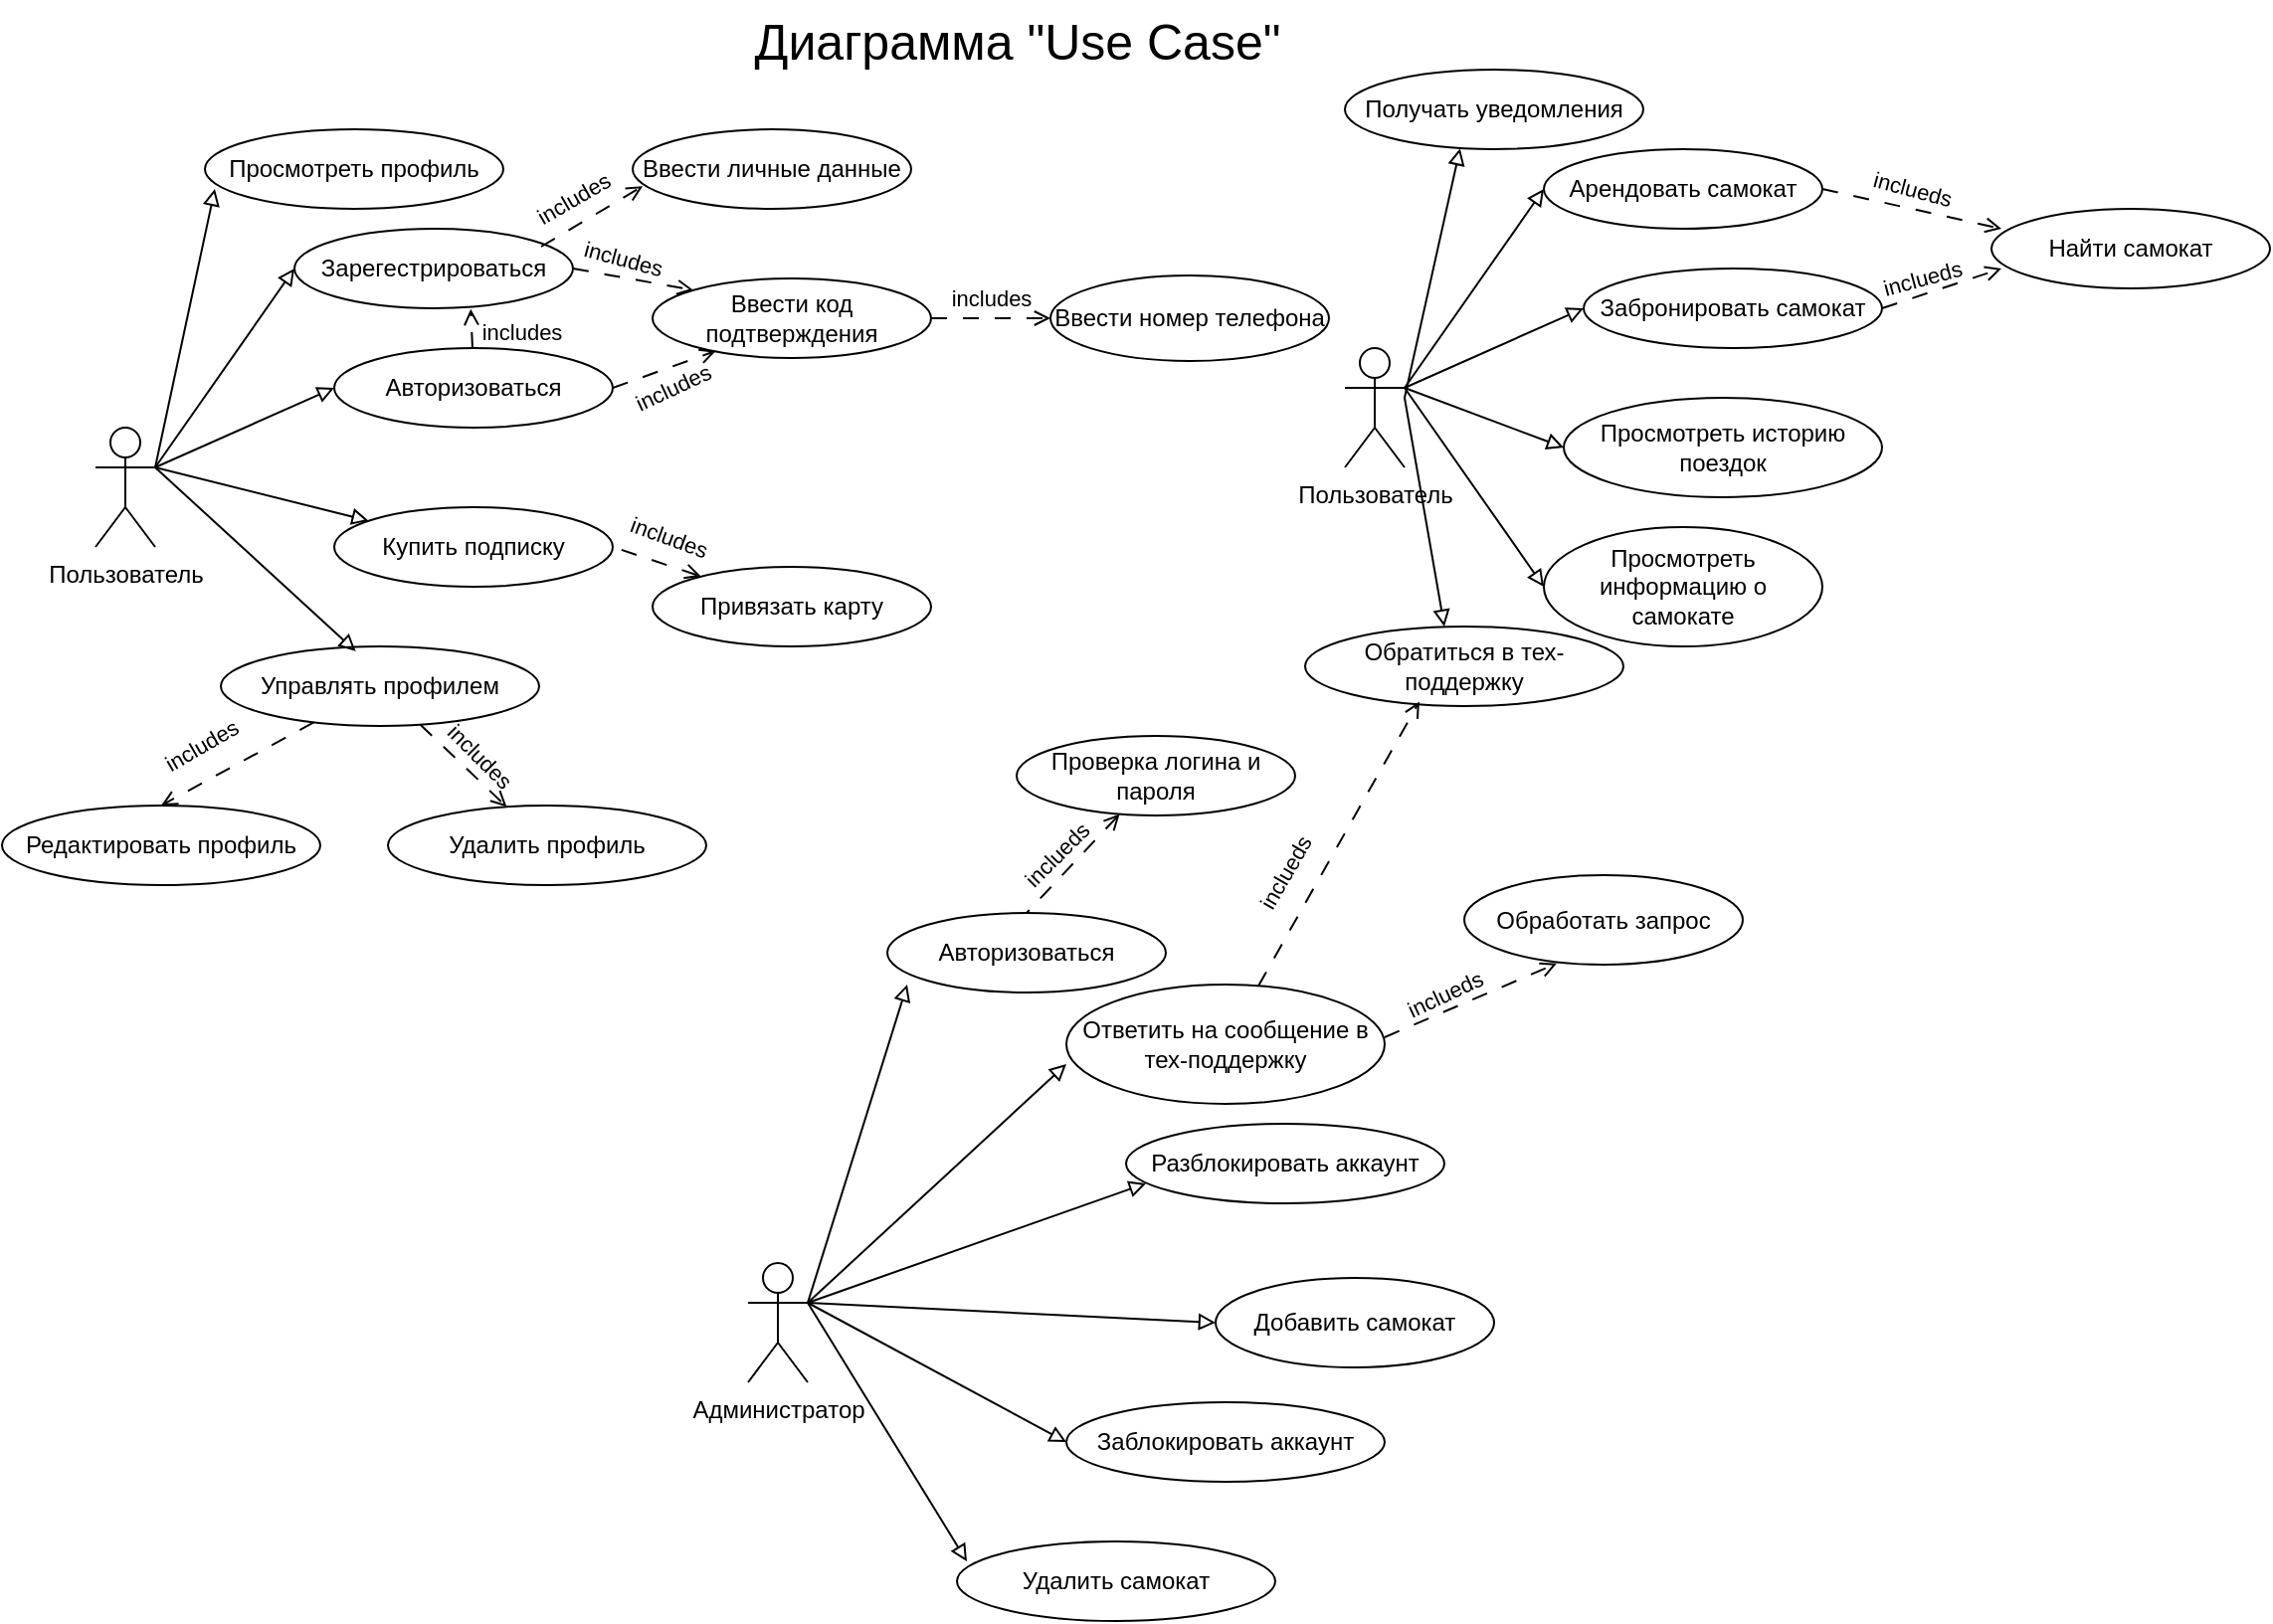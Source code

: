 <mxfile version="22.0.2" type="device" pages="3">
  <diagram id="RtzI7A3f77xVOSY0ZFqS" name="Use Case">
    <mxGraphModel dx="1750" dy="1048" grid="1" gridSize="10" guides="1" tooltips="1" connect="1" arrows="1" fold="1" page="1" pageScale="1" pageWidth="1169" pageHeight="827" math="0" shadow="0">
      <root>
        <mxCell id="0" />
        <mxCell id="1" parent="0" />
        <mxCell id="KfoCmXxLkl64CYEPSBi3-32" value="" style="endArrow=block;html=1;rounded=0;endFill=0;" parent="1" edge="1">
          <mxGeometry width="50" height="50" relative="1" as="geometry">
            <mxPoint x="725" y="205" as="sourcePoint" />
            <mxPoint x="745" y="320" as="targetPoint" />
          </mxGeometry>
        </mxCell>
        <mxCell id="KfoCmXxLkl64CYEPSBi3-1" value="Пользователь&lt;br&gt;" style="shape=umlActor;verticalLabelPosition=bottom;verticalAlign=top;html=1;outlineConnect=0;" parent="1" vertex="1">
          <mxGeometry x="695" y="180" width="30" height="60" as="geometry" />
        </mxCell>
        <mxCell id="KfoCmXxLkl64CYEPSBi3-2" value="Просмотреть информацию о самокате" style="ellipse;whiteSpace=wrap;html=1;" parent="1" vertex="1">
          <mxGeometry x="795" y="270" width="140" height="60" as="geometry" />
        </mxCell>
        <mxCell id="KfoCmXxLkl64CYEPSBi3-4" value="Забронировать самокат" style="ellipse;whiteSpace=wrap;html=1;" parent="1" vertex="1">
          <mxGeometry x="815" y="140" width="150" height="40" as="geometry" />
        </mxCell>
        <mxCell id="KfoCmXxLkl64CYEPSBi3-5" value="Арендовать самокат" style="ellipse;whiteSpace=wrap;html=1;" parent="1" vertex="1">
          <mxGeometry x="795" y="80" width="140" height="40" as="geometry" />
        </mxCell>
        <mxCell id="KfoCmXxLkl64CYEPSBi3-6" value="Пользователь&lt;br&gt;" style="shape=umlActor;verticalLabelPosition=bottom;verticalAlign=top;html=1;outlineConnect=0;" parent="1" vertex="1">
          <mxGeometry x="67" y="220" width="30" height="60" as="geometry" />
        </mxCell>
        <mxCell id="KfoCmXxLkl64CYEPSBi3-8" value="Купить подписку" style="ellipse;whiteSpace=wrap;html=1;" parent="1" vertex="1">
          <mxGeometry x="187" y="260" width="140" height="40" as="geometry" />
        </mxCell>
        <mxCell id="KfoCmXxLkl64CYEPSBi3-9" value="Авторизоваться" style="ellipse;whiteSpace=wrap;html=1;" parent="1" vertex="1">
          <mxGeometry x="187" y="180" width="140" height="40" as="geometry" />
        </mxCell>
        <mxCell id="KfoCmXxLkl64CYEPSBi3-10" value="Зарегестрироваться" style="ellipse;whiteSpace=wrap;html=1;" parent="1" vertex="1">
          <mxGeometry x="167" y="120" width="140" height="40" as="geometry" />
        </mxCell>
        <mxCell id="KfoCmXxLkl64CYEPSBi3-12" value="Обратиться в тех-поддержку" style="ellipse;whiteSpace=wrap;html=1;" parent="1" vertex="1">
          <mxGeometry x="675" y="320" width="160" height="40" as="geometry" />
        </mxCell>
        <mxCell id="KfoCmXxLkl64CYEPSBi3-65" style="edgeStyle=none;shape=connector;rounded=0;orthogonalLoop=1;jettySize=auto;html=1;entryX=0.5;entryY=0;entryDx=0;entryDy=0;labelBackgroundColor=default;strokeColor=default;align=center;verticalAlign=middle;fontFamily=Helvetica;fontSize=11;fontColor=default;endArrow=open;endFill=0;dashed=1;dashPattern=8 8;" parent="1" source="KfoCmXxLkl64CYEPSBi3-13" target="KfoCmXxLkl64CYEPSBi3-63" edge="1">
          <mxGeometry relative="1" as="geometry" />
        </mxCell>
        <mxCell id="KfoCmXxLkl64CYEPSBi3-66" style="edgeStyle=none;shape=connector;rounded=0;orthogonalLoop=1;jettySize=auto;html=1;labelBackgroundColor=default;strokeColor=default;align=center;verticalAlign=middle;fontFamily=Helvetica;fontSize=11;fontColor=default;endArrow=open;endFill=0;dashed=1;dashPattern=8 8;" parent="1" source="KfoCmXxLkl64CYEPSBi3-13" target="KfoCmXxLkl64CYEPSBi3-64" edge="1">
          <mxGeometry relative="1" as="geometry">
            <mxPoint x="228.471" y="549.334" as="sourcePoint" />
          </mxGeometry>
        </mxCell>
        <mxCell id="KfoCmXxLkl64CYEPSBi3-13" value="Управлять профилем" style="ellipse;whiteSpace=wrap;html=1;" parent="1" vertex="1">
          <mxGeometry x="130" y="330" width="160" height="40" as="geometry" />
        </mxCell>
        <mxCell id="KfoCmXxLkl64CYEPSBi3-15" value="Просмотреть профиль" style="ellipse;whiteSpace=wrap;html=1;" parent="1" vertex="1">
          <mxGeometry x="122" y="70" width="150" height="40" as="geometry" />
        </mxCell>
        <mxCell id="KfoCmXxLkl64CYEPSBi3-59" style="edgeStyle=none;shape=connector;rounded=0;orthogonalLoop=1;jettySize=auto;html=1;entryX=1;entryY=0.5;entryDx=0;entryDy=0;labelBackgroundColor=default;strokeColor=default;align=center;verticalAlign=middle;fontFamily=Helvetica;fontSize=11;fontColor=default;endArrow=none;endFill=0;dashed=1;dashPattern=8 8;startArrow=open;startFill=0;" parent="1" source="KfoCmXxLkl64CYEPSBi3-17" target="KfoCmXxLkl64CYEPSBi3-8" edge="1">
          <mxGeometry relative="1" as="geometry" />
        </mxCell>
        <mxCell id="KfoCmXxLkl64CYEPSBi3-17" value="Привязать карту" style="ellipse;whiteSpace=wrap;html=1;" parent="1" vertex="1">
          <mxGeometry x="347" y="290" width="140" height="40" as="geometry" />
        </mxCell>
        <mxCell id="KfoCmXxLkl64CYEPSBi3-18" value="Удалить самокат" style="ellipse;whiteSpace=wrap;html=1;" parent="1" vertex="1">
          <mxGeometry x="500" y="780" width="160" height="40" as="geometry" />
        </mxCell>
        <mxCell id="KfoCmXxLkl64CYEPSBi3-19" value="Обработать запрос" style="ellipse;whiteSpace=wrap;html=1;" parent="1" vertex="1">
          <mxGeometry x="755" y="445" width="140" height="45" as="geometry" />
        </mxCell>
        <mxCell id="KfoCmXxLkl64CYEPSBi3-20" value="Авторизоваться" style="ellipse;whiteSpace=wrap;html=1;" parent="1" vertex="1">
          <mxGeometry x="465" y="464" width="140" height="40" as="geometry" />
        </mxCell>
        <mxCell id="KfoCmXxLkl64CYEPSBi3-21" value="" style="endArrow=block;html=1;rounded=0;entryX=0;entryY=0.5;entryDx=0;entryDy=0;endFill=0;" parent="1" target="KfoCmXxLkl64CYEPSBi3-5" edge="1">
          <mxGeometry width="50" height="50" relative="1" as="geometry">
            <mxPoint x="725" y="200" as="sourcePoint" />
            <mxPoint x="775" y="150" as="targetPoint" />
          </mxGeometry>
        </mxCell>
        <mxCell id="KfoCmXxLkl64CYEPSBi3-22" value="" style="endArrow=block;html=1;rounded=0;entryX=0;entryY=0.5;entryDx=0;entryDy=0;endFill=0;" parent="1" target="KfoCmXxLkl64CYEPSBi3-4" edge="1">
          <mxGeometry width="50" height="50" relative="1" as="geometry">
            <mxPoint x="725" y="200" as="sourcePoint" />
            <mxPoint x="795" y="100" as="targetPoint" />
          </mxGeometry>
        </mxCell>
        <mxCell id="KfoCmXxLkl64CYEPSBi3-23" value="" style="endArrow=open;html=1;rounded=0;endFill=0;dashed=1;dashPattern=8 8;" parent="1" edge="1">
          <mxGeometry width="50" height="50" relative="1" as="geometry">
            <mxPoint x="935" y="100" as="sourcePoint" />
            <mxPoint x="1025" y="120" as="targetPoint" />
          </mxGeometry>
        </mxCell>
        <mxCell id="KfoCmXxLkl64CYEPSBi3-24" value="" style="endArrow=block;html=1;rounded=0;entryX=0;entryY=0.5;entryDx=0;entryDy=0;endFill=0;" parent="1" target="KfoCmXxLkl64CYEPSBi3-2" edge="1">
          <mxGeometry width="50" height="50" relative="1" as="geometry">
            <mxPoint x="725" y="200" as="sourcePoint" />
            <mxPoint x="815" y="240" as="targetPoint" />
          </mxGeometry>
        </mxCell>
        <mxCell id="KfoCmXxLkl64CYEPSBi3-25" value="" style="endArrow=block;html=1;rounded=0;entryX=0;entryY=0.5;entryDx=0;entryDy=0;endFill=0;" parent="1" target="KfoCmXxLkl64CYEPSBi3-10" edge="1">
          <mxGeometry width="50" height="50" relative="1" as="geometry">
            <mxPoint x="97" y="240" as="sourcePoint" />
            <mxPoint x="157" y="120" as="targetPoint" />
          </mxGeometry>
        </mxCell>
        <mxCell id="KfoCmXxLkl64CYEPSBi3-26" value="" style="endArrow=block;html=1;rounded=0;entryX=0;entryY=0.5;entryDx=0;entryDy=0;endFill=0;" parent="1" edge="1">
          <mxGeometry width="50" height="50" relative="1" as="geometry">
            <mxPoint x="97" y="240" as="sourcePoint" />
            <mxPoint x="187" y="200" as="targetPoint" />
          </mxGeometry>
        </mxCell>
        <mxCell id="KfoCmXxLkl64CYEPSBi3-27" value="" style="endArrow=block;html=1;rounded=0;endFill=0;" parent="1" target="KfoCmXxLkl64CYEPSBi3-8" edge="1">
          <mxGeometry width="50" height="50" relative="1" as="geometry">
            <mxPoint x="97" y="240" as="sourcePoint" />
            <mxPoint x="187" y="280" as="targetPoint" />
          </mxGeometry>
        </mxCell>
        <mxCell id="KfoCmXxLkl64CYEPSBi3-29" value="" style="endArrow=block;html=1;rounded=0;endFill=0;" parent="1" edge="1">
          <mxGeometry width="50" height="50" relative="1" as="geometry">
            <mxPoint x="97" y="240" as="sourcePoint" />
            <mxPoint x="127" y="100" as="targetPoint" />
          </mxGeometry>
        </mxCell>
        <mxCell id="KfoCmXxLkl64CYEPSBi3-33" value="" style="endArrow=block;html=1;rounded=0;endFill=0;entryX=0.424;entryY=0.061;entryDx=0;entryDy=0;entryPerimeter=0;" parent="1" target="KfoCmXxLkl64CYEPSBi3-13" edge="1">
          <mxGeometry width="50" height="50" relative="1" as="geometry">
            <mxPoint x="97" y="240" as="sourcePoint" />
            <mxPoint x="167" y="350" as="targetPoint" />
          </mxGeometry>
        </mxCell>
        <mxCell id="KfoCmXxLkl64CYEPSBi3-35" value="Ответить на сообщение в тех-поддержку" style="ellipse;whiteSpace=wrap;html=1;" parent="1" vertex="1">
          <mxGeometry x="555" y="500" width="160" height="60" as="geometry" />
        </mxCell>
        <mxCell id="KfoCmXxLkl64CYEPSBi3-36" value="Администратор" style="shape=umlActor;verticalLabelPosition=bottom;verticalAlign=top;html=1;outlineConnect=0;" parent="1" vertex="1">
          <mxGeometry x="395" y="640" width="30" height="60" as="geometry" />
        </mxCell>
        <mxCell id="KfoCmXxLkl64CYEPSBi3-37" value="" style="endArrow=block;html=1;rounded=0;endFill=0;entryX=0.386;entryY=0.99;entryDx=0;entryDy=0;entryPerimeter=0;" parent="1" target="KfoCmXxLkl64CYEPSBi3-38" edge="1">
          <mxGeometry width="50" height="50" relative="1" as="geometry">
            <mxPoint x="725" y="205" as="sourcePoint" />
            <mxPoint x="755" y="65" as="targetPoint" />
          </mxGeometry>
        </mxCell>
        <mxCell id="KfoCmXxLkl64CYEPSBi3-38" value="Получать уведомления" style="ellipse;whiteSpace=wrap;html=1;" parent="1" vertex="1">
          <mxGeometry x="695" y="40" width="150" height="40" as="geometry" />
        </mxCell>
        <mxCell id="KfoCmXxLkl64CYEPSBi3-39" value="Заблокировать аккаунт" style="ellipse;whiteSpace=wrap;html=1;" parent="1" vertex="1">
          <mxGeometry x="555" y="710" width="160" height="40" as="geometry" />
        </mxCell>
        <mxCell id="KfoCmXxLkl64CYEPSBi3-40" value="Разблокировать аккаунт" style="ellipse;whiteSpace=wrap;html=1;" parent="1" vertex="1">
          <mxGeometry x="585" y="570" width="160" height="40" as="geometry" />
        </mxCell>
        <mxCell id="KfoCmXxLkl64CYEPSBi3-41" value="" style="endArrow=block;html=1;rounded=0;endFill=0;" parent="1" edge="1">
          <mxGeometry width="50" height="50" relative="1" as="geometry">
            <mxPoint x="425" y="660" as="sourcePoint" />
            <mxPoint x="555" y="540" as="targetPoint" />
          </mxGeometry>
        </mxCell>
        <mxCell id="KfoCmXxLkl64CYEPSBi3-42" value="" style="endArrow=block;html=1;rounded=0;endFill=0;" parent="1" edge="1">
          <mxGeometry width="50" height="50" relative="1" as="geometry">
            <mxPoint x="425" y="660" as="sourcePoint" />
            <mxPoint x="595" y="600" as="targetPoint" />
          </mxGeometry>
        </mxCell>
        <mxCell id="KfoCmXxLkl64CYEPSBi3-43" value="" style="endArrow=block;html=1;rounded=0;endFill=0;" parent="1" edge="1">
          <mxGeometry width="50" height="50" relative="1" as="geometry">
            <mxPoint x="425" y="660" as="sourcePoint" />
            <mxPoint x="555" y="730" as="targetPoint" />
          </mxGeometry>
        </mxCell>
        <mxCell id="KfoCmXxLkl64CYEPSBi3-44" value="" style="endArrow=block;html=1;rounded=0;endFill=0;" parent="1" edge="1">
          <mxGeometry width="50" height="50" relative="1" as="geometry">
            <mxPoint x="425" y="660" as="sourcePoint" />
            <mxPoint x="505" y="790" as="targetPoint" />
          </mxGeometry>
        </mxCell>
        <mxCell id="KfoCmXxLkl64CYEPSBi3-45" value="" style="endArrow=block;html=1;rounded=0;endFill=0;" parent="1" edge="1">
          <mxGeometry width="50" height="50" relative="1" as="geometry">
            <mxPoint x="425" y="660" as="sourcePoint" />
            <mxPoint x="475" y="500" as="targetPoint" />
          </mxGeometry>
        </mxCell>
        <mxCell id="KfoCmXxLkl64CYEPSBi3-46" value="" style="endArrow=block;html=1;rounded=0;endFill=0;entryX=0;entryY=0.5;entryDx=0;entryDy=0;" parent="1" target="9i0Mci_1uORY35w7-BWO-2" edge="1">
          <mxGeometry width="50" height="50" relative="1" as="geometry">
            <mxPoint x="425" y="660" as="sourcePoint" />
            <mxPoint x="625" y="670" as="targetPoint" />
          </mxGeometry>
        </mxCell>
        <mxCell id="KfoCmXxLkl64CYEPSBi3-47" value="" style="endArrow=open;html=1;rounded=0;endFill=0;exitX=1;exitY=0.5;exitDx=0;exitDy=0;dashed=1;dashPattern=8 8;" parent="1" source="KfoCmXxLkl64CYEPSBi3-4" edge="1">
          <mxGeometry width="50" height="50" relative="1" as="geometry">
            <mxPoint x="945" y="110" as="sourcePoint" />
            <mxPoint x="1025" y="140" as="targetPoint" />
          </mxGeometry>
        </mxCell>
        <mxCell id="KfoCmXxLkl64CYEPSBi3-48" value="Найти самокат" style="ellipse;whiteSpace=wrap;html=1;" parent="1" vertex="1">
          <mxGeometry x="1020" y="110" width="140" height="40" as="geometry" />
        </mxCell>
        <mxCell id="KfoCmXxLkl64CYEPSBi3-50" value="inclueds" style="text;html=1;align=center;verticalAlign=middle;resizable=0;points=[];autosize=1;strokeColor=none;fillColor=none;fontSize=11;fontFamily=Helvetica;fontColor=default;rotation=15;" parent="1" vertex="1">
          <mxGeometry x="950" y="85" width="60" height="30" as="geometry" />
        </mxCell>
        <mxCell id="KfoCmXxLkl64CYEPSBi3-51" value="inclueds" style="text;html=1;align=center;verticalAlign=middle;resizable=0;points=[];autosize=1;strokeColor=none;fillColor=none;fontSize=11;fontFamily=Helvetica;fontColor=default;rotation=-15;" parent="1" vertex="1">
          <mxGeometry x="955" y="130" width="60" height="30" as="geometry" />
        </mxCell>
        <mxCell id="KfoCmXxLkl64CYEPSBi3-52" value="Просмотреть историю поездок" style="ellipse;whiteSpace=wrap;html=1;" parent="1" vertex="1">
          <mxGeometry x="805" y="205" width="160" height="50" as="geometry" />
        </mxCell>
        <mxCell id="KfoCmXxLkl64CYEPSBi3-53" value="" style="endArrow=block;html=1;rounded=0;entryX=0;entryY=0.5;entryDx=0;entryDy=0;endFill=0;" parent="1" edge="1">
          <mxGeometry width="50" height="50" relative="1" as="geometry">
            <mxPoint x="725" y="200" as="sourcePoint" />
            <mxPoint x="805" y="230" as="targetPoint" />
          </mxGeometry>
        </mxCell>
        <mxCell id="KfoCmXxLkl64CYEPSBi3-55" style="edgeStyle=none;shape=connector;rounded=0;orthogonalLoop=1;jettySize=auto;html=1;entryX=0.5;entryY=0;entryDx=0;entryDy=0;labelBackgroundColor=default;strokeColor=default;align=center;verticalAlign=middle;fontFamily=Helvetica;fontSize=11;fontColor=default;endArrow=none;endFill=0;dashed=1;dashPattern=8 8;startArrow=open;startFill=0;" parent="1" source="KfoCmXxLkl64CYEPSBi3-54" target="KfoCmXxLkl64CYEPSBi3-20" edge="1">
          <mxGeometry relative="1" as="geometry" />
        </mxCell>
        <mxCell id="KfoCmXxLkl64CYEPSBi3-54" value="Проверка логина и пароля" style="ellipse;whiteSpace=wrap;html=1;" parent="1" vertex="1">
          <mxGeometry x="530" y="375" width="140" height="40" as="geometry" />
        </mxCell>
        <mxCell id="KfoCmXxLkl64CYEPSBi3-56" value="inclueds" style="text;html=1;align=center;verticalAlign=middle;resizable=0;points=[];autosize=1;strokeColor=none;fillColor=none;fontSize=11;fontFamily=Helvetica;fontColor=default;rotation=-45;" parent="1" vertex="1">
          <mxGeometry x="520" y="420" width="60" height="30" as="geometry" />
        </mxCell>
        <mxCell id="KfoCmXxLkl64CYEPSBi3-57" style="edgeStyle=none;shape=connector;rounded=0;orthogonalLoop=1;jettySize=auto;html=1;entryX=0.633;entryY=1.009;entryDx=0;entryDy=0;entryPerimeter=0;labelBackgroundColor=default;strokeColor=default;align=center;verticalAlign=middle;fontFamily=Helvetica;fontSize=11;fontColor=default;endArrow=open;endFill=0;dashed=1;dashPattern=8 8;" parent="1" source="KfoCmXxLkl64CYEPSBi3-9" target="KfoCmXxLkl64CYEPSBi3-10" edge="1">
          <mxGeometry relative="1" as="geometry" />
        </mxCell>
        <mxCell id="KfoCmXxLkl64CYEPSBi3-58" value="includes" style="text;html=1;align=center;verticalAlign=middle;resizable=0;points=[];autosize=1;strokeColor=none;fillColor=none;fontSize=11;fontFamily=Helvetica;fontColor=default;" parent="1" vertex="1">
          <mxGeometry x="251" y="157" width="60" height="30" as="geometry" />
        </mxCell>
        <mxCell id="KfoCmXxLkl64CYEPSBi3-60" value="includes" style="text;html=1;align=center;verticalAlign=middle;resizable=0;points=[];autosize=1;strokeColor=none;fillColor=none;fontSize=11;fontFamily=Helvetica;fontColor=default;rotation=20;" parent="1" vertex="1">
          <mxGeometry x="325" y="260" width="60" height="30" as="geometry" />
        </mxCell>
        <mxCell id="KfoCmXxLkl64CYEPSBi3-61" style="edgeStyle=none;shape=connector;rounded=0;orthogonalLoop=1;jettySize=auto;html=1;entryX=0.359;entryY=0.943;entryDx=0;entryDy=0;entryPerimeter=0;labelBackgroundColor=default;strokeColor=default;align=center;verticalAlign=middle;fontFamily=Helvetica;fontSize=11;fontColor=default;endArrow=open;endFill=0;dashed=1;dashPattern=8 8;" parent="1" source="KfoCmXxLkl64CYEPSBi3-35" target="KfoCmXxLkl64CYEPSBi3-12" edge="1">
          <mxGeometry relative="1" as="geometry" />
        </mxCell>
        <mxCell id="KfoCmXxLkl64CYEPSBi3-62" value="inclueds" style="text;html=1;align=center;verticalAlign=middle;resizable=0;points=[];autosize=1;strokeColor=none;fillColor=none;fontSize=11;fontFamily=Helvetica;fontColor=default;rotation=-60;" parent="1" vertex="1">
          <mxGeometry x="635" y="429" width="60" height="30" as="geometry" />
        </mxCell>
        <mxCell id="KfoCmXxLkl64CYEPSBi3-63" value="Редактировать профиль" style="ellipse;whiteSpace=wrap;html=1;" parent="1" vertex="1">
          <mxGeometry x="20" y="410" width="160" height="40" as="geometry" />
        </mxCell>
        <mxCell id="KfoCmXxLkl64CYEPSBi3-64" value="Удалить профиль" style="ellipse;whiteSpace=wrap;html=1;" parent="1" vertex="1">
          <mxGeometry x="214" y="410" width="160" height="40" as="geometry" />
        </mxCell>
        <mxCell id="KfoCmXxLkl64CYEPSBi3-67" value="includes" style="text;html=1;align=center;verticalAlign=middle;resizable=0;points=[];autosize=1;strokeColor=none;fillColor=none;fontSize=11;fontFamily=Helvetica;fontColor=default;rotation=45;" parent="1" vertex="1">
          <mxGeometry x="230" y="370" width="60" height="30" as="geometry" />
        </mxCell>
        <mxCell id="KfoCmXxLkl64CYEPSBi3-68" value="includes" style="text;html=1;align=center;verticalAlign=middle;resizable=0;points=[];autosize=1;strokeColor=none;fillColor=none;fontSize=11;fontFamily=Helvetica;fontColor=default;rotation=-30;" parent="1" vertex="1">
          <mxGeometry x="90" y="365" width="60" height="30" as="geometry" />
        </mxCell>
        <mxCell id="GPeIkYW8xOHa1FIMMKKC-1" value="&lt;font style=&quot;font-size: 25px;&quot;&gt;Диаграмма &quot;Use Case&quot;&lt;/font&gt;" style="text;html=1;align=center;verticalAlign=middle;resizable=0;points=[];autosize=1;strokeColor=none;fillColor=none;fontSize=11;fontFamily=Helvetica;fontColor=default;" parent="1" vertex="1">
          <mxGeometry x="385" y="5" width="290" height="40" as="geometry" />
        </mxCell>
        <mxCell id="9i0Mci_1uORY35w7-BWO-2" value="Добавить самокат" style="ellipse;whiteSpace=wrap;html=1;" parent="1" vertex="1">
          <mxGeometry x="630" y="647.5" width="140" height="45" as="geometry" />
        </mxCell>
        <mxCell id="9i0Mci_1uORY35w7-BWO-7" style="edgeStyle=none;shape=connector;rounded=0;orthogonalLoop=1;jettySize=auto;html=1;entryX=0.332;entryY=0.987;entryDx=0;entryDy=0;entryPerimeter=0;labelBackgroundColor=default;strokeColor=default;align=center;verticalAlign=middle;fontFamily=Helvetica;fontSize=11;fontColor=default;endArrow=open;endFill=0;dashed=1;dashPattern=8 8;" parent="1" target="KfoCmXxLkl64CYEPSBi3-19" edge="1">
          <mxGeometry relative="1" as="geometry">
            <mxPoint x="715" y="526.5" as="sourcePoint" />
            <mxPoint x="795" y="383.5" as="targetPoint" />
          </mxGeometry>
        </mxCell>
        <mxCell id="9i0Mci_1uORY35w7-BWO-8" value="inclueds" style="text;html=1;align=center;verticalAlign=middle;resizable=0;points=[];autosize=1;strokeColor=none;fillColor=none;fontSize=11;fontFamily=Helvetica;fontColor=default;rotation=-25;" parent="1" vertex="1">
          <mxGeometry x="715" y="490" width="60" height="30" as="geometry" />
        </mxCell>
        <mxCell id="cf6dlPz-T3_wfJsI5ozw-3" style="edgeStyle=orthogonalEdgeStyle;rounded=0;orthogonalLoop=1;jettySize=auto;html=1;exitX=1;exitY=0.5;exitDx=0;exitDy=0;dashed=1;dashPattern=8 8;endArrow=open;endFill=0;" parent="1" source="BOix149WG0-JvNUDOqZ5-1" target="cf6dlPz-T3_wfJsI5ozw-2" edge="1">
          <mxGeometry relative="1" as="geometry" />
        </mxCell>
        <mxCell id="BOix149WG0-JvNUDOqZ5-1" value="Ввести код подтверждения" style="ellipse;whiteSpace=wrap;html=1;" parent="1" vertex="1">
          <mxGeometry x="347" y="145" width="140" height="40" as="geometry" />
        </mxCell>
        <mxCell id="BOix149WG0-JvNUDOqZ5-2" style="edgeStyle=none;shape=connector;rounded=0;orthogonalLoop=1;jettySize=auto;html=1;labelBackgroundColor=default;strokeColor=default;align=center;verticalAlign=middle;fontFamily=Helvetica;fontSize=11;fontColor=default;endArrow=open;endFill=0;dashed=1;dashPattern=8 8;entryX=0.228;entryY=0.91;entryDx=0;entryDy=0;entryPerimeter=0;" parent="1" target="BOix149WG0-JvNUDOqZ5-1" edge="1">
          <mxGeometry relative="1" as="geometry">
            <mxPoint x="327" y="200" as="sourcePoint" />
            <mxPoint x="404" y="201" as="targetPoint" />
          </mxGeometry>
        </mxCell>
        <mxCell id="BOix149WG0-JvNUDOqZ5-3" style="edgeStyle=none;shape=connector;rounded=0;orthogonalLoop=1;jettySize=auto;html=1;labelBackgroundColor=default;strokeColor=default;align=center;verticalAlign=middle;fontFamily=Helvetica;fontSize=11;fontColor=default;endArrow=open;endFill=0;dashed=1;dashPattern=8 8;entryX=0;entryY=0;entryDx=0;entryDy=0;" parent="1" target="BOix149WG0-JvNUDOqZ5-1" edge="1">
          <mxGeometry relative="1" as="geometry">
            <mxPoint x="307" y="140" as="sourcePoint" />
            <mxPoint x="372" y="116" as="targetPoint" />
          </mxGeometry>
        </mxCell>
        <mxCell id="BOix149WG0-JvNUDOqZ5-4" value="includes" style="text;html=1;align=center;verticalAlign=middle;resizable=0;points=[];autosize=1;strokeColor=none;fillColor=none;fontSize=11;fontFamily=Helvetica;fontColor=default;rotation=15;" parent="1" vertex="1">
          <mxGeometry x="302" y="120" width="60" height="30" as="geometry" />
        </mxCell>
        <mxCell id="BOix149WG0-JvNUDOqZ5-5" value="includes" style="text;html=1;align=center;verticalAlign=middle;resizable=0;points=[];autosize=1;strokeColor=none;fillColor=none;fontSize=11;fontFamily=Helvetica;fontColor=default;rotation=-25;" parent="1" vertex="1">
          <mxGeometry x="327" y="185" width="60" height="30" as="geometry" />
        </mxCell>
        <mxCell id="BOix149WG0-JvNUDOqZ5-6" style="edgeStyle=none;shape=connector;rounded=0;orthogonalLoop=1;jettySize=auto;html=1;labelBackgroundColor=default;strokeColor=default;align=center;verticalAlign=middle;fontFamily=Helvetica;fontSize=11;fontColor=default;endArrow=open;endFill=0;dashed=1;dashPattern=8 8;entryX=0.036;entryY=0.715;entryDx=0;entryDy=0;entryPerimeter=0;" parent="1" target="BOix149WG0-JvNUDOqZ5-7" edge="1">
          <mxGeometry relative="1" as="geometry">
            <mxPoint x="291" y="129" as="sourcePoint" />
            <mxPoint x="337" y="100" as="targetPoint" />
          </mxGeometry>
        </mxCell>
        <mxCell id="BOix149WG0-JvNUDOqZ5-7" value="Ввести личные данные" style="ellipse;whiteSpace=wrap;html=1;" parent="1" vertex="1">
          <mxGeometry x="337" y="70" width="140" height="40" as="geometry" />
        </mxCell>
        <mxCell id="BOix149WG0-JvNUDOqZ5-8" value="includes" style="text;html=1;align=center;verticalAlign=middle;resizable=0;points=[];autosize=1;strokeColor=none;fillColor=none;fontSize=11;fontFamily=Helvetica;fontColor=default;rotation=-30;" parent="1" vertex="1">
          <mxGeometry x="277" y="90" width="60" height="30" as="geometry" />
        </mxCell>
        <mxCell id="cf6dlPz-T3_wfJsI5ozw-1" value="includes" style="text;html=1;align=center;verticalAlign=middle;resizable=0;points=[];autosize=1;strokeColor=none;fillColor=none;fontSize=11;fontFamily=Helvetica;fontColor=default;rotation=0;" parent="1" vertex="1">
          <mxGeometry x="487" y="140" width="60" height="30" as="geometry" />
        </mxCell>
        <mxCell id="cf6dlPz-T3_wfJsI5ozw-2" value="Ввести номер телефона" style="ellipse;whiteSpace=wrap;html=1;" parent="1" vertex="1">
          <mxGeometry x="547" y="143.5" width="140" height="43" as="geometry" />
        </mxCell>
      </root>
    </mxGraphModel>
  </diagram>
  <diagram id="yS2kw9sdb69Z7COmGwzh" name="Диаграмма классов">
    <mxGraphModel dx="1615" dy="968" grid="1" gridSize="10" guides="1" tooltips="1" connect="1" arrows="1" fold="1" page="1" pageScale="1" pageWidth="2336" pageHeight="1654" math="0" shadow="0">
      <root>
        <mxCell id="0" />
        <mxCell id="1" parent="0" />
        <mxCell id="nJAQucZBrnjhZrjNYDAC-14" style="edgeStyle=orthogonalEdgeStyle;rounded=0;orthogonalLoop=1;jettySize=auto;html=1;entryX=0.5;entryY=0;entryDx=0;entryDy=0;endArrow=none;endFill=0;dashed=1;dashPattern=8 8;startArrow=open;startFill=0;" parent="1" source="YXj1AKIMJWJ4ZX7mY6Hf-5" target="vClMU0X5xPNMzD9F5fiF-1" edge="1">
          <mxGeometry relative="1" as="geometry">
            <Array as="points">
              <mxPoint x="890" y="310" />
              <mxPoint x="380" y="310" />
            </Array>
          </mxGeometry>
        </mxCell>
        <mxCell id="rG9gl_VjesG-DEUS58Jk-9" style="edgeStyle=orthogonalEdgeStyle;rounded=0;orthogonalLoop=1;jettySize=auto;html=1;endArrow=none;endFill=0;" parent="1" source="YXj1AKIMJWJ4ZX7mY6Hf-5" target="pCFv4k-JFJ6A7tfm1p4M-6" edge="1">
          <mxGeometry relative="1" as="geometry">
            <Array as="points">
              <mxPoint x="940" y="809" />
            </Array>
          </mxGeometry>
        </mxCell>
        <mxCell id="YXj1AKIMJWJ4ZX7mY6Hf-5" value="User" style="swimlane;fontStyle=1;align=center;verticalAlign=top;childLayout=stackLayout;horizontal=1;startSize=26;horizontalStack=0;resizeParent=1;resizeParentMax=0;resizeLast=0;collapsible=1;marginBottom=0;whiteSpace=wrap;html=1;" parent="1" vertex="1">
          <mxGeometry x="810" y="440" width="160" height="180" as="geometry" />
        </mxCell>
        <mxCell id="YXj1AKIMJWJ4ZX7mY6Hf-6" value="+ User_ ID: int&lt;br&gt;+ Name: string&lt;br&gt;+ Phone number: int&lt;br&gt;+ Email: string&lt;br&gt;+ Subscription status: bool&lt;br&gt;+ Location: string" style="text;strokeColor=none;fillColor=none;align=left;verticalAlign=top;spacingLeft=4;spacingRight=4;overflow=hidden;rotatable=0;points=[[0,0.5],[1,0.5]];portConstraint=eastwest;whiteSpace=wrap;html=1;" parent="YXj1AKIMJWJ4ZX7mY6Hf-5" vertex="1">
          <mxGeometry y="26" width="160" height="104" as="geometry" />
        </mxCell>
        <mxCell id="YXj1AKIMJWJ4ZX7mY6Hf-7" value="" style="line;strokeWidth=1;fillColor=none;align=left;verticalAlign=middle;spacingTop=-1;spacingLeft=3;spacingRight=3;rotatable=0;labelPosition=right;points=[];portConstraint=eastwest;strokeColor=inherit;" parent="YXj1AKIMJWJ4ZX7mY6Hf-5" vertex="1">
          <mxGeometry y="130" width="160" height="8" as="geometry" />
        </mxCell>
        <mxCell id="YXj1AKIMJWJ4ZX7mY6Hf-8" value="+ Buy_subscribe()&lt;br&gt;+ Сontact_tech_support()" style="text;strokeColor=none;fillColor=none;align=left;verticalAlign=top;spacingLeft=4;spacingRight=4;overflow=hidden;rotatable=0;points=[[0,0.5],[1,0.5]];portConstraint=eastwest;whiteSpace=wrap;html=1;" parent="YXj1AKIMJWJ4ZX7mY6Hf-5" vertex="1">
          <mxGeometry y="138" width="160" height="42" as="geometry" />
        </mxCell>
        <mxCell id="YXj1AKIMJWJ4ZX7mY6Hf-10" value="Admin" style="swimlane;fontStyle=1;align=center;verticalAlign=top;childLayout=stackLayout;horizontal=1;startSize=26;horizontalStack=0;resizeParent=1;resizeParentMax=0;resizeLast=0;collapsible=1;marginBottom=0;whiteSpace=wrap;html=1;" parent="1" vertex="1">
          <mxGeometry x="1620" y="340" width="160" height="210" as="geometry" />
        </mxCell>
        <mxCell id="YXj1AKIMJWJ4ZX7mY6Hf-11" value="+ Admin_ID: int&lt;br&gt;+ login: string&lt;br&gt;+ password: string&lt;br&gt;+ Users: list" style="text;strokeColor=none;fillColor=none;align=left;verticalAlign=top;spacingLeft=4;spacingRight=4;overflow=hidden;rotatable=0;points=[[0,0.5],[1,0.5]];portConstraint=eastwest;whiteSpace=wrap;html=1;" parent="YXj1AKIMJWJ4ZX7mY6Hf-10" vertex="1">
          <mxGeometry y="26" width="160" height="74" as="geometry" />
        </mxCell>
        <mxCell id="YXj1AKIMJWJ4ZX7mY6Hf-12" value="" style="line;strokeWidth=1;fillColor=none;align=left;verticalAlign=middle;spacingTop=-1;spacingLeft=3;spacingRight=3;rotatable=0;labelPosition=right;points=[];portConstraint=eastwest;strokeColor=inherit;" parent="YXj1AKIMJWJ4ZX7mY6Hf-10" vertex="1">
          <mxGeometry y="100" width="160" height="8" as="geometry" />
        </mxCell>
        <mxCell id="YXj1AKIMJWJ4ZX7mY6Hf-13" value="+ Block_account()&lt;br&gt;+ Unlock_account()&lt;br&gt;+ Process_the_request()&lt;br&gt;+ Close_request()" style="text;strokeColor=none;fillColor=none;align=left;verticalAlign=top;spacingLeft=4;spacingRight=4;overflow=hidden;rotatable=0;points=[[0,0.5],[1,0.5]];portConstraint=eastwest;whiteSpace=wrap;html=1;" parent="YXj1AKIMJWJ4ZX7mY6Hf-10" vertex="1">
          <mxGeometry y="108" width="160" height="102" as="geometry" />
        </mxCell>
        <mxCell id="ULzUoLrfGLYXI9arCRmn-5" style="edgeStyle=orthogonalEdgeStyle;rounded=0;orthogonalLoop=1;jettySize=auto;html=1;exitX=0.25;exitY=0;exitDx=0;exitDy=0;" edge="1" parent="1" source="YXj1AKIMJWJ4ZX7mY6Hf-14" target="2UfN5BaSeTfiTk47DVah-1">
          <mxGeometry relative="1" as="geometry">
            <Array as="points">
              <mxPoint x="1410" y="210" />
              <mxPoint x="760" y="210" />
            </Array>
          </mxGeometry>
        </mxCell>
        <mxCell id="YXj1AKIMJWJ4ZX7mY6Hf-14" value="Scooter" style="swimlane;fontStyle=1;align=center;verticalAlign=top;childLayout=stackLayout;horizontal=1;startSize=26;horizontalStack=0;resizeParent=1;resizeParentMax=0;resizeLast=0;collapsible=1;marginBottom=0;whiteSpace=wrap;html=1;" parent="1" vertex="1">
          <mxGeometry x="1370" y="513" width="160" height="138" as="geometry" />
        </mxCell>
        <mxCell id="YXj1AKIMJWJ4ZX7mY6Hf-15" value="+ Scooter_ID: int&lt;br&gt;+ Scooter_Number: string&lt;br&gt;+ Condition: string&lt;br&gt;+ Battery charge: int&lt;br&gt;+ Location: string" style="text;strokeColor=none;fillColor=none;align=left;verticalAlign=top;spacingLeft=4;spacingRight=4;overflow=hidden;rotatable=0;points=[[0,0.5],[1,0.5]];portConstraint=eastwest;whiteSpace=wrap;html=1;" parent="YXj1AKIMJWJ4ZX7mY6Hf-14" vertex="1">
          <mxGeometry y="26" width="160" height="104" as="geometry" />
        </mxCell>
        <mxCell id="YXj1AKIMJWJ4ZX7mY6Hf-16" value="" style="line;strokeWidth=1;fillColor=none;align=left;verticalAlign=middle;spacingTop=-1;spacingLeft=3;spacingRight=3;rotatable=0;labelPosition=right;points=[];portConstraint=eastwest;strokeColor=inherit;" parent="YXj1AKIMJWJ4ZX7mY6Hf-14" vertex="1">
          <mxGeometry y="130" width="160" height="8" as="geometry" />
        </mxCell>
        <mxCell id="YXj1AKIMJWJ4ZX7mY6Hf-22" value="Notification " style="swimlane;fontStyle=1;align=center;verticalAlign=top;childLayout=stackLayout;horizontal=1;startSize=26;horizontalStack=0;resizeParent=1;resizeParentMax=0;resizeLast=0;collapsible=1;marginBottom=0;whiteSpace=wrap;html=1;" parent="1" vertex="1">
          <mxGeometry x="1480" y="700" width="160" height="118" as="geometry" />
        </mxCell>
        <mxCell id="YXj1AKIMJWJ4ZX7mY6Hf-23" value="+ Notif_ID: int&lt;br&gt;+ Type_notif: string&lt;br&gt;+ User_ID: int&lt;br&gt;+ Text: string&lt;br&gt;+ Info_Send: string" style="text;strokeColor=none;fillColor=none;align=left;verticalAlign=top;spacingLeft=4;spacingRight=4;overflow=hidden;rotatable=0;points=[[0,0.5],[1,0.5]];portConstraint=eastwest;whiteSpace=wrap;html=1;" parent="YXj1AKIMJWJ4ZX7mY6Hf-22" vertex="1">
          <mxGeometry y="26" width="160" height="84" as="geometry" />
        </mxCell>
        <mxCell id="YXj1AKIMJWJ4ZX7mY6Hf-24" value="" style="line;strokeWidth=1;fillColor=none;align=left;verticalAlign=middle;spacingTop=-1;spacingLeft=3;spacingRight=3;rotatable=0;labelPosition=right;points=[];portConstraint=eastwest;strokeColor=inherit;" parent="YXj1AKIMJWJ4ZX7mY6Hf-22" vertex="1">
          <mxGeometry y="110" width="160" height="8" as="geometry" />
        </mxCell>
        <mxCell id="pCFv4k-JFJ6A7tfm1p4M-1" value="Subscription" style="swimlane;fontStyle=1;align=center;verticalAlign=top;childLayout=stackLayout;horizontal=1;startSize=26;horizontalStack=0;resizeParent=1;resizeParentMax=0;resizeLast=0;collapsible=1;marginBottom=0;whiteSpace=wrap;html=1;" parent="1" vertex="1">
          <mxGeometry x="350" y="732" width="170" height="138" as="geometry" />
        </mxCell>
        <mxCell id="pCFv4k-JFJ6A7tfm1p4M-2" value="+ Sub_ID: int&lt;br&gt;+ User_ID: int&lt;br&gt;+ Type_subscribe: string&lt;br&gt;+ Date_subcsr_end: string&lt;br&gt;+ Date_subcsr_start: string&lt;br&gt;+ Status_subscr" style="text;strokeColor=none;fillColor=none;align=left;verticalAlign=top;spacingLeft=4;spacingRight=4;overflow=hidden;rotatable=0;points=[[0,0.5],[1,0.5]];portConstraint=eastwest;whiteSpace=wrap;html=1;" parent="pCFv4k-JFJ6A7tfm1p4M-1" vertex="1">
          <mxGeometry y="26" width="170" height="104" as="geometry" />
        </mxCell>
        <mxCell id="pCFv4k-JFJ6A7tfm1p4M-3" value="" style="line;strokeWidth=1;fillColor=none;align=left;verticalAlign=middle;spacingTop=-1;spacingLeft=3;spacingRight=3;rotatable=0;labelPosition=right;points=[];portConstraint=eastwest;strokeColor=inherit;" parent="pCFv4k-JFJ6A7tfm1p4M-1" vertex="1">
          <mxGeometry y="130" width="170" height="8" as="geometry" />
        </mxCell>
        <mxCell id="pCFv4k-JFJ6A7tfm1p4M-5" value="SupportRequest" style="swimlane;fontStyle=1;align=center;verticalAlign=top;childLayout=stackLayout;horizontal=1;startSize=26;horizontalStack=0;resizeParent=1;resizeParentMax=0;resizeLast=0;collapsible=1;marginBottom=0;whiteSpace=wrap;html=1;" parent="1" vertex="1">
          <mxGeometry x="1190" y="741" width="170" height="180" as="geometry" />
        </mxCell>
        <mxCell id="pCFv4k-JFJ6A7tfm1p4M-6" value="+ request_ID: int&lt;br&gt;+ Text: int&lt;br&gt;+ Date_time_request():string&amp;nbsp;&lt;br&gt;+ User_ID: int&lt;br&gt;+ Status: bool" style="text;strokeColor=none;fillColor=none;align=left;verticalAlign=top;spacingLeft=4;spacingRight=4;overflow=hidden;rotatable=0;points=[[0,0.5],[1,0.5]];portConstraint=eastwest;whiteSpace=wrap;html=1;" parent="pCFv4k-JFJ6A7tfm1p4M-5" vertex="1">
          <mxGeometry y="26" width="170" height="84" as="geometry" />
        </mxCell>
        <mxCell id="pCFv4k-JFJ6A7tfm1p4M-7" value="" style="line;strokeWidth=1;fillColor=none;align=left;verticalAlign=middle;spacingTop=-1;spacingLeft=3;spacingRight=3;rotatable=0;labelPosition=right;points=[];portConstraint=eastwest;strokeColor=inherit;" parent="pCFv4k-JFJ6A7tfm1p4M-5" vertex="1">
          <mxGeometry y="110" width="170" height="8" as="geometry" />
        </mxCell>
        <mxCell id="pCFv4k-JFJ6A7tfm1p4M-8" value="+ Create_request()&lt;br&gt;+ Send_request()&lt;br&gt;+ Show_request()" style="text;strokeColor=none;fillColor=none;align=left;verticalAlign=top;spacingLeft=4;spacingRight=4;overflow=hidden;rotatable=0;points=[[0,0.5],[1,0.5]];portConstraint=eastwest;whiteSpace=wrap;html=1;" parent="pCFv4k-JFJ6A7tfm1p4M-5" vertex="1">
          <mxGeometry y="118" width="170" height="62" as="geometry" />
        </mxCell>
        <mxCell id="s0GX9NUHRckcZviNBPxK-2" value="Payment_information" style="swimlane;fontStyle=1;align=center;verticalAlign=top;childLayout=stackLayout;horizontal=1;startSize=26;horizontalStack=0;resizeParent=1;resizeParentMax=0;resizeLast=0;collapsible=1;marginBottom=0;whiteSpace=wrap;html=1;" parent="1" vertex="1">
          <mxGeometry x="918" y="838" width="180" height="138" as="geometry" />
        </mxCell>
        <mxCell id="s0GX9NUHRckcZviNBPxK-3" value="+ Order_ID: int&lt;br&gt;+ User_ID: int&lt;br&gt;+ Sum: float&lt;br&gt;+ Date_time_order: string&lt;br&gt;+ Sub_ID: int&lt;br&gt;+ Rent_ID: int" style="text;strokeColor=none;fillColor=none;align=left;verticalAlign=top;spacingLeft=4;spacingRight=4;overflow=hidden;rotatable=0;points=[[0,0.5],[1,0.5]];portConstraint=eastwest;whiteSpace=wrap;html=1;" parent="s0GX9NUHRckcZviNBPxK-2" vertex="1">
          <mxGeometry y="26" width="180" height="104" as="geometry" />
        </mxCell>
        <mxCell id="s0GX9NUHRckcZviNBPxK-4" value="" style="line;strokeWidth=1;fillColor=none;align=left;verticalAlign=middle;spacingTop=-1;spacingLeft=3;spacingRight=3;rotatable=0;labelPosition=right;points=[];portConstraint=eastwest;strokeColor=inherit;" parent="s0GX9NUHRckcZviNBPxK-2" vertex="1">
          <mxGeometry y="130" width="180" height="8" as="geometry" />
        </mxCell>
        <mxCell id="YXj1AKIMJWJ4ZX7mY6Hf-18" value="Rental" style="swimlane;fontStyle=1;align=center;verticalAlign=top;childLayout=stackLayout;horizontal=1;startSize=26;horizontalStack=0;resizeParent=1;resizeParentMax=0;resizeLast=0;collapsible=1;marginBottom=0;whiteSpace=wrap;html=1;" parent="1" vertex="1">
          <mxGeometry x="1110" y="440" width="160" height="148" as="geometry" />
        </mxCell>
        <mxCell id="YXj1AKIMJWJ4ZX7mY6Hf-19" value="+ Rent_ID: int&lt;br&gt;+ Start_time: string&lt;br&gt;+ End_time: string&lt;br&gt;+ Scooter_ID: int&lt;br&gt;+ Sum: float&lt;br&gt;+ Uer_ID: int&lt;br&gt;+ Rate: float" style="text;strokeColor=none;fillColor=none;align=left;verticalAlign=top;spacingLeft=4;spacingRight=4;overflow=hidden;rotatable=0;points=[[0,0.5],[1,0.5]];portConstraint=eastwest;whiteSpace=wrap;html=1;" parent="YXj1AKIMJWJ4ZX7mY6Hf-18" vertex="1">
          <mxGeometry y="26" width="160" height="114" as="geometry" />
        </mxCell>
        <mxCell id="YXj1AKIMJWJ4ZX7mY6Hf-20" value="" style="line;strokeWidth=1;fillColor=none;align=left;verticalAlign=middle;spacingTop=-1;spacingLeft=3;spacingRight=3;rotatable=0;labelPosition=right;points=[];portConstraint=eastwest;strokeColor=inherit;" parent="YXj1AKIMJWJ4ZX7mY6Hf-18" vertex="1">
          <mxGeometry y="140" width="160" height="8" as="geometry" />
        </mxCell>
        <mxCell id="2UfN5BaSeTfiTk47DVah-1" value="Reservation" style="swimlane;fontStyle=1;align=center;verticalAlign=top;childLayout=stackLayout;horizontal=1;startSize=26;horizontalStack=0;resizeParent=1;resizeParentMax=0;resizeLast=0;collapsible=1;marginBottom=0;whiteSpace=wrap;html=1;" parent="1" vertex="1">
          <mxGeometry x="640" y="695" width="160" height="120" as="geometry" />
        </mxCell>
        <mxCell id="2UfN5BaSeTfiTk47DVah-2" value="+ Reserv_ID: int&lt;br&gt;+ Start_time: string&lt;br&gt;+ Scooter_ID: int&lt;br&gt;+ Uer_ID: int&lt;br&gt;+ Info: int" style="text;strokeColor=none;fillColor=none;align=left;verticalAlign=top;spacingLeft=4;spacingRight=4;overflow=hidden;rotatable=0;points=[[0,0.5],[1,0.5]];portConstraint=eastwest;whiteSpace=wrap;html=1;" parent="2UfN5BaSeTfiTk47DVah-1" vertex="1">
          <mxGeometry y="26" width="160" height="84" as="geometry" />
        </mxCell>
        <mxCell id="2UfN5BaSeTfiTk47DVah-3" value="" style="line;strokeWidth=1;fillColor=none;align=left;verticalAlign=middle;spacingTop=-1;spacingLeft=3;spacingRight=3;rotatable=0;labelPosition=right;points=[];portConstraint=eastwest;strokeColor=inherit;" parent="2UfN5BaSeTfiTk47DVah-1" vertex="1">
          <mxGeometry y="110" width="160" height="10" as="geometry" />
        </mxCell>
        <mxCell id="OzZgQKWQQLkphQkjTylt-1" value="&lt;font style=&quot;font-size: 25px;&quot;&gt;Диаграмма классов&lt;/font&gt;" style="text;html=1;align=center;verticalAlign=middle;resizable=0;points=[];autosize=1;strokeColor=none;fillColor=none;fontSize=11;fontFamily=Helvetica;fontColor=default;" parent="1" vertex="1">
          <mxGeometry x="1120" y="23" width="250" height="40" as="geometry" />
        </mxCell>
        <mxCell id="vClMU0X5xPNMzD9F5fiF-1" value="Identities" style="swimlane;fontStyle=1;align=center;verticalAlign=top;childLayout=stackLayout;horizontal=1;startSize=26;horizontalStack=0;resizeParent=1;resizeParentMax=0;resizeLast=0;collapsible=1;marginBottom=0;whiteSpace=wrap;html=1;" parent="1" vertex="1">
          <mxGeometry x="300" y="513" width="160" height="122" as="geometry" />
        </mxCell>
        <mxCell id="vClMU0X5xPNMzD9F5fiF-2" value="&amp;nbsp;+ Input_number: string&lt;br&gt;&amp;nbsp;+ Input_code: int" style="text;strokeColor=none;fillColor=none;align=left;verticalAlign=top;spacingLeft=4;spacingRight=4;overflow=hidden;rotatable=0;points=[[0,0.5],[1,0.5]];portConstraint=eastwest;whiteSpace=wrap;html=1;" parent="vClMU0X5xPNMzD9F5fiF-1" vertex="1">
          <mxGeometry y="26" width="160" height="34" as="geometry" />
        </mxCell>
        <mxCell id="vClMU0X5xPNMzD9F5fiF-3" value="" style="line;strokeWidth=1;fillColor=none;align=left;verticalAlign=middle;spacingTop=-1;spacingLeft=3;spacingRight=3;rotatable=0;labelPosition=right;points=[];portConstraint=eastwest;strokeColor=inherit;" parent="vClMU0X5xPNMzD9F5fiF-1" vertex="1">
          <mxGeometry y="60" width="160" height="20" as="geometry" />
        </mxCell>
        <mxCell id="vClMU0X5xPNMzD9F5fiF-4" value="+ Registration()&lt;br&gt;+ Autorization()&lt;br&gt;" style="text;strokeColor=none;fillColor=none;align=left;verticalAlign=top;spacingLeft=4;spacingRight=4;overflow=hidden;rotatable=0;points=[[0,0.5],[1,0.5]];portConstraint=eastwest;whiteSpace=wrap;html=1;" parent="vClMU0X5xPNMzD9F5fiF-1" vertex="1">
          <mxGeometry y="80" width="160" height="42" as="geometry" />
        </mxCell>
        <mxCell id="nJAQucZBrnjhZrjNYDAC-28" style="edgeStyle=orthogonalEdgeStyle;rounded=0;orthogonalLoop=1;jettySize=auto;html=1;endArrow=none;endFill=0;" parent="1" source="yYonEHUnLA3715Td3CEW-1" edge="1">
          <mxGeometry relative="1" as="geometry">
            <mxPoint x="1470" y="650" as="targetPoint" />
            <Array as="points">
              <mxPoint x="1470" y="690" />
            </Array>
          </mxGeometry>
        </mxCell>
        <mxCell id="yYonEHUnLA3715Td3CEW-1" value="SearchEngain" style="swimlane;fontStyle=1;align=center;verticalAlign=top;childLayout=stackLayout;horizontal=1;startSize=26;horizontalStack=0;resizeParent=1;resizeParentMax=0;resizeLast=0;collapsible=1;marginBottom=0;whiteSpace=wrap;html=1;" parent="1" vertex="1">
          <mxGeometry x="990" y="658" width="160" height="100" as="geometry" />
        </mxCell>
        <mxCell id="yYonEHUnLA3715Td3CEW-2" value="+ Location: string&amp;nbsp;&lt;br&gt;+ Avaliabale_scooter: list&lt;br&gt;+&lt;br&gt;+" style="text;strokeColor=none;fillColor=none;align=left;verticalAlign=top;spacingLeft=4;spacingRight=4;overflow=hidden;rotatable=0;points=[[0,0.5],[1,0.5]];portConstraint=eastwest;whiteSpace=wrap;html=1;" parent="yYonEHUnLA3715Td3CEW-1" vertex="1">
          <mxGeometry y="26" width="160" height="34" as="geometry" />
        </mxCell>
        <mxCell id="yYonEHUnLA3715Td3CEW-3" value="" style="line;strokeWidth=1;fillColor=none;align=left;verticalAlign=middle;spacingTop=-1;spacingLeft=3;spacingRight=3;rotatable=0;labelPosition=right;points=[];portConstraint=eastwest;strokeColor=inherit;" parent="yYonEHUnLA3715Td3CEW-1" vertex="1">
          <mxGeometry y="60" width="160" height="8" as="geometry" />
        </mxCell>
        <mxCell id="yYonEHUnLA3715Td3CEW-4" value="+ Search_scooter()&amp;nbsp;&amp;nbsp;&lt;br&gt;" style="text;strokeColor=none;fillColor=none;align=left;verticalAlign=top;spacingLeft=4;spacingRight=4;overflow=hidden;rotatable=0;points=[[0,0.5],[1,0.5]];portConstraint=eastwest;whiteSpace=wrap;html=1;" parent="yYonEHUnLA3715Td3CEW-1" vertex="1">
          <mxGeometry y="68" width="160" height="32" as="geometry" />
        </mxCell>
        <mxCell id="P2MqRnd-YNgMNT5uTwJr-1" value="Rental_Service" style="swimlane;fontStyle=1;align=center;verticalAlign=top;childLayout=stackLayout;horizontal=1;startSize=26;horizontalStack=0;resizeParent=1;resizeParentMax=0;resizeLast=0;collapsible=1;marginBottom=0;whiteSpace=wrap;html=1;" parent="1" vertex="1">
          <mxGeometry x="1110" y="318" width="160" height="86" as="geometry" />
        </mxCell>
        <mxCell id="P2MqRnd-YNgMNT5uTwJr-3" value="" style="line;strokeWidth=1;fillColor=none;align=left;verticalAlign=middle;spacingTop=-1;spacingLeft=3;spacingRight=3;rotatable=0;labelPosition=right;points=[];portConstraint=eastwest;strokeColor=inherit;" parent="P2MqRnd-YNgMNT5uTwJr-1" vertex="1">
          <mxGeometry y="26" width="160" height="8" as="geometry" />
        </mxCell>
        <mxCell id="P2MqRnd-YNgMNT5uTwJr-4" value="+ Calculate_sum()&lt;br&gt;+ Create_reservation()&lt;br&gt;+ Cancel_reservation()" style="text;strokeColor=none;fillColor=none;align=left;verticalAlign=top;spacingLeft=4;spacingRight=4;overflow=hidden;rotatable=0;points=[[0,0.5],[1,0.5]];portConstraint=eastwest;whiteSpace=wrap;html=1;" parent="P2MqRnd-YNgMNT5uTwJr-1" vertex="1">
          <mxGeometry y="34" width="160" height="52" as="geometry" />
        </mxCell>
        <mxCell id="P2MqRnd-YNgMNT5uTwJr-5" value="Notification_manage" style="swimlane;fontStyle=1;align=center;verticalAlign=top;childLayout=stackLayout;horizontal=1;startSize=26;horizontalStack=0;resizeParent=1;resizeParentMax=0;resizeLast=0;collapsible=1;marginBottom=0;whiteSpace=wrap;html=1;" parent="1" vertex="1">
          <mxGeometry x="1470" y="880" width="180" height="80" as="geometry" />
        </mxCell>
        <mxCell id="P2MqRnd-YNgMNT5uTwJr-7" value="" style="line;strokeWidth=1;fillColor=none;align=left;verticalAlign=middle;spacingTop=-1;spacingLeft=3;spacingRight=3;rotatable=0;labelPosition=right;points=[];portConstraint=eastwest;strokeColor=inherit;" parent="P2MqRnd-YNgMNT5uTwJr-5" vertex="1">
          <mxGeometry y="26" width="180" height="8" as="geometry" />
        </mxCell>
        <mxCell id="P2MqRnd-YNgMNT5uTwJr-8" value="+ Send_notificate_to_user()&lt;br&gt;+ Add_notificata_in_timetable()" style="text;strokeColor=none;fillColor=none;align=left;verticalAlign=top;spacingLeft=4;spacingRight=4;overflow=hidden;rotatable=0;points=[[0,0.5],[1,0.5]];portConstraint=eastwest;whiteSpace=wrap;html=1;" parent="P2MqRnd-YNgMNT5uTwJr-5" vertex="1">
          <mxGeometry y="34" width="180" height="46" as="geometry" />
        </mxCell>
        <mxCell id="P2MqRnd-YNgMNT5uTwJr-9" value="Subscribe_ manage" style="swimlane;fontStyle=1;align=center;verticalAlign=top;childLayout=stackLayout;horizontal=1;startSize=26;horizontalStack=0;resizeParent=1;resizeParentMax=0;resizeLast=0;collapsible=1;marginBottom=0;whiteSpace=wrap;html=1;" parent="1" vertex="1">
          <mxGeometry x="360" y="921" width="160" height="86" as="geometry" />
        </mxCell>
        <mxCell id="P2MqRnd-YNgMNT5uTwJr-11" value="" style="line;strokeWidth=1;fillColor=none;align=left;verticalAlign=middle;spacingTop=-1;spacingLeft=3;spacingRight=3;rotatable=0;labelPosition=right;points=[];portConstraint=eastwest;strokeColor=inherit;" parent="P2MqRnd-YNgMNT5uTwJr-9" vertex="1">
          <mxGeometry y="26" width="160" height="8" as="geometry" />
        </mxCell>
        <mxCell id="P2MqRnd-YNgMNT5uTwJr-12" value="+ Activate_subscribe()&lt;br&gt;+ Disactivate_subscribe()" style="text;strokeColor=none;fillColor=none;align=left;verticalAlign=top;spacingLeft=4;spacingRight=4;overflow=hidden;rotatable=0;points=[[0,0.5],[1,0.5]];portConstraint=eastwest;whiteSpace=wrap;html=1;" parent="P2MqRnd-YNgMNT5uTwJr-9" vertex="1">
          <mxGeometry y="34" width="160" height="52" as="geometry" />
        </mxCell>
        <mxCell id="8FEvldp-oi7fF-9LENO_-1" value="Profile_manage" style="swimlane;fontStyle=1;align=center;verticalAlign=top;childLayout=stackLayout;horizontal=1;startSize=26;horizontalStack=0;resizeParent=1;resizeParentMax=0;resizeLast=0;collapsible=1;marginBottom=0;whiteSpace=wrap;html=1;" parent="1" vertex="1">
          <mxGeometry x="570" y="560" width="160" height="76" as="geometry" />
        </mxCell>
        <mxCell id="8FEvldp-oi7fF-9LENO_-3" value="" style="line;strokeWidth=1;fillColor=none;align=left;verticalAlign=middle;spacingTop=-1;spacingLeft=3;spacingRight=3;rotatable=0;labelPosition=right;points=[];portConstraint=eastwest;strokeColor=inherit;" parent="8FEvldp-oi7fF-9LENO_-1" vertex="1">
          <mxGeometry y="26" width="160" height="8" as="geometry" />
        </mxCell>
        <mxCell id="8FEvldp-oi7fF-9LENO_-4" value="+ Edit_profile()&amp;nbsp;&lt;br&gt;+ Delete_profile()" style="text;strokeColor=none;fillColor=none;align=left;verticalAlign=top;spacingLeft=4;spacingRight=4;overflow=hidden;rotatable=0;points=[[0,0.5],[1,0.5]];portConstraint=eastwest;whiteSpace=wrap;html=1;" parent="8FEvldp-oi7fF-9LENO_-1" vertex="1">
          <mxGeometry y="34" width="160" height="42" as="geometry" />
        </mxCell>
        <mxCell id="cRiqiMTfwUDaRakqz-5L-1" style="edgeStyle=orthogonalEdgeStyle;rounded=0;orthogonalLoop=1;jettySize=auto;html=1;exitX=0.5;exitY=0;exitDx=0;exitDy=0;endArrow=none;endFill=0;" edge="1" parent="1" source="8FEvldp-oi7fF-9LENO_-5" target="2UfN5BaSeTfiTk47DVah-2">
          <mxGeometry relative="1" as="geometry">
            <Array as="points">
              <mxPoint x="610" y="344" />
              <mxPoint x="200" y="344" />
              <mxPoint x="200" y="710" />
              <mxPoint x="590" y="710" />
              <mxPoint x="590" y="763" />
            </Array>
          </mxGeometry>
        </mxCell>
        <mxCell id="cRiqiMTfwUDaRakqz-5L-7" style="edgeStyle=orthogonalEdgeStyle;rounded=0;orthogonalLoop=1;jettySize=auto;html=1;endArrow=none;endFill=0;" edge="1" parent="1" source="8FEvldp-oi7fF-9LENO_-5">
          <mxGeometry relative="1" as="geometry">
            <mxPoint x="1465" y="510.0" as="targetPoint" />
            <Array as="points">
              <mxPoint x="630" y="150" />
              <mxPoint x="1466" y="150" />
              <mxPoint x="1466" y="510" />
            </Array>
          </mxGeometry>
        </mxCell>
        <mxCell id="8FEvldp-oi7fF-9LENO_-5" value="ViewClass" style="swimlane;fontStyle=1;align=center;verticalAlign=top;childLayout=stackLayout;horizontal=1;startSize=26;horizontalStack=0;resizeParent=1;resizeParentMax=0;resizeLast=0;collapsible=1;marginBottom=0;whiteSpace=wrap;html=1;" parent="1" vertex="1">
          <mxGeometry x="520" y="364" width="180" height="116" as="geometry" />
        </mxCell>
        <mxCell id="8FEvldp-oi7fF-9LENO_-7" value="" style="line;strokeWidth=1;fillColor=none;align=left;verticalAlign=middle;spacingTop=-1;spacingLeft=3;spacingRight=3;rotatable=0;labelPosition=right;points=[];portConstraint=eastwest;strokeColor=inherit;" parent="8FEvldp-oi7fF-9LENO_-5" vertex="1">
          <mxGeometry y="26" width="180" height="8" as="geometry" />
        </mxCell>
        <mxCell id="8FEvldp-oi7fF-9LENO_-8" value="+ Show_history_rent()&lt;br&gt;+ Show_payment_history()&lt;br&gt;+ Show_scooter_information()&lt;br&gt;+ Show_profile()&lt;br&gt;+ Show_ notification_list()" style="text;strokeColor=none;fillColor=none;align=left;verticalAlign=top;spacingLeft=4;spacingRight=4;overflow=hidden;rotatable=0;points=[[0,0.5],[1,0.5]];portConstraint=eastwest;whiteSpace=wrap;html=1;" parent="8FEvldp-oi7fF-9LENO_-5" vertex="1">
          <mxGeometry y="34" width="180" height="82" as="geometry" />
        </mxCell>
        <mxCell id="8FEvldp-oi7fF-9LENO_-9" value="Reservatuion_Service" style="swimlane;fontStyle=1;align=center;verticalAlign=top;childLayout=stackLayout;horizontal=1;startSize=26;horizontalStack=0;resizeParent=1;resizeParentMax=0;resizeLast=0;collapsible=1;marginBottom=0;whiteSpace=wrap;html=1;" parent="1" vertex="1">
          <mxGeometry x="640" y="874" width="160" height="66" as="geometry" />
        </mxCell>
        <mxCell id="8FEvldp-oi7fF-9LENO_-11" value="" style="line;strokeWidth=1;fillColor=none;align=left;verticalAlign=middle;spacingTop=-1;spacingLeft=3;spacingRight=3;rotatable=0;labelPosition=right;points=[];portConstraint=eastwest;strokeColor=inherit;" parent="8FEvldp-oi7fF-9LENO_-9" vertex="1">
          <mxGeometry y="26" width="160" height="8" as="geometry" />
        </mxCell>
        <mxCell id="8FEvldp-oi7fF-9LENO_-12" value="+ Create_reservation()" style="text;strokeColor=none;fillColor=none;align=left;verticalAlign=top;spacingLeft=4;spacingRight=4;overflow=hidden;rotatable=0;points=[[0,0.5],[1,0.5]];portConstraint=eastwest;whiteSpace=wrap;html=1;" parent="8FEvldp-oi7fF-9LENO_-9" vertex="1">
          <mxGeometry y="34" width="160" height="32" as="geometry" />
        </mxCell>
        <mxCell id="8FEvldp-oi7fF-9LENO_-13" value="ManageScooter_Service" style="swimlane;fontStyle=1;align=center;verticalAlign=top;childLayout=stackLayout;horizontal=1;startSize=26;horizontalStack=0;resizeParent=1;resizeParentMax=0;resizeLast=0;collapsible=1;marginBottom=0;whiteSpace=wrap;html=1;" parent="1" vertex="1">
          <mxGeometry x="1770" y="609" width="160" height="86" as="geometry" />
        </mxCell>
        <mxCell id="8FEvldp-oi7fF-9LENO_-15" value="" style="line;strokeWidth=1;fillColor=none;align=left;verticalAlign=middle;spacingTop=-1;spacingLeft=3;spacingRight=3;rotatable=0;labelPosition=right;points=[];portConstraint=eastwest;strokeColor=inherit;" parent="8FEvldp-oi7fF-9LENO_-13" vertex="1">
          <mxGeometry y="26" width="160" height="8" as="geometry" />
        </mxCell>
        <mxCell id="8FEvldp-oi7fF-9LENO_-16" value="+ Remove_scooter()&lt;br&gt;+ Add_scooter()" style="text;strokeColor=none;fillColor=none;align=left;verticalAlign=top;spacingLeft=4;spacingRight=4;overflow=hidden;rotatable=0;points=[[0,0.5],[1,0.5]];portConstraint=eastwest;whiteSpace=wrap;html=1;" parent="8FEvldp-oi7fF-9LENO_-13" vertex="1">
          <mxGeometry y="34" width="160" height="52" as="geometry" />
        </mxCell>
        <mxCell id="rj4zoSvXaKOEaWlxvAWS-1" value="Payment_Service" style="swimlane;fontStyle=1;align=center;verticalAlign=top;childLayout=stackLayout;horizontal=1;startSize=26;horizontalStack=0;resizeParent=1;resizeParentMax=0;resizeLast=0;collapsible=1;marginBottom=0;whiteSpace=wrap;html=1;" parent="1" vertex="1">
          <mxGeometry x="1160" y="980" width="160" height="100" as="geometry" />
        </mxCell>
        <mxCell id="rj4zoSvXaKOEaWlxvAWS-3" value="" style="line;strokeWidth=1;fillColor=none;align=left;verticalAlign=middle;spacingTop=-1;spacingLeft=3;spacingRight=3;rotatable=0;labelPosition=right;points=[];portConstraint=eastwest;strokeColor=inherit;" parent="rj4zoSvXaKOEaWlxvAWS-1" vertex="1">
          <mxGeometry y="26" width="160" height="8" as="geometry" />
        </mxCell>
        <mxCell id="rj4zoSvXaKOEaWlxvAWS-4" value="+ Make_a_payment()&lt;br&gt;+ Reserv_money()&lt;br&gt;+ Return_money()&lt;br&gt;+ Return_check()" style="text;strokeColor=none;fillColor=none;align=left;verticalAlign=top;spacingLeft=4;spacingRight=4;overflow=hidden;rotatable=0;points=[[0,0.5],[1,0.5]];portConstraint=eastwest;whiteSpace=wrap;html=1;" parent="rj4zoSvXaKOEaWlxvAWS-1" vertex="1">
          <mxGeometry y="34" width="160" height="66" as="geometry" />
        </mxCell>
        <mxCell id="nJAQucZBrnjhZrjNYDAC-9" value="" style="endArrow=diamondThin;endFill=0;endSize=24;html=1;rounded=0;entryX=0.681;entryY=0.988;entryDx=0;entryDy=0;entryPerimeter=0;exitX=0.548;exitY=1.004;exitDx=0;exitDy=0;exitPerimeter=0;" parent="1" source="YXj1AKIMJWJ4ZX7mY6Hf-8" target="YXj1AKIMJWJ4ZX7mY6Hf-13" edge="1">
          <mxGeometry width="160" relative="1" as="geometry">
            <mxPoint x="870" y="680" as="sourcePoint" />
            <mxPoint x="2055.6" y="1240" as="targetPoint" />
            <Array as="points">
              <mxPoint x="900" y="920" />
              <mxPoint x="900" y="1220" />
              <mxPoint x="1730" y="1220" />
            </Array>
          </mxGeometry>
        </mxCell>
        <mxCell id="nJAQucZBrnjhZrjNYDAC-12" style="edgeStyle=orthogonalEdgeStyle;rounded=0;orthogonalLoop=1;jettySize=auto;html=1;entryX=1.004;entryY=0.124;entryDx=0;entryDy=0;entryPerimeter=0;endArrow=none;endFill=0;" parent="1" source="YXj1AKIMJWJ4ZX7mY6Hf-8" target="8FEvldp-oi7fF-9LENO_-4" edge="1">
          <mxGeometry relative="1" as="geometry" />
        </mxCell>
        <mxCell id="nJAQucZBrnjhZrjNYDAC-15" style="edgeStyle=orthogonalEdgeStyle;rounded=0;orthogonalLoop=1;jettySize=auto;html=1;endArrow=none;endFill=0;entryX=1.012;entryY=0.369;entryDx=0;entryDy=0;entryPerimeter=0;" parent="1" source="YXj1AKIMJWJ4ZX7mY6Hf-8" target="P2MqRnd-YNgMNT5uTwJr-12" edge="1">
          <mxGeometry relative="1" as="geometry">
            <mxPoint x="520" y="830" as="targetPoint" />
            <Array as="points">
              <mxPoint x="840" y="670" />
              <mxPoint x="550" y="670" />
              <mxPoint x="550" y="974" />
            </Array>
          </mxGeometry>
        </mxCell>
        <mxCell id="nJAQucZBrnjhZrjNYDAC-23" style="edgeStyle=orthogonalEdgeStyle;rounded=0;orthogonalLoop=1;jettySize=auto;html=1;entryX=0.5;entryY=0;entryDx=0;entryDy=0;endArrow=none;endFill=0;" parent="1" source="YXj1AKIMJWJ4ZX7mY6Hf-13" target="8FEvldp-oi7fF-9LENO_-13" edge="1">
          <mxGeometry relative="1" as="geometry" />
        </mxCell>
        <mxCell id="nJAQucZBrnjhZrjNYDAC-27" style="edgeStyle=orthogonalEdgeStyle;rounded=0;orthogonalLoop=1;jettySize=auto;html=1;entryX=0.57;entryY=0.006;entryDx=0;entryDy=0;entryPerimeter=0;endArrow=none;endFill=0;" parent="1" source="YXj1AKIMJWJ4ZX7mY6Hf-8" target="yYonEHUnLA3715Td3CEW-1" edge="1">
          <mxGeometry relative="1" as="geometry">
            <Array as="points">
              <mxPoint x="1081" y="580" />
            </Array>
          </mxGeometry>
        </mxCell>
        <mxCell id="XjLk7tt4SiPjMlnP1_Dx-2" value="" style="endArrow=none;endFill=0;endSize=24;html=1;rounded=0;exitX=0.365;exitY=0.972;exitDx=0;exitDy=0;exitPerimeter=0;" parent="1" source="YXj1AKIMJWJ4ZX7mY6Hf-8" edge="1">
          <mxGeometry width="160" relative="1" as="geometry">
            <mxPoint x="910" y="740" as="sourcePoint" />
            <mxPoint x="800" y="913" as="targetPoint" />
            <Array as="points">
              <mxPoint x="870" y="913" />
            </Array>
          </mxGeometry>
        </mxCell>
        <mxCell id="cRiqiMTfwUDaRakqz-5L-13" style="edgeStyle=orthogonalEdgeStyle;rounded=0;orthogonalLoop=1;jettySize=auto;html=1;endArrow=none;endFill=0;" edge="1" parent="1" source="Ncb-OWuAtGGSZAjLxRgM-1" target="YXj1AKIMJWJ4ZX7mY6Hf-14">
          <mxGeometry relative="1" as="geometry">
            <Array as="points">
              <mxPoint x="690" y="1530" />
              <mxPoint x="2170" y="1530" />
              <mxPoint x="2170" y="210" />
              <mxPoint x="1500" y="210" />
            </Array>
          </mxGeometry>
        </mxCell>
        <mxCell id="Ncb-OWuAtGGSZAjLxRgM-1" value="Change_datebase" style="swimlane;fontStyle=1;align=center;verticalAlign=top;childLayout=stackLayout;horizontal=1;startSize=26;horizontalStack=0;resizeParent=1;resizeParentMax=0;resizeLast=0;collapsible=1;marginBottom=0;whiteSpace=wrap;html=1;" parent="1" vertex="1">
          <mxGeometry x="600" y="1030" width="180" height="100" as="geometry" />
        </mxCell>
        <mxCell id="Ncb-OWuAtGGSZAjLxRgM-2" value="" style="line;strokeWidth=1;fillColor=none;align=left;verticalAlign=middle;spacingTop=-1;spacingLeft=3;spacingRight=3;rotatable=0;labelPosition=right;points=[];portConstraint=eastwest;strokeColor=inherit;" parent="Ncb-OWuAtGGSZAjLxRgM-1" vertex="1">
          <mxGeometry y="26" width="180" height="8" as="geometry" />
        </mxCell>
        <mxCell id="Ncb-OWuAtGGSZAjLxRgM-3" value="+ Change_scooter_condition()&lt;br&gt;+ Change_status_subscribe()&lt;br&gt;+ Change_type_subscribe()&lt;br&gt;" style="text;strokeColor=none;fillColor=none;align=left;verticalAlign=top;spacingLeft=4;spacingRight=4;overflow=hidden;rotatable=0;points=[[0,0.5],[1,0.5]];portConstraint=eastwest;whiteSpace=wrap;html=1;" parent="Ncb-OWuAtGGSZAjLxRgM-1" vertex="1">
          <mxGeometry y="34" width="180" height="66" as="geometry" />
        </mxCell>
        <mxCell id="WsEcNPHHPJJTpncAKGnP-2" value="" style="endArrow=diamondThin;endFill=1;endSize=24;html=1;rounded=0;exitX=0.5;exitY=1;exitDx=0;exitDy=0;entryX=0.5;entryY=0;entryDx=0;entryDy=0;" parent="1" source="2UfN5BaSeTfiTk47DVah-1" target="8FEvldp-oi7fF-9LENO_-9" edge="1">
          <mxGeometry width="160" relative="1" as="geometry">
            <mxPoint x="710" y="830" as="sourcePoint" />
            <mxPoint x="870" y="830" as="targetPoint" />
          </mxGeometry>
        </mxCell>
        <mxCell id="rG9gl_VjesG-DEUS58Jk-1" value="" style="endArrow=diamondThin;endFill=1;endSize=24;html=1;rounded=0;exitX=0.5;exitY=1;exitDx=0;exitDy=0;" parent="1" source="pCFv4k-JFJ6A7tfm1p4M-1" edge="1">
          <mxGeometry width="160" relative="1" as="geometry">
            <mxPoint x="660" y="740" as="sourcePoint" />
            <mxPoint x="435" y="920" as="targetPoint" />
          </mxGeometry>
        </mxCell>
        <mxCell id="rG9gl_VjesG-DEUS58Jk-2" value="" style="endArrow=diamondThin;endFill=1;endSize=24;html=1;rounded=0;entryX=0.451;entryY=-0.034;entryDx=0;entryDy=0;entryPerimeter=0;" parent="1" target="P2MqRnd-YNgMNT5uTwJr-5" edge="1">
          <mxGeometry width="160" relative="1" as="geometry">
            <mxPoint x="1550" y="820" as="sourcePoint" />
            <mxPoint x="1710" y="860" as="targetPoint" />
          </mxGeometry>
        </mxCell>
        <mxCell id="rG9gl_VjesG-DEUS58Jk-3" value="" style="endArrow=diamondThin;endFill=1;endSize=24;html=1;rounded=0;exitX=0.5;exitY=1;exitDx=0;exitDy=0;" parent="1" source="s0GX9NUHRckcZviNBPxK-2" edge="1">
          <mxGeometry width="160" relative="1" as="geometry">
            <mxPoint x="1000" y="1050" as="sourcePoint" />
            <mxPoint x="1160" y="1050" as="targetPoint" />
            <Array as="points">
              <mxPoint x="1008" y="1050" />
            </Array>
          </mxGeometry>
        </mxCell>
        <mxCell id="rG9gl_VjesG-DEUS58Jk-4" style="edgeStyle=orthogonalEdgeStyle;rounded=0;orthogonalLoop=1;jettySize=auto;html=1;exitX=1;exitY=0.5;exitDx=0;exitDy=0;entryX=0.003;entryY=0.331;entryDx=0;entryDy=0;entryPerimeter=0;endArrow=none;endFill=0;" parent="1" source="YXj1AKIMJWJ4ZX7mY6Hf-6" target="P2MqRnd-YNgMNT5uTwJr-4" edge="1">
          <mxGeometry relative="1" as="geometry" />
        </mxCell>
        <mxCell id="rG9gl_VjesG-DEUS58Jk-10" style="edgeStyle=orthogonalEdgeStyle;rounded=0;orthogonalLoop=1;jettySize=auto;html=1;entryX=1;entryY=0.5;entryDx=0;entryDy=0;endArrow=none;endFill=0;" parent="1" source="YXj1AKIMJWJ4ZX7mY6Hf-23" target="rj4zoSvXaKOEaWlxvAWS-4" edge="1">
          <mxGeometry relative="1" as="geometry" />
        </mxCell>
        <mxCell id="rG9gl_VjesG-DEUS58Jk-11" style="edgeStyle=orthogonalEdgeStyle;rounded=0;orthogonalLoop=1;jettySize=auto;html=1;entryX=0.491;entryY=1.001;entryDx=0;entryDy=0;entryPerimeter=0;endArrow=none;endFill=0;" parent="1" source="P2MqRnd-YNgMNT5uTwJr-9" target="rj4zoSvXaKOEaWlxvAWS-4" edge="1">
          <mxGeometry relative="1" as="geometry">
            <Array as="points">
              <mxPoint x="440" y="1320" />
              <mxPoint x="1200" y="1320" />
              <mxPoint x="1200" y="1080" />
            </Array>
          </mxGeometry>
        </mxCell>
        <mxCell id="rG9gl_VjesG-DEUS58Jk-12" style="edgeStyle=orthogonalEdgeStyle;rounded=0;orthogonalLoop=1;jettySize=auto;html=1;endArrow=none;endFill=0;" parent="1" source="P2MqRnd-YNgMNT5uTwJr-1" edge="1">
          <mxGeometry relative="1" as="geometry">
            <mxPoint x="1280" y="1080" as="targetPoint" />
            <Array as="points">
              <mxPoint x="1190" y="280" />
              <mxPoint x="2080" y="280" />
              <mxPoint x="2080" y="1270" />
              <mxPoint x="1280" y="1270" />
              <mxPoint x="1280" y="1090" />
              <mxPoint x="1279" y="1090" />
            </Array>
          </mxGeometry>
        </mxCell>
        <mxCell id="rG9gl_VjesG-DEUS58Jk-13" style="edgeStyle=orthogonalEdgeStyle;rounded=0;orthogonalLoop=1;jettySize=auto;html=1;entryX=0;entryY=0.5;entryDx=0;entryDy=0;endArrow=none;endFill=0;" parent="1" source="YXj1AKIMJWJ4ZX7mY6Hf-15" target="8FEvldp-oi7fF-9LENO_-16" edge="1">
          <mxGeometry relative="1" as="geometry" />
        </mxCell>
        <mxCell id="COr4_dWsIv0qQLdn7645-2" value="" style="endArrow=diamondThin;endFill=1;endSize=24;html=1;rounded=0;entryX=1.004;entryY=0.305;entryDx=0;entryDy=0;entryPerimeter=0;exitX=-0.027;exitY=0.085;exitDx=0;exitDy=0;exitPerimeter=0;" edge="1" parent="1" source="8FEvldp-oi7fF-9LENO_-12" target="pCFv4k-JFJ6A7tfm1p4M-2">
          <mxGeometry width="160" relative="1" as="geometry">
            <mxPoint x="570" y="780" as="sourcePoint" />
            <mxPoint x="730" y="780" as="targetPoint" />
            <Array as="points">
              <mxPoint x="610" y="911" />
              <mxPoint x="610" y="790" />
            </Array>
          </mxGeometry>
        </mxCell>
        <mxCell id="cRiqiMTfwUDaRakqz-5L-3" style="edgeStyle=orthogonalEdgeStyle;rounded=0;orthogonalLoop=1;jettySize=auto;html=1;endArrow=none;endFill=0;" edge="1" parent="1" source="8FEvldp-oi7fF-9LENO_-5" target="rj4zoSvXaKOEaWlxvAWS-4">
          <mxGeometry relative="1" as="geometry">
            <Array as="points">
              <mxPoint x="70" y="422" />
              <mxPoint x="70" y="1490" />
              <mxPoint x="1255" y="1490" />
            </Array>
          </mxGeometry>
        </mxCell>
        <mxCell id="cRiqiMTfwUDaRakqz-5L-6" style="edgeStyle=orthogonalEdgeStyle;rounded=0;orthogonalLoop=1;jettySize=auto;html=1;entryX=-0.015;entryY=0.357;entryDx=0;entryDy=0;entryPerimeter=0;endArrow=none;endFill=0;" edge="1" parent="1" source="8FEvldp-oi7fF-9LENO_-5" target="YXj1AKIMJWJ4ZX7mY6Hf-19">
          <mxGeometry relative="1" as="geometry">
            <Array as="points">
              <mxPoint x="660" y="270" />
              <mxPoint x="1070" y="270" />
              <mxPoint x="1070" y="507" />
            </Array>
          </mxGeometry>
        </mxCell>
        <mxCell id="cRiqiMTfwUDaRakqz-5L-8" style="edgeStyle=orthogonalEdgeStyle;rounded=0;orthogonalLoop=1;jettySize=auto;html=1;entryX=0.75;entryY=0;entryDx=0;entryDy=0;endArrow=none;endFill=0;" edge="1" parent="1" source="YXj1AKIMJWJ4ZX7mY6Hf-11" target="pCFv4k-JFJ6A7tfm1p4M-5">
          <mxGeometry relative="1" as="geometry" />
        </mxCell>
        <mxCell id="cRiqiMTfwUDaRakqz-5L-10" style="edgeStyle=orthogonalEdgeStyle;rounded=0;orthogonalLoop=1;jettySize=auto;html=1;entryX=0;entryY=0.5;entryDx=0;entryDy=0;endArrow=none;endFill=0;" edge="1" parent="1" source="Ncb-OWuAtGGSZAjLxRgM-3" target="pCFv4k-JFJ6A7tfm1p4M-2">
          <mxGeometry relative="1" as="geometry">
            <Array as="points">
              <mxPoint x="280" y="1107" />
              <mxPoint x="280" y="810" />
            </Array>
          </mxGeometry>
        </mxCell>
        <mxCell id="cRiqiMTfwUDaRakqz-5L-11" style="edgeStyle=orthogonalEdgeStyle;rounded=0;orthogonalLoop=1;jettySize=auto;html=1;endArrow=none;endFill=0;" edge="1" parent="1" source="Ncb-OWuAtGGSZAjLxRgM-1" target="YXj1AKIMJWJ4ZX7mY6Hf-19">
          <mxGeometry relative="1" as="geometry">
            <Array as="points">
              <mxPoint x="740" y="1410" />
              <mxPoint x="2000" y="1410" />
              <mxPoint x="2000" y="320" />
              <mxPoint x="1300" y="320" />
              <mxPoint x="1300" y="488" />
            </Array>
          </mxGeometry>
        </mxCell>
        <mxCell id="cRiqiMTfwUDaRakqz-5L-12" style="edgeStyle=orthogonalEdgeStyle;rounded=0;orthogonalLoop=1;jettySize=auto;html=1;entryX=1;entryY=0.5;entryDx=0;entryDy=0;endArrow=none;endFill=0;" edge="1" parent="1" source="Ncb-OWuAtGGSZAjLxRgM-3" target="2UfN5BaSeTfiTk47DVah-2">
          <mxGeometry relative="1" as="geometry">
            <Array as="points">
              <mxPoint x="840" y="1080" />
              <mxPoint x="840" y="763" />
            </Array>
          </mxGeometry>
        </mxCell>
        <mxCell id="cRiqiMTfwUDaRakqz-5L-14" value="1" style="text;html=1;align=center;verticalAlign=middle;resizable=0;points=[];autosize=1;strokeColor=none;fillColor=none;" vertex="1" parent="1">
          <mxGeometry x="888" y="410" width="30" height="30" as="geometry" />
        </mxCell>
        <mxCell id="cRiqiMTfwUDaRakqz-5L-15" value="1...*" style="text;html=1;align=center;verticalAlign=middle;resizable=0;points=[];autosize=1;strokeColor=none;fillColor=none;" vertex="1" parent="1">
          <mxGeometry x="380" y="490" width="40" height="30" as="geometry" />
        </mxCell>
        <mxCell id="mWnfAXH8qk7vqXfILrh6-1" value="1" style="text;html=1;align=center;verticalAlign=middle;resizable=0;points=[];autosize=1;strokeColor=none;fillColor=none;" vertex="1" parent="1">
          <mxGeometry x="780" y="578" width="30" height="30" as="geometry" />
        </mxCell>
        <mxCell id="mWnfAXH8qk7vqXfILrh6-2" value="0...*" style="text;html=1;align=center;verticalAlign=middle;resizable=0;points=[];autosize=1;strokeColor=none;fillColor=none;" vertex="1" parent="1">
          <mxGeometry x="730" y="578" width="40" height="30" as="geometry" />
        </mxCell>
        <mxCell id="mWnfAXH8qk7vqXfILrh6-3" value="1" style="text;html=1;align=center;verticalAlign=middle;resizable=0;points=[];autosize=1;strokeColor=none;fillColor=none;" vertex="1" parent="1">
          <mxGeometry x="810" y="620" width="30" height="30" as="geometry" />
        </mxCell>
        <mxCell id="mWnfAXH8qk7vqXfILrh6-4" value="0...*" style="text;html=1;align=center;verticalAlign=middle;resizable=0;points=[];autosize=1;strokeColor=none;fillColor=none;" vertex="1" parent="1">
          <mxGeometry x="520" y="970" width="40" height="30" as="geometry" />
        </mxCell>
        <mxCell id="mWnfAXH8qk7vqXfILrh6-5" value="1" style="text;html=1;align=center;verticalAlign=middle;resizable=0;points=[];autosize=1;strokeColor=none;fillColor=none;" vertex="1" parent="1">
          <mxGeometry x="840" y="620" width="30" height="30" as="geometry" />
        </mxCell>
        <mxCell id="mWnfAXH8qk7vqXfILrh6-7" value="0..*" style="text;html=1;align=center;verticalAlign=middle;resizable=0;points=[];autosize=1;strokeColor=none;fillColor=none;" vertex="1" parent="1">
          <mxGeometry x="795" y="891" width="40" height="30" as="geometry" />
        </mxCell>
        <mxCell id="mWnfAXH8qk7vqXfILrh6-8" value="1..*" style="text;html=1;align=center;verticalAlign=middle;resizable=0;points=[];autosize=1;strokeColor=none;fillColor=none;" vertex="1" parent="1">
          <mxGeometry x="865" y="620" width="40" height="30" as="geometry" />
        </mxCell>
        <mxCell id="mWnfAXH8qk7vqXfILrh6-9" value="1" style="text;html=1;align=center;verticalAlign=middle;resizable=0;points=[];autosize=1;strokeColor=none;fillColor=none;" vertex="1" parent="1">
          <mxGeometry x="1735" y="548" width="30" height="30" as="geometry" />
        </mxCell>
        <mxCell id="mWnfAXH8qk7vqXfILrh6-11" value="1" style="text;html=1;align=center;verticalAlign=middle;resizable=0;points=[];autosize=1;strokeColor=none;fillColor=none;" vertex="1" parent="1">
          <mxGeometry x="935" y="618" width="30" height="30" as="geometry" />
        </mxCell>
        <mxCell id="mWnfAXH8qk7vqXfILrh6-12" value="0...*" style="text;html=1;align=center;verticalAlign=middle;resizable=0;points=[];autosize=1;strokeColor=none;fillColor=none;" vertex="1" parent="1">
          <mxGeometry x="1148" y="785" width="40" height="30" as="geometry" />
        </mxCell>
        <mxCell id="mWnfAXH8qk7vqXfILrh6-13" value="1" style="text;html=1;align=center;verticalAlign=middle;resizable=0;points=[];autosize=1;strokeColor=none;fillColor=none;" vertex="1" parent="1">
          <mxGeometry x="965" y="558" width="30" height="30" as="geometry" />
        </mxCell>
        <mxCell id="mWnfAXH8qk7vqXfILrh6-14" value="0...*" style="text;html=1;align=center;verticalAlign=middle;resizable=0;points=[];autosize=1;strokeColor=none;fillColor=none;" vertex="1" parent="1">
          <mxGeometry x="1080" y="635" width="40" height="30" as="geometry" />
        </mxCell>
        <mxCell id="mWnfAXH8qk7vqXfILrh6-15" value="1" style="text;html=1;align=center;verticalAlign=middle;resizable=0;points=[];autosize=1;strokeColor=none;fillColor=none;" vertex="1" parent="1">
          <mxGeometry x="965" y="488" width="30" height="30" as="geometry" />
        </mxCell>
        <mxCell id="mWnfAXH8qk7vqXfILrh6-17" value="0...*" style="text;html=1;align=center;verticalAlign=middle;resizable=0;points=[];autosize=1;strokeColor=none;fillColor=none;" vertex="1" parent="1">
          <mxGeometry x="1070" y="346" width="40" height="30" as="geometry" />
        </mxCell>
        <mxCell id="mWnfAXH8qk7vqXfILrh6-18" value="0...*" style="text;html=1;align=center;verticalAlign=middle;resizable=0;points=[];autosize=1;strokeColor=none;fillColor=none;" vertex="1" parent="1">
          <mxGeometry x="660" y="334" width="40" height="30" as="geometry" />
        </mxCell>
        <mxCell id="mWnfAXH8qk7vqXfILrh6-19" value="0...*" style="text;html=1;align=center;verticalAlign=middle;resizable=0;points=[];autosize=1;strokeColor=none;fillColor=none;" vertex="1" parent="1">
          <mxGeometry x="1070" y="480" width="40" height="30" as="geometry" />
        </mxCell>
        <mxCell id="mWnfAXH8qk7vqXfILrh6-21" value="0...*" style="text;html=1;align=center;verticalAlign=middle;resizable=0;points=[];autosize=1;strokeColor=none;fillColor=none;" vertex="1" parent="1">
          <mxGeometry x="570" y="318" width="40" height="30" as="geometry" />
        </mxCell>
        <mxCell id="mWnfAXH8qk7vqXfILrh6-22" value="0...*" style="text;html=1;align=center;verticalAlign=middle;resizable=0;points=[];autosize=1;strokeColor=none;fillColor=none;" vertex="1" parent="1">
          <mxGeometry x="630" y="340" width="40" height="30" as="geometry" />
        </mxCell>
        <mxCell id="mWnfAXH8qk7vqXfILrh6-24" value="0...*" style="text;html=1;align=center;verticalAlign=middle;resizable=0;points=[];autosize=1;strokeColor=none;fillColor=none;" vertex="1" parent="1">
          <mxGeometry x="480" y="390" width="40" height="30" as="geometry" />
        </mxCell>
        <mxCell id="mWnfAXH8qk7vqXfILrh6-26" value="0...*" style="text;html=1;align=center;verticalAlign=middle;resizable=0;points=[];autosize=1;strokeColor=none;fillColor=none;" vertex="1" parent="1">
          <mxGeometry x="600" y="732" width="40" height="30" as="geometry" />
        </mxCell>
        <mxCell id="mWnfAXH8qk7vqXfILrh6-27" value="0...*" style="text;html=1;align=center;verticalAlign=middle;resizable=0;points=[];autosize=1;strokeColor=none;fillColor=none;" vertex="1" parent="1">
          <mxGeometry x="1220" y="1080" width="40" height="30" as="geometry" />
        </mxCell>
        <mxCell id="mWnfAXH8qk7vqXfILrh6-28" value="0...*" style="text;html=1;align=center;verticalAlign=middle;resizable=0;points=[];autosize=1;strokeColor=none;fillColor=none;" vertex="1" parent="1">
          <mxGeometry x="1430" y="490" width="40" height="30" as="geometry" />
        </mxCell>
        <mxCell id="mWnfAXH8qk7vqXfILrh6-29" value="1" style="text;html=1;align=center;verticalAlign=middle;resizable=0;points=[];autosize=1;strokeColor=none;fillColor=none;" vertex="1" parent="1">
          <mxGeometry x="720" y="812" width="30" height="30" as="geometry" />
        </mxCell>
        <mxCell id="mWnfAXH8qk7vqXfILrh6-31" value="1" style="text;html=1;align=center;verticalAlign=middle;resizable=0;points=[];autosize=1;strokeColor=none;fillColor=none;" vertex="1" parent="1">
          <mxGeometry x="720" y="844" width="30" height="30" as="geometry" />
        </mxCell>
        <mxCell id="mWnfAXH8qk7vqXfILrh6-32" value="1" style="text;html=1;align=center;verticalAlign=middle;resizable=0;points=[];autosize=1;strokeColor=none;fillColor=none;" vertex="1" parent="1">
          <mxGeometry x="520" y="797" width="30" height="30" as="geometry" />
        </mxCell>
        <mxCell id="mWnfAXH8qk7vqXfILrh6-33" value="0...*" style="text;html=1;align=center;verticalAlign=middle;resizable=0;points=[];autosize=1;strokeColor=none;fillColor=none;" vertex="1" parent="1">
          <mxGeometry x="600" y="910" width="40" height="30" as="geometry" />
        </mxCell>
        <mxCell id="mWnfAXH8qk7vqXfILrh6-34" value="0...*" style="text;html=1;align=center;verticalAlign=middle;resizable=0;points=[];autosize=1;strokeColor=none;fillColor=none;" vertex="1" parent="1">
          <mxGeometry x="570" y="1080" width="40" height="30" as="geometry" />
        </mxCell>
        <mxCell id="mWnfAXH8qk7vqXfILrh6-35" value="1" style="text;html=1;align=center;verticalAlign=middle;resizable=0;points=[];autosize=1;strokeColor=none;fillColor=none;" vertex="1" parent="1">
          <mxGeometry x="320" y="808" width="30" height="30" as="geometry" />
        </mxCell>
        <mxCell id="mWnfAXH8qk7vqXfILrh6-36" value="0...*" style="text;html=1;align=center;verticalAlign=middle;resizable=0;points=[];autosize=1;strokeColor=none;fillColor=none;" vertex="1" parent="1">
          <mxGeometry x="790" y="1050" width="40" height="30" as="geometry" />
        </mxCell>
        <mxCell id="mWnfAXH8qk7vqXfILrh6-37" value="0...*" style="text;html=1;align=center;verticalAlign=middle;resizable=0;points=[];autosize=1;strokeColor=none;fillColor=none;" vertex="1" parent="1">
          <mxGeometry x="740" y="1130" width="40" height="30" as="geometry" />
        </mxCell>
        <mxCell id="mWnfAXH8qk7vqXfILrh6-38" value="1" style="text;html=1;align=center;verticalAlign=middle;resizable=0;points=[];autosize=1;strokeColor=none;fillColor=none;" vertex="1" parent="1">
          <mxGeometry x="800" y="740" width="30" height="30" as="geometry" />
        </mxCell>
        <mxCell id="mWnfAXH8qk7vqXfILrh6-39" value="1" style="text;html=1;align=center;verticalAlign=middle;resizable=0;points=[];autosize=1;strokeColor=none;fillColor=none;" vertex="1" parent="1">
          <mxGeometry x="1500" y="483" width="30" height="30" as="geometry" />
        </mxCell>
        <mxCell id="mWnfAXH8qk7vqXfILrh6-40" value="1" style="text;html=1;align=center;verticalAlign=middle;resizable=0;points=[];autosize=1;strokeColor=none;fillColor=none;" vertex="1" parent="1">
          <mxGeometry x="1015" y="978" width="30" height="30" as="geometry" />
        </mxCell>
        <mxCell id="mWnfAXH8qk7vqXfILrh6-42" value="1" style="text;html=1;align=center;verticalAlign=middle;resizable=0;points=[];autosize=1;strokeColor=none;fillColor=none;" vertex="1" parent="1">
          <mxGeometry x="1115" y="1018" width="30" height="30" as="geometry" />
        </mxCell>
        <mxCell id="mWnfAXH8qk7vqXfILrh6-43" value="1" style="text;html=1;align=center;verticalAlign=middle;resizable=0;points=[];autosize=1;strokeColor=none;fillColor=none;" vertex="1" parent="1">
          <mxGeometry x="1325" y="1018" width="30" height="30" as="geometry" />
        </mxCell>
        <mxCell id="mWnfAXH8qk7vqXfILrh6-44" value="1...*" style="text;html=1;align=center;verticalAlign=middle;resizable=0;points=[];autosize=1;strokeColor=none;fillColor=none;" vertex="1" parent="1">
          <mxGeometry x="1440" y="740" width="40" height="30" as="geometry" />
        </mxCell>
        <mxCell id="mWnfAXH8qk7vqXfILrh6-45" value="1" style="text;html=1;align=center;verticalAlign=middle;resizable=0;points=[];autosize=1;strokeColor=none;fillColor=none;" vertex="1" parent="1">
          <mxGeometry x="1545" y="814" width="30" height="30" as="geometry" />
        </mxCell>
        <mxCell id="mWnfAXH8qk7vqXfILrh6-46" value="1...*" style="text;html=1;align=center;verticalAlign=middle;resizable=0;points=[];autosize=1;strokeColor=none;fillColor=none;" vertex="1" parent="1">
          <mxGeometry x="1550" y="848" width="40" height="30" as="geometry" />
        </mxCell>
        <mxCell id="LhzVOltZaTsMmEphErdb-1" value="1" style="text;html=1;align=center;verticalAlign=middle;resizable=0;points=[];autosize=1;strokeColor=none;fillColor=none;" vertex="1" parent="1">
          <mxGeometry x="1160" y="420" width="30" height="30" as="geometry" />
        </mxCell>
        <mxCell id="LhzVOltZaTsMmEphErdb-2" value="1...*" style="text;html=1;align=center;verticalAlign=middle;resizable=0;points=[];autosize=1;strokeColor=none;fillColor=none;" vertex="1" parent="1">
          <mxGeometry x="1128" y="400" width="40" height="30" as="geometry" />
        </mxCell>
        <mxCell id="LhzVOltZaTsMmEphErdb-3" value="1" style="text;html=1;align=center;verticalAlign=middle;resizable=0;points=[];autosize=1;strokeColor=none;fillColor=none;" vertex="1" parent="1">
          <mxGeometry x="430" y="1000" width="30" height="30" as="geometry" />
        </mxCell>
        <mxCell id="LhzVOltZaTsMmEphErdb-4" value="1" style="text;html=1;align=center;verticalAlign=middle;resizable=0;points=[];autosize=1;strokeColor=none;fillColor=none;" vertex="1" parent="1">
          <mxGeometry x="1175" y="1080" width="30" height="30" as="geometry" />
        </mxCell>
        <mxCell id="LhzVOltZaTsMmEphErdb-5" value="1" style="text;html=1;align=center;verticalAlign=middle;resizable=0;points=[];autosize=1;strokeColor=none;fillColor=none;" vertex="1" parent="1">
          <mxGeometry x="1188" y="288" width="30" height="30" as="geometry" />
        </mxCell>
        <mxCell id="LhzVOltZaTsMmEphErdb-8" value="1" style="text;html=1;align=center;verticalAlign=middle;resizable=0;points=[];autosize=1;strokeColor=none;fillColor=none;" vertex="1" parent="1">
          <mxGeometry x="1280" y="1080" width="30" height="30" as="geometry" />
        </mxCell>
        <mxCell id="LhzVOltZaTsMmEphErdb-9" value="0...*" style="text;html=1;align=center;verticalAlign=middle;resizable=0;points=[];autosize=1;strokeColor=none;fillColor=none;" vertex="1" parent="1">
          <mxGeometry x="1148" y="665" width="40" height="30" as="geometry" />
        </mxCell>
        <mxCell id="LhzVOltZaTsMmEphErdb-10" value="1" style="text;html=1;align=center;verticalAlign=middle;resizable=0;points=[];autosize=1;strokeColor=none;fillColor=none;" vertex="1" parent="1">
          <mxGeometry x="1445" y="648" width="30" height="30" as="geometry" />
        </mxCell>
        <mxCell id="U7pu9k6hQQbZ5gWzt9L--1" value="0...*" style="text;html=1;align=center;verticalAlign=middle;resizable=0;points=[];autosize=1;strokeColor=none;fillColor=none;" vertex="1" parent="1">
          <mxGeometry x="1315" y="711" width="40" height="30" as="geometry" />
        </mxCell>
        <mxCell id="U7pu9k6hQQbZ5gWzt9L--2" value="1" style="text;html=1;align=center;verticalAlign=middle;resizable=0;points=[];autosize=1;strokeColor=none;fillColor=none;" vertex="1" parent="1">
          <mxGeometry x="1585" y="378" width="30" height="30" as="geometry" />
        </mxCell>
        <mxCell id="U7pu9k6hQQbZ5gWzt9L--3" value="1" style="text;html=1;align=center;verticalAlign=middle;resizable=0;points=[];autosize=1;strokeColor=none;fillColor=none;" vertex="1" parent="1">
          <mxGeometry x="1265" y="488" width="30" height="30" as="geometry" />
        </mxCell>
        <mxCell id="U7pu9k6hQQbZ5gWzt9L--4" value="0...*" style="text;html=1;align=center;verticalAlign=middle;resizable=0;points=[];autosize=1;strokeColor=none;fillColor=none;" vertex="1" parent="1">
          <mxGeometry x="650" y="1130" width="40" height="30" as="geometry" />
        </mxCell>
        <mxCell id="U7pu9k6hQQbZ5gWzt9L--5" value="1" style="text;html=1;align=center;verticalAlign=middle;resizable=0;points=[];autosize=1;strokeColor=none;fillColor=none;" vertex="1" parent="1">
          <mxGeometry x="1780" y="470" width="30" height="30" as="geometry" />
        </mxCell>
        <mxCell id="U7pu9k6hQQbZ5gWzt9L--6" value="1" style="text;html=1;align=center;verticalAlign=middle;resizable=0;points=[];autosize=1;strokeColor=none;fillColor=none;" vertex="1" parent="1">
          <mxGeometry x="1530" y="567" width="30" height="30" as="geometry" />
        </mxCell>
        <mxCell id="U7pu9k6hQQbZ5gWzt9L--7" value="1" style="text;html=1;align=center;verticalAlign=middle;resizable=0;points=[];autosize=1;strokeColor=none;fillColor=none;" vertex="1" parent="1">
          <mxGeometry x="1740" y="637" width="30" height="30" as="geometry" />
        </mxCell>
        <mxCell id="U7pu9k6hQQbZ5gWzt9L--8" value="0...*" style="text;html=1;align=center;verticalAlign=middle;resizable=0;points=[];autosize=1;strokeColor=none;fillColor=none;" vertex="1" parent="1">
          <mxGeometry x="1850" y="578" width="40" height="30" as="geometry" />
        </mxCell>
        <mxCell id="ULzUoLrfGLYXI9arCRmn-1" style="edgeStyle=orthogonalEdgeStyle;rounded=0;orthogonalLoop=1;jettySize=auto;html=1;entryX=0;entryY=0.5;entryDx=0;entryDy=0;endArrow=none;endFill=0;" edge="1" parent="1" source="YXj1AKIMJWJ4ZX7mY6Hf-19" target="YXj1AKIMJWJ4ZX7mY6Hf-15">
          <mxGeometry relative="1" as="geometry">
            <Array as="points">
              <mxPoint x="1340" y="523" />
              <mxPoint x="1340" y="591" />
            </Array>
          </mxGeometry>
        </mxCell>
        <mxCell id="ULzUoLrfGLYXI9arCRmn-2" value="1" style="text;html=1;align=center;verticalAlign=middle;resizable=0;points=[];autosize=1;strokeColor=none;fillColor=none;" vertex="1" parent="1">
          <mxGeometry x="1345" y="568" width="30" height="30" as="geometry" />
        </mxCell>
        <mxCell id="ULzUoLrfGLYXI9arCRmn-3" value="1" style="text;html=1;align=center;verticalAlign=middle;resizable=0;points=[];autosize=1;strokeColor=none;fillColor=none;" vertex="1" parent="1">
          <mxGeometry x="1260" y="520" width="30" height="30" as="geometry" />
        </mxCell>
        <mxCell id="ULzUoLrfGLYXI9arCRmn-6" value="1" style="text;html=1;align=center;verticalAlign=middle;resizable=0;points=[];autosize=1;strokeColor=none;fillColor=none;" vertex="1" parent="1">
          <mxGeometry x="1375" y="483" width="30" height="30" as="geometry" />
        </mxCell>
        <mxCell id="ULzUoLrfGLYXI9arCRmn-7" value="1" style="text;html=1;align=center;verticalAlign=middle;resizable=0;points=[];autosize=1;strokeColor=none;fillColor=none;" vertex="1" parent="1">
          <mxGeometry x="730" y="670" width="30" height="30" as="geometry" />
        </mxCell>
        <mxCell id="ULzUoLrfGLYXI9arCRmn-8" value="" style="endArrow=diamondThin;endFill=1;endSize=24;html=1;rounded=0;exitX=0.347;exitY=0.004;exitDx=0;exitDy=0;exitPerimeter=0;entryX=0.344;entryY=0.976;entryDx=0;entryDy=0;entryPerimeter=0;" edge="1" parent="1" source="YXj1AKIMJWJ4ZX7mY6Hf-18" target="P2MqRnd-YNgMNT5uTwJr-4">
          <mxGeometry width="160" relative="1" as="geometry">
            <mxPoint x="1180" y="430" as="sourcePoint" />
            <mxPoint x="1340" y="430" as="targetPoint" />
          </mxGeometry>
        </mxCell>
      </root>
    </mxGraphModel>
  </diagram>
  <diagram id="LvCqiO2cSxszhAPRLNtM" name="Диаграмма последовательности действий">
    <mxGraphModel dx="2100" dy="1258" grid="1" gridSize="10" guides="1" tooltips="1" connect="1" arrows="1" fold="1" page="1" pageScale="1" pageWidth="2336" pageHeight="1654" math="0" shadow="0">
      <root>
        <mxCell id="0" />
        <mxCell id="1" parent="0" />
        <mxCell id="sqCf_7WFNLqAQ6_fYGGc-139" value="" style="endArrow=none;dashed=1;html=1;dashPattern=1 3;strokeWidth=2;rounded=0;fontFamily=Helvetica;fontSize=12;fontColor=default;" parent="1" source="SPqbE3poffBGMPp024db-7" edge="1">
          <mxGeometry width="50" height="50" relative="1" as="geometry">
            <mxPoint x="364.0" y="520" as="sourcePoint" />
            <mxPoint x="367.0" y="340" as="targetPoint" />
          </mxGeometry>
        </mxCell>
        <mxCell id="CybhibyBMUePZYMapYtm-1" value="&lt;font style=&quot;font-size: 30px;&quot;&gt;Сценарий 1: Бронирование и аренда самоката&lt;/font&gt;" style="text;html=1;align=center;verticalAlign=middle;resizable=0;points=[];autosize=1;strokeColor=none;fillColor=none;" parent="1" vertex="1">
          <mxGeometry x="850.19" y="110" width="680" height="50" as="geometry" />
        </mxCell>
        <mxCell id="Fz3JeYZiaBuAqakyDpQ4-1" value="User" style="rounded=1;whiteSpace=wrap;html=1;align=center;verticalAlign=middle;fontFamily=Helvetica;fontSize=12;fontColor=default;fillColor=none;gradientColor=none;" parent="1" vertex="1">
          <mxGeometry x="307.0" y="190" width="120" height="40" as="geometry" />
        </mxCell>
        <mxCell id="Fz3JeYZiaBuAqakyDpQ4-2" value="Search Engine" style="rounded=1;whiteSpace=wrap;html=1;align=center;verticalAlign=middle;fontFamily=Helvetica;fontSize=12;fontColor=default;fillColor=none;gradientColor=none;" parent="1" vertex="1">
          <mxGeometry x="557.0" y="190" width="120" height="40" as="geometry" />
        </mxCell>
        <mxCell id="Fz3JeYZiaBuAqakyDpQ4-3" value="Reservation server" style="rounded=1;whiteSpace=wrap;html=1;align=center;verticalAlign=middle;fontFamily=Helvetica;fontSize=12;fontColor=default;fillColor=none;gradientColor=none;" parent="1" vertex="1">
          <mxGeometry x="807.0" y="190" width="120" height="40" as="geometry" />
        </mxCell>
        <mxCell id="Fz3JeYZiaBuAqakyDpQ4-4" value="Payment Service" style="rounded=1;whiteSpace=wrap;html=1;align=center;verticalAlign=middle;fontFamily=Helvetica;fontSize=12;fontColor=default;fillColor=none;gradientColor=none;" parent="1" vertex="1">
          <mxGeometry x="1807" y="190" width="120" height="40" as="geometry" />
        </mxCell>
        <mxCell id="SPqbE3poffBGMPp024db-1" value="" style="endArrow=none;dashed=1;html=1;dashPattern=1 3;strokeWidth=2;rounded=0;fontFamily=Helvetica;fontSize=12;fontColor=default;" parent="1" edge="1">
          <mxGeometry width="50" height="50" relative="1" as="geometry">
            <mxPoint x="367.0" y="275" as="sourcePoint" />
            <mxPoint x="367.0" y="230" as="targetPoint" />
          </mxGeometry>
        </mxCell>
        <mxCell id="SPqbE3poffBGMPp024db-2" value="" style="endArrow=none;dashed=1;html=1;dashPattern=1 3;strokeWidth=2;rounded=0;fontFamily=Helvetica;fontSize=12;fontColor=default;" parent="1" source="OESoKHWTsAC5nnOMi7Zc-2" edge="1">
          <mxGeometry width="50" height="50" relative="1" as="geometry">
            <mxPoint x="626.5" y="700" as="sourcePoint" />
            <mxPoint x="626.5" y="230" as="targetPoint" />
          </mxGeometry>
        </mxCell>
        <mxCell id="SPqbE3poffBGMPp024db-3" value="" style="endArrow=none;dashed=1;html=1;dashPattern=1 3;strokeWidth=2;rounded=0;fontFamily=Helvetica;fontSize=12;fontColor=default;" parent="1" source="nj7onbG0_JXF-Fn-8fr0-3" edge="1">
          <mxGeometry width="50" height="50" relative="1" as="geometry">
            <mxPoint x="876.5" y="700" as="sourcePoint" />
            <mxPoint x="876.5" y="230" as="targetPoint" />
          </mxGeometry>
        </mxCell>
        <mxCell id="SPqbE3poffBGMPp024db-4" value="" style="endArrow=none;dashed=1;html=1;dashPattern=1 3;strokeWidth=2;rounded=0;fontFamily=Helvetica;fontSize=12;fontColor=default;" parent="1" source="ku0QVvAsbnsQ5i-YUNdU-4" edge="1">
          <mxGeometry width="50" height="50" relative="1" as="geometry">
            <mxPoint x="1618" y="840" as="sourcePoint" />
            <mxPoint x="1618" y="230" as="targetPoint" />
            <Array as="points" />
          </mxGeometry>
        </mxCell>
        <mxCell id="SPqbE3poffBGMPp024db-6" value="" style="endArrow=none;dashed=1;html=1;dashPattern=1 3;strokeWidth=2;rounded=0;fontFamily=Helvetica;fontSize=12;fontColor=default;" parent="1" source="1rd6sZe-xMVH46B55lDy-1" edge="1">
          <mxGeometry width="50" height="50" relative="1" as="geometry">
            <mxPoint x="367.0" y="345" as="sourcePoint" />
            <mxPoint x="367.0" y="275" as="targetPoint" />
          </mxGeometry>
        </mxCell>
        <mxCell id="SPqbE3poffBGMPp024db-8" value="" style="endArrow=none;dashed=1;html=1;dashPattern=1 3;strokeWidth=2;rounded=0;fontFamily=Helvetica;fontSize=12;fontColor=default;" parent="1" source="a8Zd8ZOIMGAl2OB9VVv7-3" target="SPqbE3poffBGMPp024db-7" edge="1">
          <mxGeometry width="50" height="50" relative="1" as="geometry">
            <mxPoint x="367.0" y="931.333" as="sourcePoint" />
            <mxPoint x="364.0" y="490" as="targetPoint" />
          </mxGeometry>
        </mxCell>
        <mxCell id="ku0QVvAsbnsQ5i-YUNdU-3" style="edgeStyle=orthogonalEdgeStyle;rounded=0;orthogonalLoop=1;jettySize=auto;html=1;exitX=0.25;exitY=0;exitDx=0;exitDy=0;entryX=0.5;entryY=1;entryDx=0;entryDy=0;" parent="1" source="SPqbE3poffBGMPp024db-7" target="nj7onbG0_JXF-Fn-8fr0-3" edge="1">
          <mxGeometry relative="1" as="geometry">
            <mxPoint x="859.0" y="510" as="targetPoint" />
            <Array as="points">
              <mxPoint x="379.0" y="500" />
            </Array>
          </mxGeometry>
        </mxCell>
        <mxCell id="SPqbE3poffBGMPp024db-7" value="" style="rounded=0;whiteSpace=wrap;html=1;align=center;verticalAlign=middle;fontFamily=Helvetica;fontSize=12;fontColor=default;fillColor=none;gradientColor=none;rotation=90;" parent="1" vertex="1">
          <mxGeometry x="280.54" y="568.46" width="177.68" height="20" as="geometry" />
        </mxCell>
        <mxCell id="OESoKHWTsAC5nnOMi7Zc-1" value="" style="endArrow=classic;html=1;rounded=0;fontFamily=Helvetica;fontSize=12;fontColor=default;" parent="1" edge="1">
          <mxGeometry width="50" height="50" relative="1" as="geometry">
            <mxPoint x="377.0" y="275" as="sourcePoint" />
            <mxPoint x="627.0" y="275" as="targetPoint" />
          </mxGeometry>
        </mxCell>
        <mxCell id="OESoKHWTsAC5nnOMi7Zc-3" value="" style="endArrow=none;dashed=1;html=1;dashPattern=1 3;strokeWidth=2;rounded=0;fontFamily=Helvetica;fontSize=12;fontColor=default;" parent="1" source="cUK_KV5H4FG7M9xVd3lK-2" target="OESoKHWTsAC5nnOMi7Zc-2" edge="1">
          <mxGeometry width="50" height="50" relative="1" as="geometry">
            <mxPoint x="626.5" y="700" as="sourcePoint" />
            <mxPoint x="626.5" y="230" as="targetPoint" />
          </mxGeometry>
        </mxCell>
        <mxCell id="o4Gk8bBkJROAcYp2AXBC-6" style="edgeStyle=orthogonalEdgeStyle;rounded=0;orthogonalLoop=1;jettySize=auto;html=1;exitX=0.5;exitY=0;exitDx=0;exitDy=0;entryX=0.25;entryY=0;entryDx=0;entryDy=0;" parent="1" source="OESoKHWTsAC5nnOMi7Zc-2" target="cUK_KV5H4FG7M9xVd3lK-2" edge="1">
          <mxGeometry relative="1" as="geometry" />
        </mxCell>
        <mxCell id="OESoKHWTsAC5nnOMi7Zc-2" value="" style="rounded=0;whiteSpace=wrap;html=1;align=center;verticalAlign=middle;fontFamily=Helvetica;fontSize=12;fontColor=default;fillColor=none;gradientColor=none;rotation=90;" parent="1" vertex="1">
          <mxGeometry x="602.0" y="290" width="50" height="20" as="geometry" />
        </mxCell>
        <mxCell id="OESoKHWTsAC5nnOMi7Zc-4" value="request about search" style="text;html=1;align=center;verticalAlign=middle;resizable=0;points=[];autosize=1;strokeColor=none;fillColor=none;fontSize=12;fontFamily=Helvetica;fontColor=default;" parent="1" vertex="1">
          <mxGeometry x="417.0" y="252" width="140" height="30" as="geometry" />
        </mxCell>
        <mxCell id="XNGIcAjKIEW6P-bkQvb0-3" value="" style="endArrow=none;dashed=1;html=1;dashPattern=1 3;strokeWidth=2;rounded=0;fontFamily=Helvetica;fontSize=12;fontColor=default;" parent="1" target="XNGIcAjKIEW6P-bkQvb0-2" edge="1">
          <mxGeometry width="50" height="50" relative="1" as="geometry">
            <mxPoint x="629.34" y="1460" as="sourcePoint" />
            <mxPoint x="624.0" y="490" as="targetPoint" />
          </mxGeometry>
        </mxCell>
        <mxCell id="XNGIcAjKIEW6P-bkQvb0-2" value="" style="rounded=0;whiteSpace=wrap;html=1;align=center;verticalAlign=middle;fontFamily=Helvetica;fontSize=12;fontColor=default;fillColor=none;gradientColor=none;rotation=90;" parent="1" vertex="1">
          <mxGeometry x="602.0" y="410" width="50" height="20" as="geometry" />
        </mxCell>
        <mxCell id="YlDPL-L3i4diX81oMcIV-1" value="Rental Server" style="rounded=1;whiteSpace=wrap;html=1;align=center;verticalAlign=middle;fontFamily=Helvetica;fontSize=12;fontColor=default;fillColor=none;gradientColor=none;" parent="1" vertex="1">
          <mxGeometry x="1557" y="190" width="120" height="40" as="geometry" />
        </mxCell>
        <mxCell id="YlDPL-L3i4diX81oMcIV-2" value="" style="endArrow=none;dashed=1;html=1;dashPattern=1 3;strokeWidth=2;rounded=0;fontFamily=Helvetica;fontSize=12;fontColor=default;" parent="1" source="LK6ZHUQnLJOwLBEcv0DW-3" edge="1">
          <mxGeometry width="50" height="50" relative="1" as="geometry">
            <mxPoint x="1115.998" y="520" as="sourcePoint" />
            <mxPoint x="1118.76" y="230" as="targetPoint" />
          </mxGeometry>
        </mxCell>
        <mxCell id="YlDPL-L3i4diX81oMcIV-4" value="" style="endArrow=none;dashed=1;html=1;dashPattern=1 3;strokeWidth=2;rounded=0;fontFamily=Helvetica;fontSize=12;fontColor=default;entryX=1;entryY=0.5;entryDx=0;entryDy=0;" parent="1" target="XNGIcAjKIEW6P-bkQvb0-4" edge="1">
          <mxGeometry width="50" height="50" relative="1" as="geometry">
            <mxPoint x="874.34" y="1460" as="sourcePoint" />
            <mxPoint x="873.33" y="590" as="targetPoint" />
          </mxGeometry>
        </mxCell>
        <mxCell id="ux4-MsB6kKCDVGCNfJo4-9" value="" style="endArrow=none;dashed=1;html=1;dashPattern=1 3;strokeWidth=2;rounded=0;fontFamily=Helvetica;fontSize=12;fontColor=default;entryX=1;entryY=0.5;entryDx=0;entryDy=0;" parent="1" source="XNGIcAjKIEW6P-bkQvb0-4" target="nj7onbG0_JXF-Fn-8fr0-3" edge="1">
          <mxGeometry width="50" height="50" relative="1" as="geometry">
            <mxPoint x="873.5" y="865" as="sourcePoint" />
            <mxPoint x="873.945" y="663" as="targetPoint" />
          </mxGeometry>
        </mxCell>
        <mxCell id="bTD_tSSCDijpSimbV3Vd-1" value="&lt;font style=&quot;font-size: 30px;&quot;&gt;Сценарий 2: Покупка подписки&lt;/font&gt;" style="text;html=1;align=center;verticalAlign=middle;resizable=0;points=[];autosize=1;strokeColor=none;fillColor=none;fontSize=12;fontFamily=Helvetica;fontColor=default;" parent="1" vertex="1">
          <mxGeometry x="965.19" y="1710" width="450" height="50" as="geometry" />
        </mxCell>
        <mxCell id="bTD_tSSCDijpSimbV3Vd-60" value="User" style="rounded=1;whiteSpace=wrap;html=1;align=center;verticalAlign=middle;fontFamily=Helvetica;fontSize=12;fontColor=default;fillColor=none;gradientColor=none;" parent="1" vertex="1">
          <mxGeometry x="624.38" y="1800" width="120" height="40" as="geometry" />
        </mxCell>
        <mxCell id="C6VrlJrIGlOL6SOuibAu-1" value="Subscription manage" style="rounded=1;whiteSpace=wrap;html=1;align=center;verticalAlign=middle;fontFamily=Helvetica;fontSize=12;fontColor=default;fillColor=none;gradientColor=none;" parent="1" vertex="1">
          <mxGeometry x="871.88" y="1800" width="120" height="40" as="geometry" />
        </mxCell>
        <mxCell id="Q0c2xD4EA1g4pHvMlL0Z-1" value="" style="endArrow=none;dashed=1;html=1;dashPattern=1 3;strokeWidth=2;rounded=0;fontFamily=Helvetica;fontSize=12;fontColor=default;" parent="1" source="KFRQZQ7SPY6EuTcVKlyN-3" edge="1">
          <mxGeometry width="50" height="50" relative="1" as="geometry">
            <mxPoint x="687.57" y="2020" as="sourcePoint" />
            <mxPoint x="682.57" y="1840" as="targetPoint" />
          </mxGeometry>
        </mxCell>
        <mxCell id="KFRQZQ7SPY6EuTcVKlyN-1" value="" style="endArrow=none;dashed=1;html=1;dashPattern=1 3;strokeWidth=2;rounded=0;fontFamily=Helvetica;fontSize=12;fontColor=default;entryX=0.5;entryY=1;entryDx=0;entryDy=0;" parent="1" source="yVnqhFC1rYQ4OgwAFcl_-3" target="C6VrlJrIGlOL6SOuibAu-1" edge="1">
          <mxGeometry width="50" height="50" relative="1" as="geometry">
            <mxPoint x="934.38" y="2140" as="sourcePoint" />
            <mxPoint x="933.88" y="1840" as="targetPoint" />
          </mxGeometry>
        </mxCell>
        <mxCell id="KFRQZQ7SPY6EuTcVKlyN-2" value="" style="endArrow=none;dashed=1;html=1;dashPattern=1 3;strokeWidth=2;rounded=0;fontFamily=Helvetica;fontSize=12;fontColor=default;" parent="1" source="3if3FdXYHmmuhzOnHdet-14" edge="1">
          <mxGeometry width="50" height="50" relative="1" as="geometry">
            <mxPoint x="1434.38" y="2120" as="sourcePoint" />
            <mxPoint x="1437.14" y="1840" as="targetPoint" />
          </mxGeometry>
        </mxCell>
        <mxCell id="KFRQZQ7SPY6EuTcVKlyN-4" value="" style="endArrow=none;dashed=1;html=1;dashPattern=1 3;strokeWidth=2;rounded=0;fontFamily=Helvetica;fontSize=12;fontColor=default;" parent="1" target="KFRQZQ7SPY6EuTcVKlyN-3" edge="1">
          <mxGeometry width="50" height="50" relative="1" as="geometry">
            <mxPoint x="682.38" y="2140" as="sourcePoint" />
            <mxPoint x="687.57" y="1840" as="targetPoint" />
          </mxGeometry>
        </mxCell>
        <mxCell id="yVnqhFC1rYQ4OgwAFcl_-5" style="edgeStyle=orthogonalEdgeStyle;rounded=0;orthogonalLoop=1;jettySize=auto;html=1;exitX=0.121;exitY=-0.059;exitDx=0;exitDy=0;exitPerimeter=0;entryX=0.121;entryY=0.875;entryDx=0;entryDy=0;entryPerimeter=0;" parent="1" source="KFRQZQ7SPY6EuTcVKlyN-3" target="yVnqhFC1rYQ4OgwAFcl_-3" edge="1">
          <mxGeometry relative="1" as="geometry">
            <mxPoint x="904.38" y="1900" as="targetPoint" />
            <Array as="points">
              <mxPoint x="693.38" y="1900" />
            </Array>
          </mxGeometry>
        </mxCell>
        <mxCell id="KFRQZQ7SPY6EuTcVKlyN-3" value="" style="rounded=0;whiteSpace=wrap;html=1;align=center;verticalAlign=middle;fontFamily=Helvetica;fontSize=12;fontColor=default;fillColor=none;gradientColor=none;rotation=90;" parent="1" vertex="1">
          <mxGeometry x="575.42" y="1982.16" width="214.31" height="20" as="geometry" />
        </mxCell>
        <mxCell id="v-IqdhLHyM0UCcB_qzMl-1" value="&lt;font style=&quot;font-size: 30px;&quot;&gt;Сценарий 3: Запрос в тех-поддержку&lt;/font&gt;" style="text;html=1;align=center;verticalAlign=middle;resizable=0;points=[];autosize=1;strokeColor=none;fillColor=none;fontSize=12;fontFamily=Helvetica;fontColor=default;" parent="1" vertex="1">
          <mxGeometry x="939.2" y="2230" width="540" height="50" as="geometry" />
        </mxCell>
        <mxCell id="_2EZ1LZpzJB55f_1JxvV-1" value="" style="endArrow=none;dashed=1;html=1;dashPattern=1 3;strokeWidth=2;rounded=0;fontFamily=Helvetica;fontSize=12;fontColor=default;" parent="1" source="3if3FdXYHmmuhzOnHdet-1" edge="1">
          <mxGeometry width="50" height="50" relative="1" as="geometry">
            <mxPoint x="1184.38" y="2140" as="sourcePoint" />
            <mxPoint x="1183.07" y="1842.5" as="targetPoint" />
          </mxGeometry>
        </mxCell>
        <mxCell id="_2EZ1LZpzJB55f_1JxvV-10" value="Payment Server" style="rounded=1;whiteSpace=wrap;html=1;align=center;verticalAlign=middle;fontFamily=Helvetica;fontSize=12;fontColor=default;fillColor=none;gradientColor=none;" parent="1" vertex="1">
          <mxGeometry x="1123.58" y="1800" width="120" height="40" as="geometry" />
        </mxCell>
        <mxCell id="1rd6sZe-xMVH46B55lDy-14" style="edgeStyle=orthogonalEdgeStyle;rounded=0;orthogonalLoop=1;jettySize=auto;html=1;exitX=0.75;exitY=0;exitDx=0;exitDy=0;entryX=0.25;entryY=0;entryDx=0;entryDy=0;" parent="1" source="nj7onbG0_JXF-Fn-8fr0-3" target="XNGIcAjKIEW6P-bkQvb0-4" edge="1">
          <mxGeometry relative="1" as="geometry" />
        </mxCell>
        <mxCell id="nj7onbG0_JXF-Fn-8fr0-3" value="" style="rounded=0;whiteSpace=wrap;html=1;align=center;verticalAlign=middle;fontFamily=Helvetica;fontSize=12;fontColor=default;fillColor=none;gradientColor=none;rotation=90;" parent="1" vertex="1">
          <mxGeometry x="851.0" y="490" width="50" height="20" as="geometry" />
        </mxCell>
        <mxCell id="91XFWPdjxXIybebS7V1s-2" value="User" style="rounded=1;whiteSpace=wrap;html=1;align=center;verticalAlign=middle;fontFamily=Helvetica;fontSize=12;fontColor=default;fillColor=none;gradientColor=none;" parent="1" vertex="1">
          <mxGeometry x="864.4" y="2370" width="120" height="40" as="geometry" />
        </mxCell>
        <mxCell id="91XFWPdjxXIybebS7V1s-3" value="Admin" style="rounded=1;whiteSpace=wrap;html=1;align=center;verticalAlign=middle;fontFamily=Helvetica;fontSize=12;fontColor=default;fillColor=none;gradientColor=none;" parent="1" vertex="1">
          <mxGeometry x="1359.4" y="2370" width="120" height="40" as="geometry" />
        </mxCell>
        <mxCell id="A4dcclYeATSl4lFme50X-1" value="" style="endArrow=none;dashed=1;html=1;dashPattern=1 3;strokeWidth=2;rounded=0;fontFamily=Helvetica;fontSize=12;fontColor=default;" parent="1" source="A4dcclYeATSl4lFme50X-3" edge="1">
          <mxGeometry width="50" height="50" relative="1" as="geometry">
            <mxPoint x="924.4" y="2670" as="sourcePoint" />
            <mxPoint x="925.4" y="2410" as="targetPoint" />
          </mxGeometry>
        </mxCell>
        <mxCell id="A4dcclYeATSl4lFme50X-2" value="" style="endArrow=none;dashed=1;html=1;dashPattern=1 3;strokeWidth=2;rounded=0;fontFamily=Helvetica;fontSize=12;fontColor=default;" parent="1" source="A4dcclYeATSl4lFme50X-5" edge="1">
          <mxGeometry width="50" height="50" relative="1" as="geometry">
            <mxPoint x="1419.69" y="2670" as="sourcePoint" />
            <mxPoint x="1420.69" y="2410" as="targetPoint" />
          </mxGeometry>
        </mxCell>
        <mxCell id="A4dcclYeATSl4lFme50X-3" value="" style="rounded=0;whiteSpace=wrap;html=1;align=center;verticalAlign=middle;fontFamily=Helvetica;fontSize=12;fontColor=default;fillColor=none;gradientColor=none;rotation=90;" parent="1" vertex="1">
          <mxGeometry x="807" y="2558" width="234.8" height="20" as="geometry" />
        </mxCell>
        <mxCell id="A4dcclYeATSl4lFme50X-6" value="" style="endArrow=none;dashed=1;html=1;dashPattern=1 3;strokeWidth=2;rounded=0;fontFamily=Helvetica;fontSize=12;fontColor=default;" parent="1" source="fu3NxOfbq45-yZt9Guqq-2" target="A4dcclYeATSl4lFme50X-5" edge="1">
          <mxGeometry width="50" height="50" relative="1" as="geometry">
            <mxPoint x="1417.69" y="2772.5" as="sourcePoint" />
            <mxPoint x="1418.69" y="2512.5" as="targetPoint" />
          </mxGeometry>
        </mxCell>
        <mxCell id="e4M1GLvo3XcZ1ecJgEHg-5" style="edgeStyle=orthogonalEdgeStyle;rounded=0;orthogonalLoop=1;jettySize=auto;html=1;exitX=0.25;exitY=0;exitDx=0;exitDy=0;entryX=0;entryY=0;entryDx=0;entryDy=0;fontFamily=Helvetica;fontSize=12;fontColor=default;" parent="1" source="A4dcclYeATSl4lFme50X-5" target="fu3NxOfbq45-yZt9Guqq-2" edge="1">
          <mxGeometry relative="1" as="geometry">
            <Array as="points">
              <mxPoint x="1428.2" y="2590" />
              <mxPoint x="1448.2" y="2590" />
              <mxPoint x="1448.2" y="2608" />
            </Array>
          </mxGeometry>
        </mxCell>
        <mxCell id="A4dcclYeATSl4lFme50X-5" value="" style="rounded=0;whiteSpace=wrap;html=1;align=center;verticalAlign=middle;fontFamily=Helvetica;fontSize=12;fontColor=default;fillColor=none;gradientColor=none;rotation=90;" parent="1" vertex="1">
          <mxGeometry x="1393.4" y="2562.5" width="50" height="20" as="geometry" />
        </mxCell>
        <mxCell id="T2dZeQy5nAwc6h1fL6Hf-1" value="SupportRequest" style="rounded=1;whiteSpace=wrap;html=1;align=center;verticalAlign=middle;fontFamily=Helvetica;fontSize=12;fontColor=default;fillColor=none;gradientColor=none;" parent="1" vertex="1">
          <mxGeometry x="1118.4" y="2370" width="120" height="40" as="geometry" />
        </mxCell>
        <mxCell id="XsGVsszA6TtuNcSa5sF0-1" value="" style="endArrow=none;dashed=1;html=1;dashPattern=1 3;strokeWidth=2;rounded=0;fontFamily=Helvetica;fontSize=12;fontColor=default;" parent="1" source="XsGVsszA6TtuNcSa5sF0-3" edge="1">
          <mxGeometry width="50" height="50" relative="1" as="geometry">
            <mxPoint x="1183.4" y="2670" as="sourcePoint" />
            <mxPoint x="1184.4" y="2410" as="targetPoint" />
          </mxGeometry>
        </mxCell>
        <mxCell id="XsGVsszA6TtuNcSa5sF0-2" value="" style="endArrow=none;dashed=1;html=1;dashPattern=1 3;strokeWidth=2;rounded=0;fontFamily=Helvetica;fontSize=12;fontColor=default;" parent="1" source="zvEz-ClR4IbsQAkel4r6-1" target="XsGVsszA6TtuNcSa5sF0-3" edge="1">
          <mxGeometry width="50" height="50" relative="1" as="geometry">
            <mxPoint x="1183.4" y="2670" as="sourcePoint" />
            <mxPoint x="1184.4" y="2410" as="targetPoint" />
          </mxGeometry>
        </mxCell>
        <mxCell id="ilohI53OUtowmm9DVmNo-11" style="edgeStyle=orthogonalEdgeStyle;rounded=0;orthogonalLoop=1;jettySize=auto;html=1;exitX=0.75;exitY=0;exitDx=0;exitDy=0;entryX=0.25;entryY=0;entryDx=0;entryDy=0;" parent="1" source="XsGVsszA6TtuNcSa5sF0-3" target="zvEz-ClR4IbsQAkel4r6-1" edge="1">
          <mxGeometry relative="1" as="geometry">
            <Array as="points">
              <mxPoint x="1224.2" y="2471" />
              <mxPoint x="1224.2" y="2504" />
            </Array>
          </mxGeometry>
        </mxCell>
        <mxCell id="XsGVsszA6TtuNcSa5sF0-3" value="" style="rounded=0;whiteSpace=wrap;html=1;align=center;verticalAlign=middle;fontFamily=Helvetica;fontSize=12;fontColor=default;fillColor=none;gradientColor=none;rotation=90;" parent="1" vertex="1">
          <mxGeometry x="1166.22" y="2452.19" width="34.37" height="20" as="geometry" />
        </mxCell>
        <mxCell id="MzG1pcHw1HaROyujZTEU-1" value="&lt;span style=&quot;color: rgb(0, 0, 0); font-family: Helvetica; font-size: 12px; font-style: normal; font-variant-ligatures: normal; font-variant-caps: normal; font-weight: 400; letter-spacing: normal; orphans: 2; text-align: left; text-indent: 0px; text-transform: none; widows: 2; word-spacing: 0px; -webkit-text-stroke-width: 0px; background-color: rgb(251, 251, 251); text-decoration-thickness: initial; text-decoration-style: initial; text-decoration-color: initial; float: none; display: inline !important;&quot;&gt;contact_tech_support()&lt;/span&gt;" style="text;whiteSpace=wrap;html=1;fontSize=12;fontFamily=Helvetica;fontColor=default;" parent="1" vertex="1">
          <mxGeometry x="983.4" y="2420" width="170" height="40" as="geometry" />
        </mxCell>
        <mxCell id="o-8hi75eGKR6QjDEzcCf-1" value="Create_request()" style="text;html=1;align=center;verticalAlign=middle;resizable=0;points=[];autosize=1;strokeColor=none;fillColor=none;fontSize=12;fontFamily=Helvetica;fontColor=default;" parent="1" vertex="1">
          <mxGeometry x="1214.2" y="2474.96" width="110" height="30" as="geometry" />
        </mxCell>
        <mxCell id="fu3NxOfbq45-yZt9Guqq-1" value="&lt;span style=&quot;color: rgb(0, 0, 0); font-family: Helvetica; font-size: 12px; font-style: normal; font-variant-ligatures: normal; font-variant-caps: normal; font-weight: 400; letter-spacing: normal; orphans: 2; text-align: left; text-indent: 0px; text-transform: none; widows: 2; word-spacing: 0px; -webkit-text-stroke-width: 0px; background-color: rgb(251, 251, 251); text-decoration-thickness: initial; text-decoration-style: initial; text-decoration-color: initial; float: none; display: inline !important;&quot;&gt;Process_the_request&lt;/span&gt;" style="text;whiteSpace=wrap;html=1;fontSize=12;fontFamily=Helvetica;fontColor=default;" parent="1" vertex="1">
          <mxGeometry x="1454.2" y="2584.37" width="150" height="40" as="geometry" />
        </mxCell>
        <mxCell id="fu3NxOfbq45-yZt9Guqq-3" value="" style="endArrow=none;dashed=1;html=1;dashPattern=1 3;strokeWidth=2;rounded=0;fontFamily=Helvetica;fontSize=12;fontColor=default;" parent="1" source="e4M1GLvo3XcZ1ecJgEHg-6" target="fu3NxOfbq45-yZt9Guqq-2" edge="1">
          <mxGeometry width="50" height="50" relative="1" as="geometry">
            <mxPoint x="1417.69" y="2772.5" as="sourcePoint" />
            <mxPoint x="1418.4" y="2597.5" as="targetPoint" />
          </mxGeometry>
        </mxCell>
        <mxCell id="fu3NxOfbq45-yZt9Guqq-2" value="" style="rounded=0;whiteSpace=wrap;html=1;align=center;verticalAlign=middle;fontFamily=Helvetica;fontSize=12;fontColor=default;fillColor=none;gradientColor=none;rotation=90;" parent="1" vertex="1">
          <mxGeometry x="1393.4" y="2622.5" width="50" height="20" as="geometry" />
        </mxCell>
        <mxCell id="e8uHum2MCGjhNjLmVqoy-1" value="" style="endArrow=none;dashed=1;html=1;strokeWidth=2;rounded=0;fontFamily=Helvetica;fontSize=12;fontColor=default;endFill=0;startArrow=open;startFill=0;entryX=1;entryY=1;entryDx=0;entryDy=0;exitX=1;exitY=0;exitDx=0;exitDy=0;" parent="1" edge="1">
          <mxGeometry width="50" height="50" relative="1" as="geometry">
            <mxPoint x="937.15" y="2670" as="sourcePoint" />
            <mxPoint x="1413.4" y="2672.5" as="targetPoint" />
            <Array as="points">
              <mxPoint x="1326.15" y="2670.5" />
            </Array>
          </mxGeometry>
        </mxCell>
        <mxCell id="e4M1GLvo3XcZ1ecJgEHg-1" value="&lt;span style=&quot;color: rgb(0, 0, 0); font-family: Helvetica; font-size: 12px; font-style: normal; font-variant-ligatures: normal; font-variant-caps: normal; font-weight: 400; letter-spacing: normal; orphans: 2; text-align: left; text-indent: 0px; text-transform: none; widows: 2; word-spacing: 0px; -webkit-text-stroke-width: 0px; background-color: rgb(251, 251, 251); text-decoration-thickness: initial; text-decoration-style: initial; text-decoration-color: initial; float: none; display: inline !important;&quot;&gt;Send answer&lt;/span&gt;" style="text;whiteSpace=wrap;html=1;fontSize=12;fontFamily=Helvetica;fontColor=default;" parent="1" vertex="1">
          <mxGeometry x="1004.4" y="2642.5" width="100" height="40" as="geometry" />
        </mxCell>
        <mxCell id="e4M1GLvo3XcZ1ecJgEHg-2" value="" style="endArrow=none;dashed=1;html=1;strokeWidth=2;rounded=0;fontFamily=Helvetica;fontSize=12;fontColor=default;endFill=0;startArrow=open;startFill=0;" parent="1" edge="1">
          <mxGeometry width="50" height="50" relative="1" as="geometry">
            <mxPoint x="1194.2" y="2650" as="sourcePoint" />
            <mxPoint x="1404.2" y="2650" as="targetPoint" />
            <Array as="points">
              <mxPoint x="1294.2" y="2650" />
            </Array>
          </mxGeometry>
        </mxCell>
        <mxCell id="e4M1GLvo3XcZ1ecJgEHg-7" value="" style="endArrow=none;dashed=1;html=1;dashPattern=1 3;strokeWidth=2;rounded=0;fontFamily=Helvetica;fontSize=12;fontColor=default;" parent="1" target="e4M1GLvo3XcZ1ecJgEHg-6" edge="1">
          <mxGeometry width="50" height="50" relative="1" as="geometry">
            <mxPoint x="1418" y="2783" as="sourcePoint" />
            <mxPoint x="1413.2" y="2667.5" as="targetPoint" />
          </mxGeometry>
        </mxCell>
        <mxCell id="e4M1GLvo3XcZ1ecJgEHg-6" value="" style="rounded=0;whiteSpace=wrap;html=1;align=center;verticalAlign=middle;fontFamily=Helvetica;fontSize=12;fontColor=default;fillColor=none;gradientColor=none;rotation=90;" parent="1" vertex="1">
          <mxGeometry x="1393.4" y="2682.5" width="50" height="20" as="geometry" />
        </mxCell>
        <mxCell id="qy4juq-8NbUjtKgkl_J5-1" value="&lt;span style=&quot;color: rgb(0, 0, 0); font-family: Helvetica; font-size: 12px; font-style: normal; font-variant-ligatures: normal; font-variant-caps: normal; font-weight: 400; letter-spacing: normal; orphans: 2; text-align: center; text-indent: 0px; text-transform: none; widows: 2; word-spacing: 0px; -webkit-text-stroke-width: 0px; background-color: rgb(251, 251, 251); text-decoration-thickness: initial; text-decoration-style: initial; text-decoration-color: initial; float: none; display: inline !important;&quot;&gt;Close_request()&lt;/span&gt;" style="text;whiteSpace=wrap;html=1;fontSize=12;fontFamily=Helvetica;fontColor=default;" parent="1" vertex="1">
          <mxGeometry x="1244.2" y="2622.5" width="120" height="40" as="geometry" />
        </mxCell>
        <mxCell id="zvEz-ClR4IbsQAkel4r6-2" value="" style="endArrow=none;dashed=1;html=1;dashPattern=1 3;strokeWidth=2;rounded=0;fontFamily=Helvetica;fontSize=12;fontColor=default;" parent="1" source="zvEz-ClR4IbsQAkel4r6-3" target="zvEz-ClR4IbsQAkel4r6-1" edge="1">
          <mxGeometry width="50" height="50" relative="1" as="geometry">
            <mxPoint x="1183.4" y="2670" as="sourcePoint" />
            <mxPoint x="1183.4" y="2479" as="targetPoint" />
          </mxGeometry>
        </mxCell>
        <mxCell id="zvEz-ClR4IbsQAkel4r6-1" value="" style="rounded=0;whiteSpace=wrap;html=1;align=center;verticalAlign=middle;fontFamily=Helvetica;fontSize=12;fontColor=default;fillColor=none;gradientColor=none;rotation=90;" parent="1" vertex="1">
          <mxGeometry x="1161.27" y="2504.96" width="44.28" height="20" as="geometry" />
        </mxCell>
        <mxCell id="zvEz-ClR4IbsQAkel4r6-4" value="" style="endArrow=none;dashed=1;html=1;dashPattern=1 3;strokeWidth=2;rounded=0;fontFamily=Helvetica;fontSize=12;fontColor=default;" parent="1" edge="1">
          <mxGeometry width="50" height="50" relative="1" as="geometry">
            <mxPoint x="918.72" y="2781.63" as="sourcePoint" />
            <mxPoint x="918.729" y="2692.505" as="targetPoint" />
          </mxGeometry>
        </mxCell>
        <mxCell id="ilohI53OUtowmm9DVmNo-12" style="edgeStyle=orthogonalEdgeStyle;rounded=0;orthogonalLoop=1;jettySize=auto;html=1;exitX=0.25;exitY=0;exitDx=0;exitDy=0;" parent="1" source="zvEz-ClR4IbsQAkel4r6-3" edge="1">
          <mxGeometry relative="1" as="geometry">
            <mxPoint x="1404.2" y="2575.882" as="targetPoint" />
          </mxGeometry>
        </mxCell>
        <mxCell id="zvEz-ClR4IbsQAkel4r6-3" value="" style="rounded=0;whiteSpace=wrap;html=1;align=center;verticalAlign=middle;fontFamily=Helvetica;fontSize=12;fontColor=default;fillColor=none;gradientColor=none;rotation=90;" parent="1" vertex="1">
          <mxGeometry x="1126.91" y="2594.37" width="113.01" height="20" as="geometry" />
        </mxCell>
        <mxCell id="zvEz-ClR4IbsQAkel4r6-6" value="Send_request()" style="text;html=1;align=center;verticalAlign=middle;resizable=0;points=[];autosize=1;strokeColor=none;fillColor=none;fontSize=11;fontFamily=Helvetica;fontColor=default;" parent="1" vertex="1">
          <mxGeometry x="1233.4" y="2528" width="100" height="30" as="geometry" />
        </mxCell>
        <mxCell id="ZaLAXVyoo2vJIYzwaCuo-1" value="&lt;font style=&quot;font-size: 40px;&quot;&gt;Диаграммапоследовательности действий&lt;/font&gt;" style="text;html=1;align=center;verticalAlign=middle;resizable=0;points=[];autosize=1;strokeColor=none;fillColor=none;fontSize=11;fontFamily=Helvetica;fontColor=default;" parent="1" vertex="1">
          <mxGeometry x="799" y="40" width="800" height="60" as="geometry" />
        </mxCell>
        <mxCell id="o4Gk8bBkJROAcYp2AXBC-2" value="Scooter database" style="rounded=1;whiteSpace=wrap;html=1;align=center;verticalAlign=middle;fontFamily=Helvetica;fontSize=12;fontColor=default;fillColor=none;gradientColor=none;" parent="1" vertex="1">
          <mxGeometry x="1057.0" y="190" width="120" height="40" as="geometry" />
        </mxCell>
        <mxCell id="o4Gk8bBkJROAcYp2AXBC-5" value="" style="endArrow=none;dashed=1;html=1;dashPattern=1 3;strokeWidth=2;rounded=0;fontFamily=Helvetica;fontSize=12;fontColor=default;" parent="1" source="XNGIcAjKIEW6P-bkQvb0-2" target="cUK_KV5H4FG7M9xVd3lK-2" edge="1">
          <mxGeometry width="50" height="50" relative="1" as="geometry">
            <mxPoint x="629.0" y="520" as="sourcePoint" />
            <mxPoint x="627.0" y="325" as="targetPoint" />
          </mxGeometry>
        </mxCell>
        <mxCell id="aKfYyqTxzLHZPn0THYCu-1" style="edgeStyle=orthogonalEdgeStyle;rounded=0;orthogonalLoop=1;jettySize=auto;html=1;exitX=0.75;exitY=0;exitDx=0;exitDy=0;entryX=0.5;entryY=0;entryDx=0;entryDy=0;" parent="1" source="cUK_KV5H4FG7M9xVd3lK-2" target="XNGIcAjKIEW6P-bkQvb0-2" edge="1">
          <mxGeometry relative="1" as="geometry" />
        </mxCell>
        <mxCell id="cUK_KV5H4FG7M9xVd3lK-2" value="" style="rounded=0;whiteSpace=wrap;html=1;align=center;verticalAlign=middle;fontFamily=Helvetica;fontSize=12;fontColor=default;fillColor=none;gradientColor=none;rotation=90;" parent="1" vertex="1">
          <mxGeometry x="602.0" y="350" width="50" height="20" as="geometry" />
        </mxCell>
        <mxCell id="o4Gk8bBkJROAcYp2AXBC-7" value="determin a location" style="text;html=1;align=center;verticalAlign=middle;resizable=0;points=[];autosize=1;strokeColor=none;fillColor=none;" parent="1" vertex="1">
          <mxGeometry x="660.0" y="308" width="120" height="30" as="geometry" />
        </mxCell>
        <mxCell id="aKfYyqTxzLHZPn0THYCu-2" value="Search_scooter&amp;nbsp;" style="text;html=1;align=center;verticalAlign=middle;resizable=0;points=[];autosize=1;strokeColor=none;fillColor=none;" parent="1" vertex="1">
          <mxGeometry x="654.0" y="380" width="110" height="30" as="geometry" />
        </mxCell>
        <mxCell id="1rd6sZe-xMVH46B55lDy-2" value="" style="endArrow=none;dashed=1;html=1;dashPattern=1 3;strokeWidth=2;rounded=0;fontFamily=Helvetica;fontSize=12;fontColor=default;" parent="1" target="1rd6sZe-xMVH46B55lDy-1" edge="1">
          <mxGeometry width="50" height="50" relative="1" as="geometry">
            <mxPoint x="367.0" y="345" as="sourcePoint" />
            <mxPoint x="367.0" y="275" as="targetPoint" />
          </mxGeometry>
        </mxCell>
        <mxCell id="1rd6sZe-xMVH46B55lDy-1" value="" style="rounded=0;whiteSpace=wrap;html=1;direction=south;" parent="1" vertex="1">
          <mxGeometry x="357.0" y="268" width="20" height="182" as="geometry" />
        </mxCell>
        <mxCell id="1rd6sZe-xMVH46B55lDy-3" style="edgeStyle=orthogonalEdgeStyle;rounded=0;orthogonalLoop=1;jettySize=auto;html=1;exitX=0.75;exitY=1;exitDx=0;exitDy=0;entryX=0.907;entryY=-0.157;entryDx=0;entryDy=0;entryPerimeter=0;dashed=1;dashPattern=8 8;endArrow=openThin;endFill=0;" parent="1" source="XNGIcAjKIEW6P-bkQvb0-2" target="1rd6sZe-xMVH46B55lDy-1" edge="1">
          <mxGeometry relative="1" as="geometry" />
        </mxCell>
        <mxCell id="1rd6sZe-xMVH46B55lDy-4" value="return avaliable scooters" style="text;html=1;align=center;verticalAlign=middle;resizable=0;points=[];autosize=1;strokeColor=none;fillColor=none;" parent="1" vertex="1">
          <mxGeometry x="412.0" y="405" width="150" height="30" as="geometry" />
        </mxCell>
        <mxCell id="XNGIcAjKIEW6P-bkQvb0-4" value="" style="rounded=0;whiteSpace=wrap;html=1;align=center;verticalAlign=middle;fontFamily=Helvetica;fontSize=12;fontColor=default;fillColor=none;gradientColor=none;rotation=90;" parent="1" vertex="1">
          <mxGeometry x="812.75" y="591.25" width="122.5" height="20" as="geometry" />
        </mxCell>
        <mxCell id="1rd6sZe-xMVH46B55lDy-12" value="request on reservation" style="text;html=1;align=center;verticalAlign=middle;resizable=0;points=[];autosize=1;strokeColor=none;fillColor=none;" parent="1" vertex="1">
          <mxGeometry x="658.5" y="470" width="140" height="30" as="geometry" />
        </mxCell>
        <mxCell id="1rd6sZe-xMVH46B55lDy-15" value="" style="endArrow=none;dashed=1;html=1;dashPattern=1 3;strokeWidth=2;rounded=0;fontFamily=Helvetica;fontSize=12;fontColor=default;entryX=0.961;entryY=0.482;entryDx=0;entryDy=0;entryPerimeter=0;" parent="1" source="EAn9pqgUegVB4Y5fJp5G-5" target="LK6ZHUQnLJOwLBEcv0DW-3" edge="1">
          <mxGeometry width="50" height="50" relative="1" as="geometry">
            <mxPoint x="1115.0" y="860" as="sourcePoint" />
            <mxPoint x="1118.76" y="230" as="targetPoint" />
          </mxGeometry>
        </mxCell>
        <mxCell id="LK6ZHUQnLJOwLBEcv0DW-3" value="" style="rounded=0;whiteSpace=wrap;html=1;align=center;verticalAlign=middle;fontFamily=Helvetica;fontSize=12;fontColor=default;fillColor=none;gradientColor=none;rotation=90;" parent="1" vertex="1">
          <mxGeometry x="1088.75" y="581.25" width="57.5" height="20" as="geometry" />
        </mxCell>
        <mxCell id="d1De1KGUfPSuWrIs7Ul7-1" value="Create_reservation" style="text;html=1;align=center;verticalAlign=middle;resizable=0;points=[];autosize=1;strokeColor=none;fillColor=none;" parent="1" vertex="1">
          <mxGeometry x="893.51" y="520" width="130" height="30" as="geometry" />
        </mxCell>
        <mxCell id="d1De1KGUfPSuWrIs7Ul7-2" style="edgeStyle=orthogonalEdgeStyle;rounded=0;orthogonalLoop=1;jettySize=auto;html=1;exitX=0.933;exitY=0.988;exitDx=0;exitDy=0;entryX=0.919;entryY=0.002;entryDx=0;entryDy=0;entryPerimeter=0;endArrow=openThin;endFill=0;dashed=1;dashPattern=8 8;exitPerimeter=0;" parent="1" source="XNGIcAjKIEW6P-bkQvb0-4" target="SPqbE3poffBGMPp024db-7" edge="1">
          <mxGeometry relative="1" as="geometry">
            <mxPoint x="864.19" y="671.755" as="sourcePoint" />
            <mxPoint x="381.63" y="700.002" as="targetPoint" />
            <Array as="points">
              <mxPoint x="864.0" y="653" />
            </Array>
          </mxGeometry>
        </mxCell>
        <mxCell id="d1De1KGUfPSuWrIs7Ul7-3" value="reservation activated" style="text;html=1;align=center;verticalAlign=middle;resizable=0;points=[];autosize=1;strokeColor=none;fillColor=none;" parent="1" vertex="1">
          <mxGeometry x="440.5" y="585.5" width="130" height="30" as="geometry" />
        </mxCell>
        <mxCell id="d1De1KGUfPSuWrIs7Ul7-4" value="" style="endArrow=none;dashed=1;html=1;dashPattern=1 3;strokeWidth=2;rounded=0;fontFamily=Helvetica;fontSize=12;fontColor=default;" parent="1" source="ku0QVvAsbnsQ5i-YUNdU-10" edge="1">
          <mxGeometry width="50" height="50" relative="1" as="geometry">
            <mxPoint x="1868" y="840" as="sourcePoint" />
            <mxPoint x="1868" y="230" as="targetPoint" />
            <Array as="points" />
          </mxGeometry>
        </mxCell>
        <mxCell id="d1De1KGUfPSuWrIs7Ul7-8" value="scooter reserved" style="text;html=1;align=center;verticalAlign=middle;resizable=0;points=[];autosize=1;strokeColor=none;fillColor=none;" parent="1" vertex="1">
          <mxGeometry x="941.0" y="552.5" width="110" height="30" as="geometry" />
        </mxCell>
        <mxCell id="Z4lIkpBPW9cS2hcchf5V-2" style="edgeStyle=orthogonalEdgeStyle;rounded=0;orthogonalLoop=1;jettySize=auto;html=1;exitX=0.75;exitY=0;exitDx=0;exitDy=0;" parent="1" source="XNGIcAjKIEW6P-bkQvb0-4" edge="1">
          <mxGeometry relative="1" as="geometry">
            <mxPoint x="1107.0" y="577" as="targetPoint" />
            <Array as="points">
              <mxPoint x="884.0" y="577" />
              <mxPoint x="1087.0" y="577" />
            </Array>
          </mxGeometry>
        </mxCell>
        <mxCell id="5pzi-Rv6JD7qp2IM7NN7-1" value="Change datebase" style="rounded=1;whiteSpace=wrap;html=1;align=center;verticalAlign=middle;fontFamily=Helvetica;fontSize=12;fontColor=default;fillColor=none;gradientColor=none;" parent="1" vertex="1">
          <mxGeometry x="1307" y="190" width="120" height="40" as="geometry" />
        </mxCell>
        <mxCell id="5pzi-Rv6JD7qp2IM7NN7-2" value="" style="endArrow=none;dashed=1;html=1;dashPattern=1 3;strokeWidth=2;rounded=0;fontFamily=Helvetica;fontSize=12;fontColor=default;" parent="1" source="5pzi-Rv6JD7qp2IM7NN7-5" edge="1">
          <mxGeometry width="50" height="50" relative="1" as="geometry">
            <mxPoint x="1366.41" y="840" as="sourcePoint" />
            <mxPoint x="1366.41" y="230" as="targetPoint" />
            <Array as="points" />
          </mxGeometry>
        </mxCell>
        <mxCell id="5pzi-Rv6JD7qp2IM7NN7-16" style="edgeStyle=orthogonalEdgeStyle;rounded=0;orthogonalLoop=1;jettySize=auto;html=1;exitX=0.75;exitY=0;exitDx=0;exitDy=0;entryX=0.25;entryY=0;entryDx=0;entryDy=0;" parent="1" source="5pzi-Rv6JD7qp2IM7NN7-5" target="5pzi-Rv6JD7qp2IM7NN7-12" edge="1">
          <mxGeometry relative="1" as="geometry">
            <Array as="points">
              <mxPoint x="1397" y="593" />
              <mxPoint x="1397" y="622" />
            </Array>
          </mxGeometry>
        </mxCell>
        <mxCell id="5pzi-Rv6JD7qp2IM7NN7-5" value="" style="rounded=0;whiteSpace=wrap;html=1;align=center;verticalAlign=middle;fontFamily=Helvetica;fontSize=12;fontColor=default;fillColor=none;gradientColor=none;rotation=90;" parent="1" vertex="1">
          <mxGeometry x="1350" y="575" width="34" height="20" as="geometry" />
        </mxCell>
        <mxCell id="5pzi-Rv6JD7qp2IM7NN7-9" style="edgeStyle=orthogonalEdgeStyle;rounded=0;orthogonalLoop=1;jettySize=auto;html=1;exitX=0.25;exitY=0;exitDx=0;exitDy=0;entryX=0.4;entryY=1.243;entryDx=0;entryDy=0;entryPerimeter=0;" parent="1" source="LK6ZHUQnLJOwLBEcv0DW-3" target="5pzi-Rv6JD7qp2IM7NN7-5" edge="1">
          <mxGeometry relative="1" as="geometry">
            <Array as="points">
              <mxPoint x="1128.0" y="582" />
            </Array>
          </mxGeometry>
        </mxCell>
        <mxCell id="5pzi-Rv6JD7qp2IM7NN7-10" value="change scooter condition" style="text;html=1;align=center;verticalAlign=middle;resizable=0;points=[];autosize=1;strokeColor=none;fillColor=none;" parent="1" vertex="1">
          <mxGeometry x="1167" y="555" width="160" height="30" as="geometry" />
        </mxCell>
        <mxCell id="5pzi-Rv6JD7qp2IM7NN7-11" value="" style="endArrow=none;dashed=1;html=1;dashPattern=1 3;strokeWidth=2;rounded=0;fontFamily=Helvetica;fontSize=12;fontColor=default;" parent="1" source="5pzi-Rv6JD7qp2IM7NN7-12" edge="1">
          <mxGeometry width="50" height="50" relative="1" as="geometry">
            <mxPoint x="1367" y="860" as="sourcePoint" />
            <mxPoint x="1366.64" y="600" as="targetPoint" />
            <Array as="points" />
          </mxGeometry>
        </mxCell>
        <mxCell id="5pzi-Rv6JD7qp2IM7NN7-13" value="" style="endArrow=none;dashed=1;html=1;dashPattern=1 3;strokeWidth=2;rounded=0;fontFamily=Helvetica;fontSize=12;fontColor=default;" parent="1" source="EAn9pqgUegVB4Y5fJp5G-15" target="5pzi-Rv6JD7qp2IM7NN7-12" edge="1">
          <mxGeometry width="50" height="50" relative="1" as="geometry">
            <mxPoint x="1367" y="980" as="sourcePoint" />
            <mxPoint x="1366.64" y="600" as="targetPoint" />
            <Array as="points" />
          </mxGeometry>
        </mxCell>
        <mxCell id="5pzi-Rv6JD7qp2IM7NN7-12" value="" style="rounded=0;whiteSpace=wrap;html=1;align=center;verticalAlign=middle;fontFamily=Helvetica;fontSize=12;fontColor=default;fillColor=none;gradientColor=none;rotation=90;" parent="1" vertex="1">
          <mxGeometry x="1350" y="620" width="34" height="20" as="geometry" />
        </mxCell>
        <mxCell id="5pzi-Rv6JD7qp2IM7NN7-14" style="edgeStyle=orthogonalEdgeStyle;rounded=0;orthogonalLoop=1;jettySize=auto;html=1;exitX=0.5;exitY=1;exitDx=0;exitDy=0;dashed=1;dashPattern=8 8;endArrow=openThin;endFill=0;" parent="1" source="5pzi-Rv6JD7qp2IM7NN7-12" edge="1">
          <mxGeometry relative="1" as="geometry">
            <mxPoint x="887.0" y="630" as="targetPoint" />
          </mxGeometry>
        </mxCell>
        <mxCell id="5pzi-Rv6JD7qp2IM7NN7-15" value="condition was change&amp;nbsp;" style="text;html=1;align=center;verticalAlign=middle;resizable=0;points=[];autosize=1;strokeColor=none;fillColor=none;" parent="1" vertex="1">
          <mxGeometry x="1187" y="598" width="140" height="30" as="geometry" />
        </mxCell>
        <mxCell id="ku0QVvAsbnsQ5i-YUNdU-1" value="Change_scooter_condition" style="text;html=1;align=center;verticalAlign=middle;resizable=0;points=[];autosize=1;strokeColor=none;fillColor=none;" parent="1" vertex="1">
          <mxGeometry x="1387" y="590.5" width="170" height="30" as="geometry" />
        </mxCell>
        <mxCell id="ku0QVvAsbnsQ5i-YUNdU-2" value="" style="endArrow=none;dashed=1;html=1;dashPattern=1 3;strokeWidth=2;rounded=0;fontFamily=Helvetica;fontSize=12;fontColor=default;" parent="1" source="EAn9pqgUegVB4Y5fJp5G-35" target="a8Zd8ZOIMGAl2OB9VVv7-3" edge="1">
          <mxGeometry width="50" height="50" relative="1" as="geometry">
            <mxPoint x="369.34" y="1560" as="sourcePoint" />
            <mxPoint x="369.0" y="667" as="targetPoint" />
          </mxGeometry>
        </mxCell>
        <mxCell id="ku0QVvAsbnsQ5i-YUNdU-7" style="edgeStyle=orthogonalEdgeStyle;rounded=0;orthogonalLoop=1;jettySize=auto;html=1;exitX=0.25;exitY=0;exitDx=0;exitDy=0;entryX=0.1;entryY=1.035;entryDx=0;entryDy=0;entryPerimeter=0;" parent="1" source="a8Zd8ZOIMGAl2OB9VVv7-3" target="ku0QVvAsbnsQ5i-YUNdU-4" edge="1">
          <mxGeometry relative="1" as="geometry">
            <mxPoint x="1597" y="730" as="targetPoint" />
            <Array as="points">
              <mxPoint x="379.0" y="745" />
              <mxPoint x="993.0" y="745" />
            </Array>
          </mxGeometry>
        </mxCell>
        <mxCell id="a8Zd8ZOIMGAl2OB9VVv7-3" value="" style="rounded=0;whiteSpace=wrap;html=1;align=center;verticalAlign=middle;fontFamily=Helvetica;fontSize=12;fontColor=default;fillColor=none;gradientColor=none;rotation=90;" parent="1" vertex="1">
          <mxGeometry x="163.34" y="901.04" width="412.08" height="20" as="geometry" />
        </mxCell>
        <mxCell id="ku0QVvAsbnsQ5i-YUNdU-12" style="edgeStyle=orthogonalEdgeStyle;rounded=0;orthogonalLoop=1;jettySize=auto;html=1;exitX=0.25;exitY=0;exitDx=0;exitDy=0;entryX=0.25;entryY=1;entryDx=0;entryDy=0;" parent="1" source="ku0QVvAsbnsQ5i-YUNdU-4" target="ku0QVvAsbnsQ5i-YUNdU-10" edge="1">
          <mxGeometry relative="1" as="geometry">
            <Array as="points">
              <mxPoint x="1627" y="745" />
              <mxPoint x="1742" y="745" />
            </Array>
          </mxGeometry>
        </mxCell>
        <mxCell id="ku0QVvAsbnsQ5i-YUNdU-4" value="" style="rounded=0;whiteSpace=wrap;html=1;align=center;verticalAlign=middle;fontFamily=Helvetica;fontSize=12;fontColor=default;fillColor=none;gradientColor=none;rotation=90;" parent="1" vertex="1">
          <mxGeometry x="1549.5" y="789.5" width="135" height="20" as="geometry" />
        </mxCell>
        <mxCell id="ku0QVvAsbnsQ5i-YUNdU-9" value="request about rental" style="text;html=1;align=center;verticalAlign=middle;resizable=0;points=[];autosize=1;strokeColor=none;fillColor=none;" parent="1" vertex="1">
          <mxGeometry x="872.0" y="718" width="130" height="30" as="geometry" />
        </mxCell>
        <mxCell id="VcEjuoci4wLBE_oWSHc5-5" style="edgeStyle=orthogonalEdgeStyle;rounded=0;orthogonalLoop=1;jettySize=auto;html=1;exitX=0.75;exitY=0;exitDx=0;exitDy=0;entryX=0.25;entryY=0;entryDx=0;entryDy=0;" parent="1" source="ku0QVvAsbnsQ5i-YUNdU-10" target="VcEjuoci4wLBE_oWSHc5-3" edge="1">
          <mxGeometry relative="1" as="geometry" />
        </mxCell>
        <mxCell id="ku0QVvAsbnsQ5i-YUNdU-10" value="" style="rounded=0;whiteSpace=wrap;html=1;align=center;verticalAlign=middle;fontFamily=Helvetica;fontSize=12;fontColor=default;fillColor=none;gradientColor=none;rotation=90;" parent="1" vertex="1">
          <mxGeometry x="1842" y="747" width="50" height="20" as="geometry" />
        </mxCell>
        <mxCell id="VcEjuoci4wLBE_oWSHc5-1" value="request about reservation money" style="text;html=1;align=center;verticalAlign=middle;resizable=0;points=[];autosize=1;strokeColor=none;fillColor=none;" parent="1" vertex="1">
          <mxGeometry x="1642" y="718" width="200" height="30" as="geometry" />
        </mxCell>
        <mxCell id="VcEjuoci4wLBE_oWSHc5-4" value="" style="edgeStyle=orthogonalEdgeStyle;rounded=0;orthogonalLoop=1;jettySize=auto;html=1;exitX=1;exitY=0.5;exitDx=0;exitDy=0;dashed=1;endArrow=none;endFill=0;" parent="1" source="ku0QVvAsbnsQ5i-YUNdU-10" target="VcEjuoci4wLBE_oWSHc5-3" edge="1">
          <mxGeometry relative="1" as="geometry">
            <mxPoint x="1867.455" y="920" as="targetPoint" />
            <mxPoint x="1867" y="782" as="sourcePoint" />
          </mxGeometry>
        </mxCell>
        <mxCell id="EAn9pqgUegVB4Y5fJp5G-3" style="edgeStyle=orthogonalEdgeStyle;rounded=0;orthogonalLoop=1;jettySize=auto;html=1;exitX=0.75;exitY=1;exitDx=0;exitDy=0;entryX=0.824;entryY=-0.15;entryDx=0;entryDy=0;entryPerimeter=0;dashed=1;dashPattern=8 8;endArrow=openThin;endFill=0;" parent="1" source="VcEjuoci4wLBE_oWSHc5-3" target="ku0QVvAsbnsQ5i-YUNdU-4" edge="1">
          <mxGeometry relative="1" as="geometry">
            <mxPoint x="1637" y="842.545" as="targetPoint" />
          </mxGeometry>
        </mxCell>
        <mxCell id="VcEjuoci4wLBE_oWSHc5-3" value="" style="rounded=0;whiteSpace=wrap;html=1;align=center;verticalAlign=middle;fontFamily=Helvetica;fontSize=12;fontColor=default;fillColor=none;gradientColor=none;rotation=90;" parent="1" vertex="1">
          <mxGeometry x="1842" y="820" width="50" height="20" as="geometry" />
        </mxCell>
        <mxCell id="EAn9pqgUegVB4Y5fJp5G-1" value="Reserv_money" style="text;html=1;align=center;verticalAlign=middle;resizable=0;points=[];autosize=1;strokeColor=none;fillColor=none;" parent="1" vertex="1">
          <mxGeometry x="1892" y="776.31" width="100" height="30" as="geometry" />
        </mxCell>
        <mxCell id="EAn9pqgUegVB4Y5fJp5G-4" value="money was reserved" style="text;html=1;align=center;verticalAlign=middle;resizable=0;points=[];autosize=1;strokeColor=none;fillColor=none;" parent="1" vertex="1">
          <mxGeometry x="1684.5" y="809.5" width="130" height="30" as="geometry" />
        </mxCell>
        <mxCell id="EAn9pqgUegVB4Y5fJp5G-17" style="edgeStyle=orthogonalEdgeStyle;rounded=0;orthogonalLoop=1;jettySize=auto;html=1;exitX=0.5;exitY=0;exitDx=0;exitDy=0;" parent="1" source="EAn9pqgUegVB4Y5fJp5G-5" edge="1">
          <mxGeometry relative="1" as="geometry">
            <mxPoint x="1347" y="940.727" as="targetPoint" />
          </mxGeometry>
        </mxCell>
        <mxCell id="EAn9pqgUegVB4Y5fJp5G-5" value="" style="rounded=0;whiteSpace=wrap;html=1;align=center;verticalAlign=middle;fontFamily=Helvetica;fontSize=12;fontColor=default;fillColor=none;gradientColor=none;rotation=90;" parent="1" vertex="1">
          <mxGeometry x="1048.18" y="930.57" width="138.63" height="20" as="geometry" />
        </mxCell>
        <mxCell id="EAn9pqgUegVB4Y5fJp5G-31" style="edgeStyle=orthogonalEdgeStyle;rounded=0;orthogonalLoop=1;jettySize=auto;html=1;exitX=1;exitY=0.75;exitDx=0;exitDy=0;entryX=0.945;entryY=-0.074;entryDx=0;entryDy=0;entryPerimeter=0;endArrow=none;endFill=0;dashed=1;dashPattern=8 8;" parent="1" source="EAn9pqgUegVB4Y5fJp5G-9" target="a8Zd8ZOIMGAl2OB9VVv7-3" edge="1">
          <mxGeometry relative="1" as="geometry">
            <mxPoint x="397.0" y="1080" as="targetPoint" />
            <Array as="points">
              <mxPoint x="427.0" y="1094" />
            </Array>
          </mxGeometry>
        </mxCell>
        <mxCell id="EAn9pqgUegVB4Y5fJp5G-9" value="" style="rounded=0;whiteSpace=wrap;html=1;align=center;verticalAlign=middle;fontFamily=Helvetica;fontSize=12;fontColor=default;fillColor=none;gradientColor=none;rotation=90;" parent="1" vertex="1">
          <mxGeometry x="1514.22" y="980.97" width="205.57" height="20" as="geometry" />
        </mxCell>
        <mxCell id="EAn9pqgUegVB4Y5fJp5G-13" value="scooter are rented" style="text;html=1;align=center;verticalAlign=middle;resizable=0;points=[];autosize=1;strokeColor=none;fillColor=none;" parent="1" vertex="1">
          <mxGeometry x="1210.5" y="870" width="120" height="30" as="geometry" />
        </mxCell>
        <mxCell id="EAn9pqgUegVB4Y5fJp5G-14" style="edgeStyle=orthogonalEdgeStyle;rounded=0;orthogonalLoop=1;jettySize=auto;html=1;entryX=0.207;entryY=0.025;entryDx=0;entryDy=0;entryPerimeter=0;" parent="1" target="EAn9pqgUegVB4Y5fJp5G-5" edge="1">
          <mxGeometry relative="1" as="geometry">
            <mxPoint x="1607" y="900" as="sourcePoint" />
            <Array as="points">
              <mxPoint x="1607" y="900" />
            </Array>
          </mxGeometry>
        </mxCell>
        <mxCell id="EAn9pqgUegVB4Y5fJp5G-16" value="" style="endArrow=none;dashed=1;html=1;dashPattern=1 3;strokeWidth=2;rounded=0;fontFamily=Helvetica;fontSize=12;fontColor=default;" parent="1" target="EAn9pqgUegVB4Y5fJp5G-15" edge="1">
          <mxGeometry width="50" height="50" relative="1" as="geometry">
            <mxPoint x="1367" y="980" as="sourcePoint" />
            <mxPoint x="1367" y="647" as="targetPoint" />
            <Array as="points" />
          </mxGeometry>
        </mxCell>
        <mxCell id="EAn9pqgUegVB4Y5fJp5G-21" style="edgeStyle=orthogonalEdgeStyle;rounded=0;orthogonalLoop=1;jettySize=auto;html=1;exitX=0.75;exitY=0;exitDx=0;exitDy=0;entryX=0.25;entryY=0;entryDx=0;entryDy=0;" parent="1" source="EAn9pqgUegVB4Y5fJp5G-15" target="EAn9pqgUegVB4Y5fJp5G-19" edge="1">
          <mxGeometry relative="1" as="geometry" />
        </mxCell>
        <mxCell id="EAn9pqgUegVB4Y5fJp5G-15" value="" style="rounded=0;whiteSpace=wrap;html=1;align=center;verticalAlign=middle;fontFamily=Helvetica;fontSize=12;fontColor=default;fillColor=none;gradientColor=none;rotation=90;" parent="1" vertex="1">
          <mxGeometry x="1350" y="932.5" width="34" height="20" as="geometry" />
        </mxCell>
        <mxCell id="EAn9pqgUegVB4Y5fJp5G-18" value="change scooter condition" style="text;html=1;align=center;verticalAlign=middle;resizable=0;points=[];autosize=1;strokeColor=none;fillColor=none;" parent="1" vertex="1">
          <mxGeometry x="1158" y="910" width="160" height="30" as="geometry" />
        </mxCell>
        <mxCell id="EAn9pqgUegVB4Y5fJp5G-19" value="" style="rounded=0;whiteSpace=wrap;html=1;align=center;verticalAlign=middle;fontFamily=Helvetica;fontSize=12;fontColor=default;fillColor=none;gradientColor=none;rotation=90;" parent="1" vertex="1">
          <mxGeometry x="1338.5" y="1001" width="57" height="20" as="geometry" />
        </mxCell>
        <mxCell id="EAn9pqgUegVB4Y5fJp5G-20" value="Change_scooter_condition" style="text;html=1;align=center;verticalAlign=middle;resizable=0;points=[];autosize=1;strokeColor=none;fillColor=none;" parent="1" vertex="1">
          <mxGeometry x="1387" y="960" width="170" height="30" as="geometry" />
        </mxCell>
        <mxCell id="EAn9pqgUegVB4Y5fJp5G-23" value="" style="endArrow=none;dashed=1;html=1;dashPattern=1 3;strokeWidth=2;rounded=0;fontFamily=Helvetica;fontSize=12;fontColor=default;" parent="1" source="EAn9pqgUegVB4Y5fJp5G-54" edge="1">
          <mxGeometry width="50" height="50" relative="1" as="geometry">
            <mxPoint x="1867.34" y="1530" as="sourcePoint" />
            <mxPoint x="1867.5" y="850" as="targetPoint" />
            <Array as="points" />
          </mxGeometry>
        </mxCell>
        <mxCell id="EAn9pqgUegVB4Y5fJp5G-24" value="" style="endArrow=none;dashed=1;html=1;dashPattern=1 3;strokeWidth=2;rounded=0;fontFamily=Helvetica;fontSize=12;fontColor=default;" parent="1" edge="1">
          <mxGeometry width="50" height="50" relative="1" as="geometry">
            <mxPoint x="1366.5" y="1522" as="sourcePoint" />
            <mxPoint x="1368" y="1040" as="targetPoint" />
            <Array as="points" />
          </mxGeometry>
        </mxCell>
        <mxCell id="EAn9pqgUegVB4Y5fJp5G-25" value="" style="endArrow=none;dashed=1;html=1;dashPattern=1 3;strokeWidth=2;rounded=0;fontFamily=Helvetica;fontSize=12;fontColor=default;entryX=1;entryY=0.5;entryDx=0;entryDy=0;exitX=0;exitY=0.5;exitDx=0;exitDy=0;" parent="1" source="EAn9pqgUegVB4Y5fJp5G-9" target="ku0QVvAsbnsQ5i-YUNdU-4" edge="1">
          <mxGeometry width="50" height="50" relative="1" as="geometry">
            <mxPoint x="1617" y="870" as="sourcePoint" />
            <mxPoint x="1617.5" y="840" as="targetPoint" />
            <Array as="points" />
          </mxGeometry>
        </mxCell>
        <mxCell id="EAn9pqgUegVB4Y5fJp5G-26" style="edgeStyle=orthogonalEdgeStyle;rounded=0;orthogonalLoop=1;jettySize=auto;html=1;exitX=0.75;exitY=0;exitDx=0;exitDy=0;dashed=1;dashPattern=8 8;" parent="1" source="EAn9pqgUegVB4Y5fJp5G-19" edge="1">
          <mxGeometry relative="1" as="geometry">
            <mxPoint x="1605" y="1025" as="targetPoint" />
            <Array as="points">
              <mxPoint x="1605" y="1025" />
            </Array>
          </mxGeometry>
        </mxCell>
        <mxCell id="EAn9pqgUegVB4Y5fJp5G-28" value="status was change" style="text;html=1;align=center;verticalAlign=middle;resizable=0;points=[];autosize=1;strokeColor=none;fillColor=none;" parent="1" vertex="1">
          <mxGeometry x="1427" y="1001" width="120" height="30" as="geometry" />
        </mxCell>
        <mxCell id="EAn9pqgUegVB4Y5fJp5G-32" value="the rental strted" style="text;html=1;align=center;verticalAlign=middle;resizable=0;points=[];autosize=1;strokeColor=none;fillColor=none;" parent="1" vertex="1">
          <mxGeometry x="829.82" y="1070" width="110" height="30" as="geometry" />
        </mxCell>
        <mxCell id="EAn9pqgUegVB4Y5fJp5G-33" value="" style="endArrow=none;dashed=1;html=1;dashPattern=1 3;strokeWidth=2;rounded=0;fontFamily=Helvetica;fontSize=12;fontColor=default;" parent="1" source="EAn9pqgUegVB4Y5fJp5G-37" edge="1">
          <mxGeometry width="50" height="50" relative="1" as="geometry">
            <mxPoint x="1616.34" y="1510" as="sourcePoint" />
            <mxPoint x="1615.91" y="1090" as="targetPoint" />
            <Array as="points" />
          </mxGeometry>
        </mxCell>
        <mxCell id="EAn9pqgUegVB4Y5fJp5G-34" value="" style="endArrow=none;dashed=1;html=1;dashPattern=1 3;strokeWidth=2;rounded=0;fontFamily=Helvetica;fontSize=12;fontColor=default;" parent="1" source="EAn9pqgUegVB4Y5fJp5G-42" edge="1">
          <mxGeometry width="50" height="50" relative="1" as="geometry">
            <mxPoint x="1115.34" y="1490" as="sourcePoint" />
            <mxPoint x="1115.75" y="1010" as="targetPoint" />
            <Array as="points" />
          </mxGeometry>
        </mxCell>
        <mxCell id="EAn9pqgUegVB4Y5fJp5G-36" value="" style="endArrow=none;dashed=1;html=1;dashPattern=1 3;strokeWidth=2;rounded=0;fontFamily=Helvetica;fontSize=12;fontColor=default;" parent="1" target="EAn9pqgUegVB4Y5fJp5G-35" edge="1">
          <mxGeometry width="50" height="50" relative="1" as="geometry">
            <mxPoint x="369.34" y="1560" as="sourcePoint" />
            <mxPoint x="369.34" y="1117" as="targetPoint" />
          </mxGeometry>
        </mxCell>
        <mxCell id="EAn9pqgUegVB4Y5fJp5G-35" value="" style="rounded=0;whiteSpace=wrap;html=1;align=center;verticalAlign=middle;fontFamily=Helvetica;fontSize=12;fontColor=default;fillColor=none;gradientColor=none;rotation=90;" parent="1" vertex="1">
          <mxGeometry x="142" y="1368.96" width="450" height="20" as="geometry" />
        </mxCell>
        <mxCell id="EAn9pqgUegVB4Y5fJp5G-38" value="" style="endArrow=none;dashed=1;html=1;dashPattern=1 3;strokeWidth=2;rounded=0;fontFamily=Helvetica;fontSize=12;fontColor=default;" parent="1" source="GTzMUOwo_nu1kgo3bt8F-5" target="EAn9pqgUegVB4Y5fJp5G-37" edge="1">
          <mxGeometry width="50" height="50" relative="1" as="geometry">
            <mxPoint x="1616.34" y="1610" as="sourcePoint" />
            <mxPoint x="1615.91" y="1090" as="targetPoint" />
            <Array as="points" />
          </mxGeometry>
        </mxCell>
        <mxCell id="EAn9pqgUegVB4Y5fJp5G-52" style="edgeStyle=orthogonalEdgeStyle;rounded=0;orthogonalLoop=1;jettySize=auto;html=1;exitX=0.25;exitY=1;exitDx=0;exitDy=0;entryX=0.25;entryY=0;entryDx=0;entryDy=0;" parent="1" source="EAn9pqgUegVB4Y5fJp5G-37" target="EAn9pqgUegVB4Y5fJp5G-42" edge="1">
          <mxGeometry relative="1" as="geometry">
            <Array as="points">
              <mxPoint x="1605.34" y="1218" />
            </Array>
          </mxGeometry>
        </mxCell>
        <mxCell id="GTzMUOwo_nu1kgo3bt8F-2" style="edgeStyle=orthogonalEdgeStyle;rounded=0;orthogonalLoop=1;jettySize=auto;html=1;exitX=0.634;exitY=0.074;exitDx=0;exitDy=0;exitPerimeter=0;" parent="1" source="EAn9pqgUegVB4Y5fJp5G-37" edge="1">
          <mxGeometry relative="1" as="geometry">
            <mxPoint x="1633.34" y="1360" as="sourcePoint" />
            <mxPoint x="1853.34" y="1370" as="targetPoint" />
            <Array as="points">
              <mxPoint x="1633.34" y="1370" />
              <mxPoint x="1857.34" y="1370" />
            </Array>
          </mxGeometry>
        </mxCell>
        <mxCell id="EAn9pqgUegVB4Y5fJp5G-37" value="" style="rounded=0;whiteSpace=wrap;html=1;align=center;verticalAlign=middle;fontFamily=Helvetica;fontSize=12;fontColor=default;fillColor=none;gradientColor=none;rotation=90;" parent="1" vertex="1">
          <mxGeometry x="1435.16" y="1311.19" width="361.12" height="20" as="geometry" />
        </mxCell>
        <mxCell id="EAn9pqgUegVB4Y5fJp5G-39" style="edgeStyle=orthogonalEdgeStyle;rounded=0;orthogonalLoop=1;jettySize=auto;html=1;exitX=0.034;exitY=0.027;exitDx=0;exitDy=0;exitPerimeter=0;" parent="1" source="EAn9pqgUegVB4Y5fJp5G-35" edge="1">
          <mxGeometry relative="1" as="geometry">
            <mxPoint x="393.34" y="1170" as="sourcePoint" />
            <mxPoint x="1603.34" y="1170" as="targetPoint" />
            <Array as="points">
              <mxPoint x="376.34" y="1170" />
            </Array>
          </mxGeometry>
        </mxCell>
        <mxCell id="EAn9pqgUegVB4Y5fJp5G-40" value="request about end rental" style="text;html=1;align=center;verticalAlign=middle;resizable=0;points=[];autosize=1;strokeColor=none;fillColor=none;" parent="1" vertex="1">
          <mxGeometry x="883.34" y="1140" width="150" height="30" as="geometry" />
        </mxCell>
        <mxCell id="EAn9pqgUegVB4Y5fJp5G-41" style="edgeStyle=orthogonalEdgeStyle;rounded=0;orthogonalLoop=1;jettySize=auto;html=1;exitX=0.5;exitY=0;exitDx=0;exitDy=0;entryX=0.5;entryY=1;entryDx=0;entryDy=0;" parent="1" source="EAn9pqgUegVB4Y5fJp5G-42" target="EAn9pqgUegVB4Y5fJp5G-45" edge="1">
          <mxGeometry relative="1" as="geometry">
            <mxPoint x="1347" y="1250.727" as="targetPoint" />
          </mxGeometry>
        </mxCell>
        <mxCell id="EAn9pqgUegVB4Y5fJp5G-43" value="scooter are rented" style="text;html=1;align=center;verticalAlign=middle;resizable=0;points=[];autosize=1;strokeColor=none;fillColor=none;" parent="1" vertex="1">
          <mxGeometry x="1307" y="1190" width="120" height="30" as="geometry" />
        </mxCell>
        <mxCell id="EAn9pqgUegVB4Y5fJp5G-53" style="edgeStyle=orthogonalEdgeStyle;rounded=0;orthogonalLoop=1;jettySize=auto;html=1;exitX=0.75;exitY=0;exitDx=0;exitDy=0;entryX=0.25;entryY=0;entryDx=0;entryDy=0;" parent="1" source="EAn9pqgUegVB4Y5fJp5G-45" target="EAn9pqgUegVB4Y5fJp5G-47" edge="1">
          <mxGeometry relative="1" as="geometry" />
        </mxCell>
        <mxCell id="EAn9pqgUegVB4Y5fJp5G-45" value="" style="rounded=0;whiteSpace=wrap;html=1;align=center;verticalAlign=middle;fontFamily=Helvetica;fontSize=12;fontColor=default;fillColor=none;gradientColor=none;rotation=90;" parent="1" vertex="1">
          <mxGeometry x="1350" y="1242.5" width="34" height="20" as="geometry" />
        </mxCell>
        <mxCell id="EAn9pqgUegVB4Y5fJp5G-46" value="change scooter condition" style="text;html=1;align=center;verticalAlign=middle;resizable=0;points=[];autosize=1;strokeColor=none;fillColor=none;" parent="1" vertex="1">
          <mxGeometry x="1158" y="1230" width="160" height="30" as="geometry" />
        </mxCell>
        <mxCell id="EAn9pqgUegVB4Y5fJp5G-47" value="" style="rounded=0;whiteSpace=wrap;html=1;align=center;verticalAlign=middle;fontFamily=Helvetica;fontSize=12;fontColor=default;fillColor=none;gradientColor=none;rotation=90;" parent="1" vertex="1">
          <mxGeometry x="1338.5" y="1311" width="57" height="20" as="geometry" />
        </mxCell>
        <mxCell id="EAn9pqgUegVB4Y5fJp5G-48" value="Change_scooter_condition" style="text;html=1;align=center;verticalAlign=middle;resizable=0;points=[];autosize=1;strokeColor=none;fillColor=none;" parent="1" vertex="1">
          <mxGeometry x="1395.5" y="1270" width="170" height="30" as="geometry" />
        </mxCell>
        <mxCell id="EAn9pqgUegVB4Y5fJp5G-49" style="edgeStyle=orthogonalEdgeStyle;rounded=0;orthogonalLoop=1;jettySize=auto;html=1;exitX=0.75;exitY=0;exitDx=0;exitDy=0;dashed=1;dashPattern=8 8;" parent="1" source="EAn9pqgUegVB4Y5fJp5G-47" edge="1">
          <mxGeometry relative="1" as="geometry">
            <mxPoint x="1605" y="1335" as="targetPoint" />
            <Array as="points">
              <mxPoint x="1605" y="1335" />
            </Array>
          </mxGeometry>
        </mxCell>
        <mxCell id="EAn9pqgUegVB4Y5fJp5G-50" value="status was change" style="text;html=1;align=center;verticalAlign=middle;resizable=0;points=[];autosize=1;strokeColor=none;fillColor=none;" parent="1" vertex="1">
          <mxGeometry x="1427" y="1311" width="120" height="30" as="geometry" />
        </mxCell>
        <mxCell id="EAn9pqgUegVB4Y5fJp5G-51" value="" style="endArrow=none;dashed=1;html=1;dashPattern=1 3;strokeWidth=2;rounded=0;fontFamily=Helvetica;fontSize=12;fontColor=default;" parent="1" target="EAn9pqgUegVB4Y5fJp5G-42" edge="1">
          <mxGeometry width="50" height="50" relative="1" as="geometry">
            <mxPoint x="1115.34" y="1490" as="sourcePoint" />
            <mxPoint x="1115.75" y="1010" as="targetPoint" />
            <Array as="points" />
          </mxGeometry>
        </mxCell>
        <mxCell id="EAn9pqgUegVB4Y5fJp5G-42" value="" style="rounded=0;whiteSpace=wrap;html=1;align=center;verticalAlign=middle;fontFamily=Helvetica;fontSize=12;fontColor=default;fillColor=none;gradientColor=none;rotation=90;" parent="1" vertex="1">
          <mxGeometry x="1047.68" y="1242.5" width="138.63" height="20" as="geometry" />
        </mxCell>
        <mxCell id="EAn9pqgUegVB4Y5fJp5G-56" value="" style="endArrow=none;dashed=1;html=1;dashPattern=1 3;strokeWidth=2;rounded=0;fontFamily=Helvetica;fontSize=12;fontColor=default;" parent="1" source="EAn9pqgUegVB4Y5fJp5G-62" target="EAn9pqgUegVB4Y5fJp5G-54" edge="1">
          <mxGeometry width="50" height="50" relative="1" as="geometry">
            <mxPoint x="1867.34" y="1530" as="sourcePoint" />
            <mxPoint x="1867.5" y="850" as="targetPoint" />
            <Array as="points" />
          </mxGeometry>
        </mxCell>
        <mxCell id="EAn9pqgUegVB4Y5fJp5G-64" style="edgeStyle=orthogonalEdgeStyle;rounded=0;orthogonalLoop=1;jettySize=auto;html=1;exitX=0.75;exitY=0;exitDx=0;exitDy=0;entryX=0.25;entryY=0;entryDx=0;entryDy=0;" parent="1" source="EAn9pqgUegVB4Y5fJp5G-54" target="EAn9pqgUegVB4Y5fJp5G-62" edge="1">
          <mxGeometry relative="1" as="geometry" />
        </mxCell>
        <mxCell id="EAn9pqgUegVB4Y5fJp5G-54" value="" style="rounded=0;whiteSpace=wrap;html=1;align=center;verticalAlign=middle;fontFamily=Helvetica;fontSize=12;fontColor=default;fillColor=none;gradientColor=none;rotation=90;" parent="1" vertex="1">
          <mxGeometry x="1842" y="1370" width="50" height="20" as="geometry" />
        </mxCell>
        <mxCell id="EAn9pqgUegVB4Y5fJp5G-60" value="request about reservation money" style="text;html=1;align=center;verticalAlign=middle;resizable=0;points=[];autosize=1;strokeColor=none;fillColor=none;" parent="1" vertex="1">
          <mxGeometry x="1642" y="1340" width="200" height="30" as="geometry" />
        </mxCell>
        <mxCell id="EAn9pqgUegVB4Y5fJp5G-63" value="" style="endArrow=none;dashed=1;html=1;dashPattern=1 3;strokeWidth=2;rounded=0;fontFamily=Helvetica;fontSize=12;fontColor=default;" parent="1" source="GTzMUOwo_nu1kgo3bt8F-7" target="EAn9pqgUegVB4Y5fJp5G-62" edge="1">
          <mxGeometry width="50" height="50" relative="1" as="geometry">
            <mxPoint x="1867.34" y="1600" as="sourcePoint" />
            <mxPoint x="1867.34" y="1405" as="targetPoint" />
            <Array as="points" />
          </mxGeometry>
        </mxCell>
        <mxCell id="EAn9pqgUegVB4Y5fJp5G-62" value="" style="rounded=0;whiteSpace=wrap;html=1;align=center;verticalAlign=middle;fontFamily=Helvetica;fontSize=12;fontColor=default;fillColor=none;gradientColor=none;rotation=90;" parent="1" vertex="1">
          <mxGeometry x="1842" y="1440" width="50" height="20" as="geometry" />
        </mxCell>
        <mxCell id="GTzMUOwo_nu1kgo3bt8F-1" value="Return_money" style="text;html=1;align=center;verticalAlign=middle;resizable=0;points=[];autosize=1;strokeColor=none;fillColor=none;" parent="1" vertex="1">
          <mxGeometry x="1903.34" y="1400" width="100" height="30" as="geometry" />
        </mxCell>
        <mxCell id="GTzMUOwo_nu1kgo3bt8F-3" style="edgeStyle=orthogonalEdgeStyle;rounded=0;orthogonalLoop=1;jettySize=auto;html=1;exitX=0.75;exitY=1;exitDx=0;exitDy=0;entryX=0.824;entryY=-0.15;entryDx=0;entryDy=0;entryPerimeter=0;dashed=1;dashPattern=8 8;endArrow=openThin;endFill=0;" parent="1" edge="1">
          <mxGeometry relative="1" as="geometry">
            <mxPoint x="1626.34" y="1459.51" as="targetPoint" />
            <mxPoint x="1853.34" y="1459.51" as="sourcePoint" />
          </mxGeometry>
        </mxCell>
        <mxCell id="GTzMUOwo_nu1kgo3bt8F-4" value="money was reserved" style="text;html=1;align=center;verticalAlign=middle;resizable=0;points=[];autosize=1;strokeColor=none;fillColor=none;" parent="1" vertex="1">
          <mxGeometry x="1680.5" y="1426.01" width="130" height="30" as="geometry" />
        </mxCell>
        <mxCell id="GTzMUOwo_nu1kgo3bt8F-5" value="" style="rounded=0;whiteSpace=wrap;html=1;align=center;verticalAlign=middle;fontFamily=Helvetica;fontSize=12;fontColor=default;fillColor=none;gradientColor=none;rotation=90;" parent="1" vertex="1">
          <mxGeometry x="1592.01" y="1525.67" width="50" height="20" as="geometry" />
        </mxCell>
        <mxCell id="GTzMUOwo_nu1kgo3bt8F-8" value="" style="endArrow=none;dashed=1;html=1;dashPattern=1 3;strokeWidth=2;rounded=0;fontFamily=Helvetica;fontSize=12;fontColor=default;" parent="1" source="GTzMUOwo_nu1kgo3bt8F-11" target="GTzMUOwo_nu1kgo3bt8F-7" edge="1">
          <mxGeometry width="50" height="50" relative="1" as="geometry">
            <mxPoint x="1867.34" y="1600" as="sourcePoint" />
            <mxPoint x="1867.34" y="1475" as="targetPoint" />
            <Array as="points" />
          </mxGeometry>
        </mxCell>
        <mxCell id="GTzMUOwo_nu1kgo3bt8F-7" value="" style="rounded=0;whiteSpace=wrap;html=1;align=center;verticalAlign=middle;fontFamily=Helvetica;fontSize=12;fontColor=default;fillColor=none;gradientColor=none;rotation=90;" parent="1" vertex="1">
          <mxGeometry x="1856.33" y="1505.67" width="21.34" height="20" as="geometry" />
        </mxCell>
        <mxCell id="GTzMUOwo_nu1kgo3bt8F-9" style="edgeStyle=orthogonalEdgeStyle;rounded=0;orthogonalLoop=1;jettySize=auto;html=1;exitX=0.25;exitY=0;exitDx=0;exitDy=0;entryX=0.441;entryY=1.022;entryDx=0;entryDy=0;entryPerimeter=0;" parent="1" source="GTzMUOwo_nu1kgo3bt8F-5" target="GTzMUOwo_nu1kgo3bt8F-7" edge="1">
          <mxGeometry relative="1" as="geometry">
            <Array as="points">
              <mxPoint x="1627.34" y="1514" />
              <mxPoint x="1742.34" y="1514" />
            </Array>
          </mxGeometry>
        </mxCell>
        <mxCell id="GTzMUOwo_nu1kgo3bt8F-10" value="Calculate sum" style="text;html=1;align=center;verticalAlign=middle;resizable=0;points=[];autosize=1;strokeColor=none;fillColor=none;" parent="1" vertex="1">
          <mxGeometry x="1686.34" y="1490" width="100" height="30" as="geometry" />
        </mxCell>
        <mxCell id="GTzMUOwo_nu1kgo3bt8F-12" value="" style="endArrow=none;dashed=1;html=1;dashPattern=1 3;strokeWidth=2;rounded=0;fontFamily=Helvetica;fontSize=12;fontColor=default;" parent="1" target="GTzMUOwo_nu1kgo3bt8F-11" edge="1">
          <mxGeometry width="50" height="50" relative="1" as="geometry">
            <mxPoint x="1867.34" y="1600" as="sourcePoint" />
            <mxPoint x="1867.34" y="1555" as="targetPoint" />
            <Array as="points" />
          </mxGeometry>
        </mxCell>
        <mxCell id="GTzMUOwo_nu1kgo3bt8F-11" value="" style="rounded=0;whiteSpace=wrap;html=1;align=center;verticalAlign=middle;fontFamily=Helvetica;fontSize=12;fontColor=default;fillColor=none;gradientColor=none;rotation=90;" parent="1" vertex="1">
          <mxGeometry x="1842" y="1545.67" width="50" height="20" as="geometry" />
        </mxCell>
        <mxCell id="GTzMUOwo_nu1kgo3bt8F-13" style="edgeStyle=orthogonalEdgeStyle;rounded=0;orthogonalLoop=1;jettySize=auto;html=1;exitX=0.75;exitY=0;exitDx=0;exitDy=0;entryX=0.197;entryY=0.013;entryDx=0;entryDy=0;entryPerimeter=0;" parent="1" source="GTzMUOwo_nu1kgo3bt8F-7" target="GTzMUOwo_nu1kgo3bt8F-11" edge="1">
          <mxGeometry relative="1" as="geometry">
            <Array as="points">
              <mxPoint x="1903.34" y="1521" />
              <mxPoint x="1903.34" y="1540" />
              <mxPoint x="1879.34" y="1540" />
            </Array>
          </mxGeometry>
        </mxCell>
        <mxCell id="GTzMUOwo_nu1kgo3bt8F-15" value="Make_a_payment" style="text;html=1;align=center;verticalAlign=middle;resizable=0;points=[];autosize=1;strokeColor=none;fillColor=none;" parent="1" vertex="1">
          <mxGeometry x="1896.34" y="1515.67" width="120" height="30" as="geometry" />
        </mxCell>
        <mxCell id="GTzMUOwo_nu1kgo3bt8F-16" style="edgeStyle=orthogonalEdgeStyle;rounded=0;orthogonalLoop=1;jettySize=auto;html=1;exitX=0.5;exitY=1;exitDx=0;exitDy=0;entryX=0.907;entryY=-0.316;entryDx=0;entryDy=0;entryPerimeter=0;dashed=1;endArrow=openThin;endFill=0;" parent="1" source="GTzMUOwo_nu1kgo3bt8F-11" target="GTzMUOwo_nu1kgo3bt8F-5" edge="1">
          <mxGeometry relative="1" as="geometry" />
        </mxCell>
        <mxCell id="GTzMUOwo_nu1kgo3bt8F-17" value="payment completed" style="text;html=1;align=center;verticalAlign=middle;resizable=0;points=[];autosize=1;strokeColor=none;fillColor=none;" parent="1" vertex="1">
          <mxGeometry x="1677" y="1525.67" width="130" height="30" as="geometry" />
        </mxCell>
        <mxCell id="GTzMUOwo_nu1kgo3bt8F-18" style="edgeStyle=orthogonalEdgeStyle;rounded=0;orthogonalLoop=1;jettySize=auto;html=1;exitX=1;exitY=1;exitDx=0;exitDy=0;dashed=1;dashPattern=8 8;endArrow=openThin;endFill=0;entryX=0.946;entryY=0.008;entryDx=0;entryDy=0;entryPerimeter=0;" parent="1" source="GTzMUOwo_nu1kgo3bt8F-11" target="EAn9pqgUegVB4Y5fJp5G-35" edge="1">
          <mxGeometry relative="1" as="geometry">
            <mxPoint x="380.81" y="1600" as="targetPoint" />
            <Array as="points">
              <mxPoint x="1116.81" y="1581" />
              <mxPoint x="1116.81" y="1580" />
            </Array>
          </mxGeometry>
        </mxCell>
        <mxCell id="6lVNVGNZiXAYxHzeiP3h-1" value="Return_check" style="text;html=1;align=center;verticalAlign=middle;resizable=0;points=[];autosize=1;strokeColor=none;fillColor=none;" parent="1" vertex="1">
          <mxGeometry x="948.18" y="1545.67" width="100" height="30" as="geometry" />
        </mxCell>
        <mxCell id="TTUubHGRZwETwyA3Y4vj-1" value="Change datebase" style="rounded=1;whiteSpace=wrap;html=1;align=center;verticalAlign=middle;fontFamily=Helvetica;fontSize=12;fontColor=default;fillColor=none;gradientColor=none;" parent="1" vertex="1">
          <mxGeometry x="1624.38" y="1800" width="120" height="40" as="geometry" />
        </mxCell>
        <mxCell id="yVnqhFC1rYQ4OgwAFcl_-1" value="Subscription" style="rounded=1;whiteSpace=wrap;html=1;align=center;verticalAlign=middle;fontFamily=Helvetica;fontSize=12;fontColor=default;fillColor=none;gradientColor=none;" parent="1" vertex="1">
          <mxGeometry x="1374.38" y="1800" width="120" height="40" as="geometry" />
        </mxCell>
        <mxCell id="yVnqhFC1rYQ4OgwAFcl_-2" value="" style="endArrow=none;dashed=1;html=1;dashPattern=1 3;strokeWidth=2;rounded=0;fontFamily=Helvetica;fontSize=12;fontColor=default;" parent="1" source="ilohI53OUtowmm9DVmNo-1" edge="1">
          <mxGeometry width="50" height="50" relative="1" as="geometry">
            <mxPoint x="1683.0" y="2120" as="sourcePoint" />
            <mxPoint x="1685.76" y="1840" as="targetPoint" />
          </mxGeometry>
        </mxCell>
        <mxCell id="yVnqhFC1rYQ4OgwAFcl_-4" value="" style="endArrow=none;dashed=1;html=1;dashPattern=1 3;strokeWidth=2;rounded=0;fontFamily=Helvetica;fontSize=12;fontColor=default;" parent="1" source="3if3FdXYHmmuhzOnHdet-12" target="yVnqhFC1rYQ4OgwAFcl_-3" edge="1">
          <mxGeometry width="50" height="50" relative="1" as="geometry">
            <mxPoint x="934.38" y="2140" as="sourcePoint" />
            <mxPoint x="933.88" y="1840" as="targetPoint" />
          </mxGeometry>
        </mxCell>
        <mxCell id="3if3FdXYHmmuhzOnHdet-3" style="edgeStyle=orthogonalEdgeStyle;rounded=0;orthogonalLoop=1;jettySize=auto;html=1;entryX=0.25;entryY=1;entryDx=0;entryDy=0;exitX=0.104;exitY=-0.018;exitDx=0;exitDy=0;exitPerimeter=0;" parent="1" source="yVnqhFC1rYQ4OgwAFcl_-3" target="3if3FdXYHmmuhzOnHdet-1" edge="1">
          <mxGeometry relative="1" as="geometry">
            <mxPoint x="944.38" y="1900" as="sourcePoint" />
            <Array as="points">
              <mxPoint x="944.38" y="1898" />
            </Array>
          </mxGeometry>
        </mxCell>
        <mxCell id="yVnqhFC1rYQ4OgwAFcl_-3" value="" style="rounded=0;whiteSpace=wrap;html=1;align=center;verticalAlign=middle;fontFamily=Helvetica;fontSize=12;fontColor=default;fillColor=none;gradientColor=none;rotation=90;" parent="1" vertex="1">
          <mxGeometry x="869.38" y="1937.5" width="125" height="20" as="geometry" />
        </mxCell>
        <mxCell id="yVnqhFC1rYQ4OgwAFcl_-6" value="Buy_subscribtion" style="text;html=1;align=center;verticalAlign=middle;resizable=0;points=[];autosize=1;strokeColor=none;fillColor=none;" parent="1" vertex="1">
          <mxGeometry x="747.08" y="1870" width="110" height="30" as="geometry" />
        </mxCell>
        <mxCell id="3if3FdXYHmmuhzOnHdet-2" value="" style="endArrow=none;dashed=1;html=1;dashPattern=1 3;strokeWidth=2;rounded=0;fontFamily=Helvetica;fontSize=12;fontColor=default;" parent="1" source="3if3FdXYHmmuhzOnHdet-5" target="3if3FdXYHmmuhzOnHdet-1" edge="1">
          <mxGeometry width="50" height="50" relative="1" as="geometry">
            <mxPoint x="1184.38" y="2140" as="sourcePoint" />
            <mxPoint x="1183.07" y="1842.5" as="targetPoint" />
          </mxGeometry>
        </mxCell>
        <mxCell id="3if3FdXYHmmuhzOnHdet-7" style="edgeStyle=orthogonalEdgeStyle;rounded=0;orthogonalLoop=1;jettySize=auto;html=1;exitX=0.75;exitY=0;exitDx=0;exitDy=0;entryX=0.5;entryY=0;entryDx=0;entryDy=0;" parent="1" source="3if3FdXYHmmuhzOnHdet-1" target="3if3FdXYHmmuhzOnHdet-5" edge="1">
          <mxGeometry relative="1" as="geometry" />
        </mxCell>
        <mxCell id="3if3FdXYHmmuhzOnHdet-1" value="" style="rounded=0;whiteSpace=wrap;html=1;align=center;verticalAlign=middle;fontFamily=Helvetica;fontSize=12;fontColor=default;fillColor=none;gradientColor=none;rotation=90;" parent="1" vertex="1">
          <mxGeometry x="1156.93" y="1901.65" width="53.3" height="20" as="geometry" />
        </mxCell>
        <mxCell id="3if3FdXYHmmuhzOnHdet-4" value="request for payment" style="text;html=1;align=center;verticalAlign=middle;resizable=0;points=[];autosize=1;strokeColor=none;fillColor=none;" parent="1" vertex="1">
          <mxGeometry x="991.88" y="1870" width="130" height="30" as="geometry" />
        </mxCell>
        <mxCell id="3if3FdXYHmmuhzOnHdet-6" value="" style="endArrow=none;dashed=1;html=1;dashPattern=1 3;strokeWidth=2;rounded=0;fontFamily=Helvetica;fontSize=12;fontColor=default;" parent="1" target="3if3FdXYHmmuhzOnHdet-5" edge="1">
          <mxGeometry width="50" height="50" relative="1" as="geometry">
            <mxPoint x="1184.38" y="2140" as="sourcePoint" />
            <mxPoint x="1183.38" y="1938" as="targetPoint" />
          </mxGeometry>
        </mxCell>
        <mxCell id="3if3FdXYHmmuhzOnHdet-10" style="edgeStyle=orthogonalEdgeStyle;rounded=0;orthogonalLoop=1;jettySize=auto;html=1;exitX=0.75;exitY=1;exitDx=0;exitDy=0;dashed=1;dashPattern=8 8;endArrow=classicThin;endFill=1;" parent="1" source="3if3FdXYHmmuhzOnHdet-5" edge="1">
          <mxGeometry relative="1" as="geometry">
            <mxPoint x="944.38" y="1983.214" as="targetPoint" />
          </mxGeometry>
        </mxCell>
        <mxCell id="3if3FdXYHmmuhzOnHdet-5" value="" style="rounded=0;whiteSpace=wrap;html=1;align=center;verticalAlign=middle;fontFamily=Helvetica;fontSize=12;fontColor=default;fillColor=none;gradientColor=none;rotation=90;" parent="1" vertex="1">
          <mxGeometry x="1156.93" y="1960" width="53.3" height="20" as="geometry" />
        </mxCell>
        <mxCell id="3if3FdXYHmmuhzOnHdet-8" value="Make_a_payment" style="text;html=1;align=center;verticalAlign=middle;resizable=0;points=[];autosize=1;strokeColor=none;fillColor=none;" parent="1" vertex="1">
          <mxGeometry x="1210.23" y="1932.5" width="120" height="30" as="geometry" />
        </mxCell>
        <mxCell id="3if3FdXYHmmuhzOnHdet-11" value="request was done" style="text;html=1;align=center;verticalAlign=middle;resizable=0;points=[];autosize=1;strokeColor=none;fillColor=none;" parent="1" vertex="1">
          <mxGeometry x="1001.88" y="1957.5" width="120" height="30" as="geometry" />
        </mxCell>
        <mxCell id="3if3FdXYHmmuhzOnHdet-13" value="" style="endArrow=none;dashed=1;html=1;dashPattern=1 3;strokeWidth=2;rounded=0;fontFamily=Helvetica;fontSize=12;fontColor=default;" parent="1" target="3if3FdXYHmmuhzOnHdet-12" edge="1">
          <mxGeometry width="50" height="50" relative="1" as="geometry">
            <mxPoint x="934.38" y="2140" as="sourcePoint" />
            <mxPoint x="932.38" y="2010" as="targetPoint" />
          </mxGeometry>
        </mxCell>
        <mxCell id="3if3FdXYHmmuhzOnHdet-12" value="" style="rounded=0;whiteSpace=wrap;html=1;align=center;verticalAlign=middle;fontFamily=Helvetica;fontSize=12;fontColor=default;fillColor=none;gradientColor=none;rotation=90;" parent="1" vertex="1">
          <mxGeometry x="901.25" y="2037.9" width="60.8" height="20" as="geometry" />
        </mxCell>
        <mxCell id="3if3FdXYHmmuhzOnHdet-15" value="" style="endArrow=none;dashed=1;html=1;dashPattern=1 3;strokeWidth=2;rounded=0;fontFamily=Helvetica;fontSize=12;fontColor=default;" parent="1" target="3if3FdXYHmmuhzOnHdet-14" edge="1">
          <mxGeometry width="50" height="50" relative="1" as="geometry">
            <mxPoint x="1434.38" y="2120" as="sourcePoint" />
            <mxPoint x="1437.14" y="1840" as="targetPoint" />
          </mxGeometry>
        </mxCell>
        <mxCell id="3if3FdXYHmmuhzOnHdet-14" value="" style="rounded=0;whiteSpace=wrap;html=1;align=center;verticalAlign=middle;fontFamily=Helvetica;fontSize=12;fontColor=default;fillColor=none;gradientColor=none;rotation=90;" parent="1" vertex="1">
          <mxGeometry x="1409.18" y="2024.8" width="50.4" height="20" as="geometry" />
        </mxCell>
        <mxCell id="3if3FdXYHmmuhzOnHdet-16" style="edgeStyle=orthogonalEdgeStyle;rounded=0;orthogonalLoop=1;jettySize=auto;html=1;exitX=0.25;exitY=0;exitDx=0;exitDy=0;entryX=0.378;entryY=1;entryDx=0;entryDy=0;entryPerimeter=0;" parent="1" source="3if3FdXYHmmuhzOnHdet-12" target="3if3FdXYHmmuhzOnHdet-14" edge="1">
          <mxGeometry relative="1" as="geometry">
            <Array as="points">
              <mxPoint x="941.38" y="2030" />
              <mxPoint x="1183.38" y="2030" />
              <mxPoint x="1183.38" y="2029" />
            </Array>
          </mxGeometry>
        </mxCell>
        <mxCell id="3if3FdXYHmmuhzOnHdet-17" value="Activate_subscription" style="text;html=1;align=center;verticalAlign=middle;resizable=0;points=[];autosize=1;strokeColor=none;fillColor=none;" parent="1" vertex="1">
          <mxGeometry x="1237.57" y="2007.9" width="140" height="30" as="geometry" />
        </mxCell>
        <mxCell id="ilohI53OUtowmm9DVmNo-2" value="" style="endArrow=none;dashed=1;html=1;dashPattern=1 3;strokeWidth=2;rounded=0;fontFamily=Helvetica;fontSize=12;fontColor=default;" parent="1" target="ilohI53OUtowmm9DVmNo-1" edge="1">
          <mxGeometry width="50" height="50" relative="1" as="geometry">
            <mxPoint x="1683.0" y="2120" as="sourcePoint" />
            <mxPoint x="1685.76" y="1840" as="targetPoint" />
          </mxGeometry>
        </mxCell>
        <mxCell id="ilohI53OUtowmm9DVmNo-1" value="" style="rounded=0;whiteSpace=wrap;html=1;align=center;verticalAlign=middle;fontFamily=Helvetica;fontSize=12;fontColor=default;fillColor=none;gradientColor=none;rotation=90;" parent="1" vertex="1">
          <mxGeometry x="1653.98" y="2038" width="60.8" height="20" as="geometry" />
        </mxCell>
        <mxCell id="ilohI53OUtowmm9DVmNo-3" style="edgeStyle=orthogonalEdgeStyle;rounded=0;orthogonalLoop=1;jettySize=auto;html=1;exitX=0.5;exitY=0;exitDx=0;exitDy=0;entryX=0.5;entryY=1;entryDx=0;entryDy=0;" parent="1" edge="1">
          <mxGeometry relative="1" as="geometry">
            <mxPoint x="1675.58" y="2031" as="targetPoint" />
            <mxPoint x="1445.58" y="2031" as="sourcePoint" />
          </mxGeometry>
        </mxCell>
        <mxCell id="ilohI53OUtowmm9DVmNo-4" value="change subscription status" style="text;html=1;align=center;verticalAlign=middle;resizable=0;points=[];autosize=1;strokeColor=none;fillColor=none;" parent="1" vertex="1">
          <mxGeometry x="1471.77" y="2008" width="170" height="30" as="geometry" />
        </mxCell>
        <mxCell id="ilohI53OUtowmm9DVmNo-6" style="edgeStyle=orthogonalEdgeStyle;rounded=0;orthogonalLoop=1;jettySize=auto;html=1;exitX=0.75;exitY=1;exitDx=0;exitDy=0;dashed=1;dashPattern=8 8;endArrow=classicThin;endFill=1;entryX=0.75;entryY=0;entryDx=0;entryDy=0;" parent="1" source="ilohI53OUtowmm9DVmNo-1" target="3if3FdXYHmmuhzOnHdet-12" edge="1">
          <mxGeometry relative="1" as="geometry">
            <mxPoint x="1464.38" y="2063" as="targetPoint" />
          </mxGeometry>
        </mxCell>
        <mxCell id="ilohI53OUtowmm9DVmNo-7" value="status was changed" style="text;html=1;align=center;verticalAlign=middle;resizable=0;points=[];autosize=1;strokeColor=none;fillColor=none;" parent="1" vertex="1">
          <mxGeometry x="1495.58" y="2037.9" width="130" height="30" as="geometry" />
        </mxCell>
        <mxCell id="ilohI53OUtowmm9DVmNo-8" style="edgeStyle=orthogonalEdgeStyle;rounded=0;orthogonalLoop=1;jettySize=auto;html=1;exitX=0.75;exitY=1;exitDx=0;exitDy=0;entryX=0.828;entryY=-0.122;entryDx=0;entryDy=0;entryPerimeter=0;dashed=1;dashPattern=8 8;endArrow=openThin;endFill=0;" parent="1" source="3if3FdXYHmmuhzOnHdet-12" target="KFRQZQ7SPY6EuTcVKlyN-3" edge="1">
          <mxGeometry relative="1" as="geometry" />
        </mxCell>
        <mxCell id="ilohI53OUtowmm9DVmNo-9" value="sabscription activated" style="text;html=1;align=center;verticalAlign=middle;resizable=0;points=[];autosize=1;strokeColor=none;fillColor=none;" parent="1" vertex="1">
          <mxGeometry x="729.38" y="2037.9" width="140" height="30" as="geometry" />
        </mxCell>
        <mxCell id="ilohI53OUtowmm9DVmNo-10" style="edgeStyle=orthogonalEdgeStyle;rounded=0;orthogonalLoop=1;jettySize=auto;html=1;exitX=0.25;exitY=0;exitDx=0;exitDy=0;entryX=0.378;entryY=1.043;entryDx=0;entryDy=0;entryPerimeter=0;" parent="1" source="A4dcclYeATSl4lFme50X-3" target="XsGVsszA6TtuNcSa5sF0-3" edge="1">
          <mxGeometry relative="1" as="geometry">
            <Array as="points">
              <mxPoint x="934.2" y="2458" />
            </Array>
          </mxGeometry>
        </mxCell>
        <mxCell id="ilohI53OUtowmm9DVmNo-13" value="" style="endArrow=none;dashed=1;html=1;dashPattern=1 3;strokeWidth=2;rounded=0;fontFamily=Helvetica;fontSize=12;fontColor=default;" parent="1" edge="1">
          <mxGeometry width="50" height="50" relative="1" as="geometry">
            <mxPoint x="1183.14" y="2751.5" as="sourcePoint" />
            <mxPoint x="1182.94" y="2662.5" as="targetPoint" />
          </mxGeometry>
        </mxCell>
        <mxCell id="90Mcv5GWQUSjTX_0YFDN-1" value="Notofocation manage" style="rounded=1;whiteSpace=wrap;html=1;align=center;verticalAlign=middle;fontFamily=Helvetica;fontSize=12;fontColor=default;fillColor=none;gradientColor=none;" parent="1" vertex="1">
          <mxGeometry x="2056.81" y="190" width="120" height="40" as="geometry" />
        </mxCell>
        <mxCell id="90Mcv5GWQUSjTX_0YFDN-2" value="" style="endArrow=none;dashed=1;html=1;dashPattern=1 3;strokeWidth=2;rounded=0;fontFamily=Helvetica;fontSize=12;fontColor=default;" parent="1" source="90Mcv5GWQUSjTX_0YFDN-5" edge="1">
          <mxGeometry width="50" height="50" relative="1" as="geometry">
            <mxPoint x="2120.81" y="1411.0" as="sourcePoint" />
            <mxPoint x="2117.38" y="230" as="targetPoint" />
            <Array as="points" />
          </mxGeometry>
        </mxCell>
        <mxCell id="90Mcv5GWQUSjTX_0YFDN-6" value="" style="endArrow=none;dashed=1;html=1;dashPattern=1 3;strokeWidth=2;rounded=0;fontFamily=Helvetica;fontSize=12;fontColor=default;" parent="1" source="90Mcv5GWQUSjTX_0YFDN-11" target="90Mcv5GWQUSjTX_0YFDN-5" edge="1">
          <mxGeometry width="50" height="50" relative="1" as="geometry">
            <mxPoint x="2120.81" y="1610" as="sourcePoint" />
            <mxPoint x="2117.38" y="230" as="targetPoint" />
            <Array as="points" />
          </mxGeometry>
        </mxCell>
        <mxCell id="90Mcv5GWQUSjTX_0YFDN-5" value="" style="rounded=0;whiteSpace=wrap;html=1;align=center;verticalAlign=middle;fontFamily=Helvetica;fontSize=12;fontColor=default;fillColor=none;gradientColor=none;rotation=90;" parent="1" vertex="1">
          <mxGeometry x="2040.06" y="798.75" width="153.5" height="20" as="geometry" />
        </mxCell>
        <mxCell id="90Mcv5GWQUSjTX_0YFDN-7" style="edgeStyle=orthogonalEdgeStyle;rounded=0;orthogonalLoop=1;jettySize=auto;html=1;exitX=0.25;exitY=0;exitDx=0;exitDy=0;" parent="1" source="ku0QVvAsbnsQ5i-YUNdU-10" edge="1">
          <mxGeometry relative="1" as="geometry">
            <mxPoint x="2104.81" y="745" as="targetPoint" />
            <Array as="points">
              <mxPoint x="1991.81" y="745" />
              <mxPoint x="2104.81" y="745" />
            </Array>
          </mxGeometry>
        </mxCell>
        <mxCell id="90Mcv5GWQUSjTX_0YFDN-8" value="request from notification" style="text;html=1;align=center;verticalAlign=middle;resizable=0;points=[];autosize=1;strokeColor=none;fillColor=none;" parent="1" vertex="1">
          <mxGeometry x="1906.81" y="717" width="150" height="30" as="geometry" />
        </mxCell>
        <mxCell id="90Mcv5GWQUSjTX_0YFDN-9" style="edgeStyle=orthogonalEdgeStyle;rounded=0;orthogonalLoop=1;jettySize=auto;html=1;exitX=1;exitY=1;exitDx=0;exitDy=0;dashed=1;dashPattern=8 8;endArrow=classicThin;endFill=1;" parent="1" source="90Mcv5GWQUSjTX_0YFDN-5" edge="1">
          <mxGeometry relative="1" as="geometry">
            <mxPoint x="380.81" y="870" as="targetPoint" />
            <Array as="points">
              <mxPoint x="2106.81" y="870" />
              <mxPoint x="380.81" y="870" />
            </Array>
          </mxGeometry>
        </mxCell>
        <mxCell id="90Mcv5GWQUSjTX_0YFDN-10" value="Send_notification" style="text;html=1;align=center;verticalAlign=middle;resizable=0;points=[];autosize=1;strokeColor=none;fillColor=none;" parent="1" vertex="1">
          <mxGeometry x="679.81" y="840" width="120" height="30" as="geometry" />
        </mxCell>
        <mxCell id="90Mcv5GWQUSjTX_0YFDN-12" value="" style="endArrow=none;dashed=1;html=1;dashPattern=1 3;strokeWidth=2;rounded=0;fontFamily=Helvetica;fontSize=12;fontColor=default;" parent="1" target="90Mcv5GWQUSjTX_0YFDN-11" edge="1">
          <mxGeometry width="50" height="50" relative="1" as="geometry">
            <mxPoint x="2120.81" y="1610" as="sourcePoint" />
            <mxPoint x="2116.81" y="885" as="targetPoint" />
            <Array as="points" />
          </mxGeometry>
        </mxCell>
        <mxCell id="90Mcv5GWQUSjTX_0YFDN-11" value="" style="rounded=0;whiteSpace=wrap;html=1;align=center;verticalAlign=middle;fontFamily=Helvetica;fontSize=12;fontColor=default;fillColor=none;gradientColor=none;rotation=90;" parent="1" vertex="1">
          <mxGeometry x="2040.06" y="1515.67" width="153.5" height="20" as="geometry" />
        </mxCell>
        <mxCell id="90Mcv5GWQUSjTX_0YFDN-15" style="edgeStyle=orthogonalEdgeStyle;rounded=0;orthogonalLoop=1;jettySize=auto;html=1;exitX=0.969;exitY=1.036;exitDx=0;exitDy=0;dashed=1;dashPattern=8 8;endArrow=openThin;endFill=0;exitPerimeter=0;" parent="1" source="90Mcv5GWQUSjTX_0YFDN-11" edge="1">
          <mxGeometry relative="1" as="geometry">
            <mxPoint x="2100.97" y="1610.67" as="sourcePoint" />
            <mxPoint x="374.97" y="1595.67" as="targetPoint" />
            <Array as="points">
              <mxPoint x="2105.81" y="1596" />
            </Array>
          </mxGeometry>
        </mxCell>
        <mxCell id="90Mcv5GWQUSjTX_0YFDN-16" value="Send_notification" style="text;html=1;align=center;verticalAlign=middle;resizable=0;points=[];autosize=1;strokeColor=none;fillColor=none;" parent="1" vertex="1">
          <mxGeometry x="1936.81" y="1565.67" width="120" height="30" as="geometry" />
        </mxCell>
        <mxCell id="90Mcv5GWQUSjTX_0YFDN-17" style="edgeStyle=orthogonalEdgeStyle;rounded=0;orthogonalLoop=1;jettySize=auto;html=1;exitX=0.25;exitY=0;exitDx=0;exitDy=0;" parent="1" edge="1">
          <mxGeometry relative="1" as="geometry">
            <mxPoint x="1874.41" y="1563.67" as="sourcePoint" />
            <mxPoint x="2102.41" y="1563.67" as="targetPoint" />
            <Array as="points">
              <mxPoint x="1989.41" y="1563.67" />
              <mxPoint x="2102.41" y="1563.67" />
            </Array>
          </mxGeometry>
        </mxCell>
        <mxCell id="90Mcv5GWQUSjTX_0YFDN-18" value="request from notification" style="text;html=1;align=center;verticalAlign=middle;resizable=0;points=[];autosize=1;strokeColor=none;fillColor=none;" parent="1" vertex="1">
          <mxGeometry x="1904.41" y="1535.67" width="150" height="30" as="geometry" />
        </mxCell>
      </root>
    </mxGraphModel>
  </diagram>
</mxfile>
